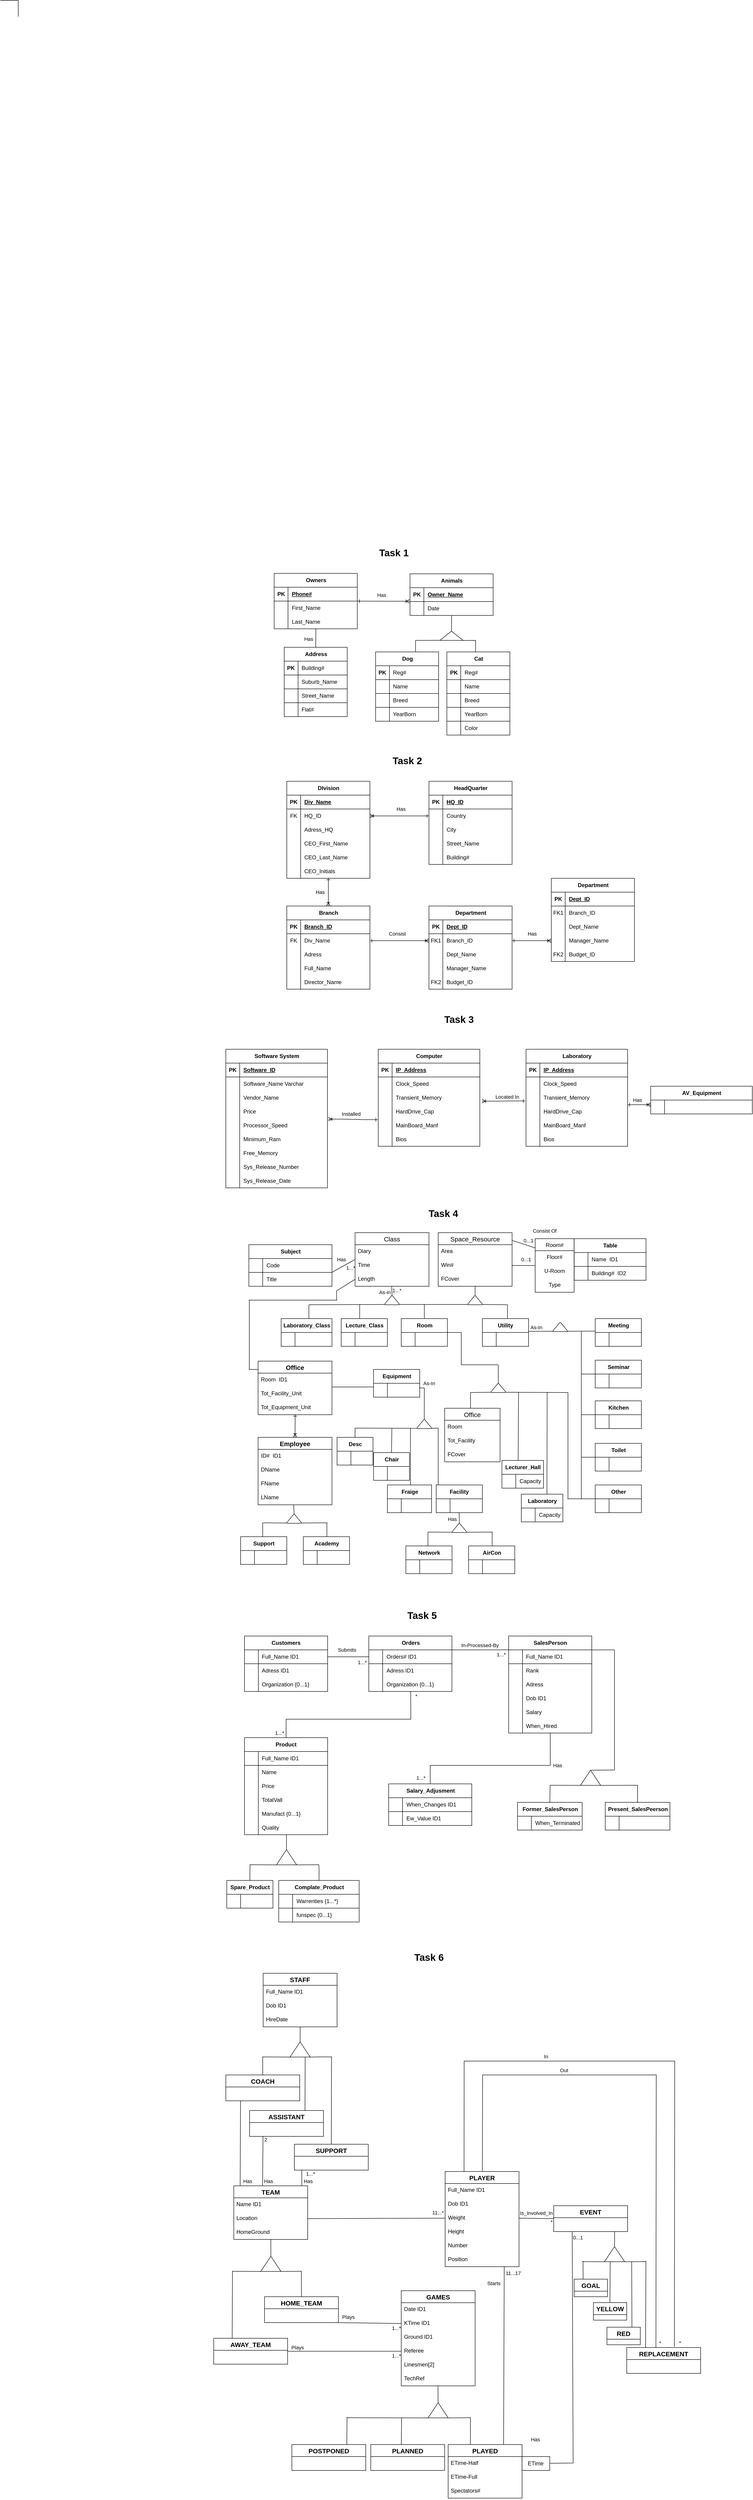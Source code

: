 <mxfile version="26.0.16">
  <diagram name="Halaman-1" id="dj2E7U3rJs_WaITtbdrW">
    <mxGraphModel dx="5624" dy="6646" grid="1" gridSize="10" guides="1" tooltips="1" connect="1" arrows="1" fold="1" page="1" pageScale="1" pageWidth="827" pageHeight="1169" math="0" shadow="0">
      <root>
        <mxCell id="0" />
        <mxCell id="1" parent="0" />
        <mxCell id="tAYfwgk32tBaEM277dkF-15" value="DIvision" style="shape=table;startSize=30;container=1;collapsible=1;childLayout=tableLayout;fixedRows=1;rowLines=0;fontStyle=1;align=center;resizeLast=1;html=1;" parent="1" vertex="1">
          <mxGeometry x="-620" y="-2320" width="180" height="210" as="geometry" />
        </mxCell>
        <mxCell id="tAYfwgk32tBaEM277dkF-16" value="" style="shape=tableRow;horizontal=0;startSize=0;swimlaneHead=0;swimlaneBody=0;fillColor=none;collapsible=0;dropTarget=0;points=[[0,0.5],[1,0.5]];portConstraint=eastwest;top=0;left=0;right=0;bottom=1;" parent="tAYfwgk32tBaEM277dkF-15" vertex="1">
          <mxGeometry y="30" width="180" height="30" as="geometry" />
        </mxCell>
        <mxCell id="tAYfwgk32tBaEM277dkF-17" value="PK" style="shape=partialRectangle;connectable=0;fillColor=none;top=0;left=0;bottom=0;right=0;fontStyle=1;overflow=hidden;whiteSpace=wrap;html=1;" parent="tAYfwgk32tBaEM277dkF-16" vertex="1">
          <mxGeometry width="30" height="30" as="geometry">
            <mxRectangle width="30" height="30" as="alternateBounds" />
          </mxGeometry>
        </mxCell>
        <mxCell id="tAYfwgk32tBaEM277dkF-18" value="Div_Name" style="shape=partialRectangle;connectable=0;fillColor=none;top=0;left=0;bottom=0;right=0;align=left;spacingLeft=6;fontStyle=5;overflow=hidden;whiteSpace=wrap;html=1;" parent="tAYfwgk32tBaEM277dkF-16" vertex="1">
          <mxGeometry x="30" width="150" height="30" as="geometry">
            <mxRectangle width="150" height="30" as="alternateBounds" />
          </mxGeometry>
        </mxCell>
        <mxCell id="tAYfwgk32tBaEM277dkF-19" value="" style="shape=tableRow;horizontal=0;startSize=0;swimlaneHead=0;swimlaneBody=0;fillColor=none;collapsible=0;dropTarget=0;points=[[0,0.5],[1,0.5]];portConstraint=eastwest;top=0;left=0;right=0;bottom=0;" parent="tAYfwgk32tBaEM277dkF-15" vertex="1">
          <mxGeometry y="60" width="180" height="30" as="geometry" />
        </mxCell>
        <mxCell id="tAYfwgk32tBaEM277dkF-20" value="FK" style="shape=partialRectangle;connectable=0;fillColor=none;top=0;left=0;bottom=0;right=0;editable=1;overflow=hidden;whiteSpace=wrap;html=1;" parent="tAYfwgk32tBaEM277dkF-19" vertex="1">
          <mxGeometry width="30" height="30" as="geometry">
            <mxRectangle width="30" height="30" as="alternateBounds" />
          </mxGeometry>
        </mxCell>
        <mxCell id="tAYfwgk32tBaEM277dkF-21" value="HQ_ID" style="shape=partialRectangle;connectable=0;fillColor=none;top=0;left=0;bottom=0;right=0;align=left;spacingLeft=6;overflow=hidden;whiteSpace=wrap;html=1;" parent="tAYfwgk32tBaEM277dkF-19" vertex="1">
          <mxGeometry x="30" width="150" height="30" as="geometry">
            <mxRectangle width="150" height="30" as="alternateBounds" />
          </mxGeometry>
        </mxCell>
        <mxCell id="tAYfwgk32tBaEM277dkF-22" value="" style="shape=tableRow;horizontal=0;startSize=0;swimlaneHead=0;swimlaneBody=0;fillColor=none;collapsible=0;dropTarget=0;points=[[0,0.5],[1,0.5]];portConstraint=eastwest;top=0;left=0;right=0;bottom=0;" parent="tAYfwgk32tBaEM277dkF-15" vertex="1">
          <mxGeometry y="90" width="180" height="30" as="geometry" />
        </mxCell>
        <mxCell id="tAYfwgk32tBaEM277dkF-23" value="" style="shape=partialRectangle;connectable=0;fillColor=none;top=0;left=0;bottom=0;right=0;editable=1;overflow=hidden;whiteSpace=wrap;html=1;" parent="tAYfwgk32tBaEM277dkF-22" vertex="1">
          <mxGeometry width="30" height="30" as="geometry">
            <mxRectangle width="30" height="30" as="alternateBounds" />
          </mxGeometry>
        </mxCell>
        <mxCell id="tAYfwgk32tBaEM277dkF-24" value="Adress_HQ" style="shape=partialRectangle;connectable=0;fillColor=none;top=0;left=0;bottom=0;right=0;align=left;spacingLeft=6;overflow=hidden;whiteSpace=wrap;html=1;" parent="tAYfwgk32tBaEM277dkF-22" vertex="1">
          <mxGeometry x="30" width="150" height="30" as="geometry">
            <mxRectangle width="150" height="30" as="alternateBounds" />
          </mxGeometry>
        </mxCell>
        <mxCell id="tAYfwgk32tBaEM277dkF-25" value="" style="shape=tableRow;horizontal=0;startSize=0;swimlaneHead=0;swimlaneBody=0;fillColor=none;collapsible=0;dropTarget=0;points=[[0,0.5],[1,0.5]];portConstraint=eastwest;top=0;left=0;right=0;bottom=0;" parent="tAYfwgk32tBaEM277dkF-15" vertex="1">
          <mxGeometry y="120" width="180" height="30" as="geometry" />
        </mxCell>
        <mxCell id="tAYfwgk32tBaEM277dkF-26" value="" style="shape=partialRectangle;connectable=0;fillColor=none;top=0;left=0;bottom=0;right=0;editable=1;overflow=hidden;whiteSpace=wrap;html=1;" parent="tAYfwgk32tBaEM277dkF-25" vertex="1">
          <mxGeometry width="30" height="30" as="geometry">
            <mxRectangle width="30" height="30" as="alternateBounds" />
          </mxGeometry>
        </mxCell>
        <mxCell id="tAYfwgk32tBaEM277dkF-27" value="CEO_First_Name" style="shape=partialRectangle;connectable=0;fillColor=none;top=0;left=0;bottom=0;right=0;align=left;spacingLeft=6;overflow=hidden;whiteSpace=wrap;html=1;" parent="tAYfwgk32tBaEM277dkF-25" vertex="1">
          <mxGeometry x="30" width="150" height="30" as="geometry">
            <mxRectangle width="150" height="30" as="alternateBounds" />
          </mxGeometry>
        </mxCell>
        <mxCell id="SU1WTd-U8BSh50W3zgJ7-2" style="shape=tableRow;horizontal=0;startSize=0;swimlaneHead=0;swimlaneBody=0;fillColor=none;collapsible=0;dropTarget=0;points=[[0,0.5],[1,0.5]];portConstraint=eastwest;top=0;left=0;right=0;bottom=0;" vertex="1" parent="tAYfwgk32tBaEM277dkF-15">
          <mxGeometry y="150" width="180" height="30" as="geometry" />
        </mxCell>
        <mxCell id="SU1WTd-U8BSh50W3zgJ7-3" style="shape=partialRectangle;connectable=0;fillColor=none;top=0;left=0;bottom=0;right=0;editable=1;overflow=hidden;whiteSpace=wrap;html=1;" vertex="1" parent="SU1WTd-U8BSh50W3zgJ7-2">
          <mxGeometry width="30" height="30" as="geometry">
            <mxRectangle width="30" height="30" as="alternateBounds" />
          </mxGeometry>
        </mxCell>
        <mxCell id="SU1WTd-U8BSh50W3zgJ7-4" value="CEO_Last_Name" style="shape=partialRectangle;connectable=0;fillColor=none;top=0;left=0;bottom=0;right=0;align=left;spacingLeft=6;overflow=hidden;whiteSpace=wrap;html=1;" vertex="1" parent="SU1WTd-U8BSh50W3zgJ7-2">
          <mxGeometry x="30" width="150" height="30" as="geometry">
            <mxRectangle width="150" height="30" as="alternateBounds" />
          </mxGeometry>
        </mxCell>
        <mxCell id="SU1WTd-U8BSh50W3zgJ7-5" style="shape=tableRow;horizontal=0;startSize=0;swimlaneHead=0;swimlaneBody=0;fillColor=none;collapsible=0;dropTarget=0;points=[[0,0.5],[1,0.5]];portConstraint=eastwest;top=0;left=0;right=0;bottom=0;" vertex="1" parent="tAYfwgk32tBaEM277dkF-15">
          <mxGeometry y="180" width="180" height="30" as="geometry" />
        </mxCell>
        <mxCell id="SU1WTd-U8BSh50W3zgJ7-6" style="shape=partialRectangle;connectable=0;fillColor=none;top=0;left=0;bottom=0;right=0;editable=1;overflow=hidden;whiteSpace=wrap;html=1;" vertex="1" parent="SU1WTd-U8BSh50W3zgJ7-5">
          <mxGeometry width="30" height="30" as="geometry">
            <mxRectangle width="30" height="30" as="alternateBounds" />
          </mxGeometry>
        </mxCell>
        <mxCell id="SU1WTd-U8BSh50W3zgJ7-7" value="CEO_Initials" style="shape=partialRectangle;connectable=0;fillColor=none;top=0;left=0;bottom=0;right=0;align=left;spacingLeft=6;overflow=hidden;whiteSpace=wrap;html=1;" vertex="1" parent="SU1WTd-U8BSh50W3zgJ7-5">
          <mxGeometry x="30" width="150" height="30" as="geometry">
            <mxRectangle width="150" height="30" as="alternateBounds" />
          </mxGeometry>
        </mxCell>
        <mxCell id="tAYfwgk32tBaEM277dkF-29" value="&lt;b&gt;&lt;font style=&quot;font-size: 21px;&quot;&gt;Task 3&lt;/font&gt;&lt;/b&gt;" style="text;html=1;align=center;verticalAlign=middle;whiteSpace=wrap;rounded=0;" parent="1" vertex="1">
          <mxGeometry x="-302" y="-1820" width="110" height="30" as="geometry" />
        </mxCell>
        <mxCell id="tAYfwgk32tBaEM277dkF-31" value="Software System" style="shape=table;startSize=30;container=1;collapsible=1;childLayout=tableLayout;fixedRows=1;rowLines=0;fontStyle=1;align=center;resizeLast=1;html=1;" parent="1" vertex="1">
          <mxGeometry x="-752" y="-1740" width="220" height="300.0" as="geometry" />
        </mxCell>
        <mxCell id="tAYfwgk32tBaEM277dkF-32" value="" style="shape=tableRow;horizontal=0;startSize=0;swimlaneHead=0;swimlaneBody=0;fillColor=none;collapsible=0;dropTarget=0;points=[[0,0.5],[1,0.5]];portConstraint=eastwest;top=0;left=0;right=0;bottom=1;" parent="tAYfwgk32tBaEM277dkF-31" vertex="1">
          <mxGeometry y="30" width="220" height="30" as="geometry" />
        </mxCell>
        <mxCell id="tAYfwgk32tBaEM277dkF-33" value="PK" style="shape=partialRectangle;connectable=0;fillColor=none;top=0;left=0;bottom=0;right=0;fontStyle=1;overflow=hidden;whiteSpace=wrap;html=1;" parent="tAYfwgk32tBaEM277dkF-32" vertex="1">
          <mxGeometry width="30" height="30" as="geometry">
            <mxRectangle width="30" height="30" as="alternateBounds" />
          </mxGeometry>
        </mxCell>
        <mxCell id="tAYfwgk32tBaEM277dkF-34" value="Software_ID" style="shape=partialRectangle;connectable=0;fillColor=none;top=0;left=0;bottom=0;right=0;align=left;spacingLeft=6;fontStyle=5;overflow=hidden;whiteSpace=wrap;html=1;" parent="tAYfwgk32tBaEM277dkF-32" vertex="1">
          <mxGeometry x="30" width="190" height="30" as="geometry">
            <mxRectangle width="190" height="30" as="alternateBounds" />
          </mxGeometry>
        </mxCell>
        <mxCell id="tAYfwgk32tBaEM277dkF-35" value="" style="shape=tableRow;horizontal=0;startSize=0;swimlaneHead=0;swimlaneBody=0;fillColor=none;collapsible=0;dropTarget=0;points=[[0,0.5],[1,0.5]];portConstraint=eastwest;top=0;left=0;right=0;bottom=0;" parent="tAYfwgk32tBaEM277dkF-31" vertex="1">
          <mxGeometry y="60" width="220" height="30" as="geometry" />
        </mxCell>
        <mxCell id="tAYfwgk32tBaEM277dkF-36" value="" style="shape=partialRectangle;connectable=0;fillColor=none;top=0;left=0;bottom=0;right=0;editable=1;overflow=hidden;whiteSpace=wrap;html=1;" parent="tAYfwgk32tBaEM277dkF-35" vertex="1">
          <mxGeometry width="30" height="30" as="geometry">
            <mxRectangle width="30" height="30" as="alternateBounds" />
          </mxGeometry>
        </mxCell>
        <mxCell id="tAYfwgk32tBaEM277dkF-37" value="Software_Name Varchar" style="shape=partialRectangle;connectable=0;fillColor=none;top=0;left=0;bottom=0;right=0;align=left;spacingLeft=6;overflow=hidden;whiteSpace=wrap;html=1;" parent="tAYfwgk32tBaEM277dkF-35" vertex="1">
          <mxGeometry x="30" width="190" height="30" as="geometry">
            <mxRectangle width="190" height="30" as="alternateBounds" />
          </mxGeometry>
        </mxCell>
        <mxCell id="tAYfwgk32tBaEM277dkF-38" value="" style="shape=tableRow;horizontal=0;startSize=0;swimlaneHead=0;swimlaneBody=0;fillColor=none;collapsible=0;dropTarget=0;points=[[0,0.5],[1,0.5]];portConstraint=eastwest;top=0;left=0;right=0;bottom=0;" parent="tAYfwgk32tBaEM277dkF-31" vertex="1">
          <mxGeometry y="90" width="220" height="30" as="geometry" />
        </mxCell>
        <mxCell id="tAYfwgk32tBaEM277dkF-39" value="" style="shape=partialRectangle;connectable=0;fillColor=none;top=0;left=0;bottom=0;right=0;editable=1;overflow=hidden;whiteSpace=wrap;html=1;" parent="tAYfwgk32tBaEM277dkF-38" vertex="1">
          <mxGeometry width="30" height="30" as="geometry">
            <mxRectangle width="30" height="30" as="alternateBounds" />
          </mxGeometry>
        </mxCell>
        <mxCell id="tAYfwgk32tBaEM277dkF-40" value="Vendor_Name" style="shape=partialRectangle;connectable=0;fillColor=none;top=0;left=0;bottom=0;right=0;align=left;spacingLeft=6;overflow=hidden;whiteSpace=wrap;html=1;" parent="tAYfwgk32tBaEM277dkF-38" vertex="1">
          <mxGeometry x="30" width="190" height="30" as="geometry">
            <mxRectangle width="190" height="30" as="alternateBounds" />
          </mxGeometry>
        </mxCell>
        <mxCell id="tAYfwgk32tBaEM277dkF-52" style="shape=tableRow;horizontal=0;startSize=0;swimlaneHead=0;swimlaneBody=0;fillColor=none;collapsible=0;dropTarget=0;points=[[0,0.5],[1,0.5]];portConstraint=eastwest;top=0;left=0;right=0;bottom=0;" parent="tAYfwgk32tBaEM277dkF-31" vertex="1">
          <mxGeometry y="120" width="220" height="30" as="geometry" />
        </mxCell>
        <mxCell id="tAYfwgk32tBaEM277dkF-53" style="shape=partialRectangle;connectable=0;fillColor=none;top=0;left=0;bottom=0;right=0;editable=1;overflow=hidden;whiteSpace=wrap;html=1;" parent="tAYfwgk32tBaEM277dkF-52" vertex="1">
          <mxGeometry width="30" height="30" as="geometry">
            <mxRectangle width="30" height="30" as="alternateBounds" />
          </mxGeometry>
        </mxCell>
        <mxCell id="tAYfwgk32tBaEM277dkF-54" value="Price" style="shape=partialRectangle;connectable=0;fillColor=none;top=0;left=0;bottom=0;right=0;align=left;spacingLeft=6;overflow=hidden;whiteSpace=wrap;html=1;" parent="tAYfwgk32tBaEM277dkF-52" vertex="1">
          <mxGeometry x="30" width="190" height="30" as="geometry">
            <mxRectangle width="190" height="30" as="alternateBounds" />
          </mxGeometry>
        </mxCell>
        <mxCell id="tAYfwgk32tBaEM277dkF-55" style="shape=tableRow;horizontal=0;startSize=0;swimlaneHead=0;swimlaneBody=0;fillColor=none;collapsible=0;dropTarget=0;points=[[0,0.5],[1,0.5]];portConstraint=eastwest;top=0;left=0;right=0;bottom=0;" parent="tAYfwgk32tBaEM277dkF-31" vertex="1">
          <mxGeometry y="150" width="220" height="30" as="geometry" />
        </mxCell>
        <mxCell id="tAYfwgk32tBaEM277dkF-56" style="shape=partialRectangle;connectable=0;fillColor=none;top=0;left=0;bottom=0;right=0;editable=1;overflow=hidden;whiteSpace=wrap;html=1;" parent="tAYfwgk32tBaEM277dkF-55" vertex="1">
          <mxGeometry width="30" height="30" as="geometry">
            <mxRectangle width="30" height="30" as="alternateBounds" />
          </mxGeometry>
        </mxCell>
        <mxCell id="tAYfwgk32tBaEM277dkF-57" value="Processor_Speed" style="shape=partialRectangle;connectable=0;fillColor=none;top=0;left=0;bottom=0;right=0;align=left;spacingLeft=6;overflow=hidden;whiteSpace=wrap;html=1;" parent="tAYfwgk32tBaEM277dkF-55" vertex="1">
          <mxGeometry x="30" width="190" height="30" as="geometry">
            <mxRectangle width="190" height="30" as="alternateBounds" />
          </mxGeometry>
        </mxCell>
        <mxCell id="tAYfwgk32tBaEM277dkF-58" style="shape=tableRow;horizontal=0;startSize=0;swimlaneHead=0;swimlaneBody=0;fillColor=none;collapsible=0;dropTarget=0;points=[[0,0.5],[1,0.5]];portConstraint=eastwest;top=0;left=0;right=0;bottom=0;" parent="tAYfwgk32tBaEM277dkF-31" vertex="1">
          <mxGeometry y="180" width="220" height="30" as="geometry" />
        </mxCell>
        <mxCell id="tAYfwgk32tBaEM277dkF-59" style="shape=partialRectangle;connectable=0;fillColor=none;top=0;left=0;bottom=0;right=0;editable=1;overflow=hidden;whiteSpace=wrap;html=1;" parent="tAYfwgk32tBaEM277dkF-58" vertex="1">
          <mxGeometry width="30" height="30" as="geometry">
            <mxRectangle width="30" height="30" as="alternateBounds" />
          </mxGeometry>
        </mxCell>
        <mxCell id="tAYfwgk32tBaEM277dkF-60" value="Minimum_Ram" style="shape=partialRectangle;connectable=0;fillColor=none;top=0;left=0;bottom=0;right=0;align=left;spacingLeft=6;overflow=hidden;whiteSpace=wrap;html=1;" parent="tAYfwgk32tBaEM277dkF-58" vertex="1">
          <mxGeometry x="30" width="190" height="30" as="geometry">
            <mxRectangle width="190" height="30" as="alternateBounds" />
          </mxGeometry>
        </mxCell>
        <mxCell id="tAYfwgk32tBaEM277dkF-61" style="shape=tableRow;horizontal=0;startSize=0;swimlaneHead=0;swimlaneBody=0;fillColor=none;collapsible=0;dropTarget=0;points=[[0,0.5],[1,0.5]];portConstraint=eastwest;top=0;left=0;right=0;bottom=0;" parent="tAYfwgk32tBaEM277dkF-31" vertex="1">
          <mxGeometry y="210" width="220" height="30" as="geometry" />
        </mxCell>
        <mxCell id="tAYfwgk32tBaEM277dkF-62" style="shape=partialRectangle;connectable=0;fillColor=none;top=0;left=0;bottom=0;right=0;editable=1;overflow=hidden;whiteSpace=wrap;html=1;" parent="tAYfwgk32tBaEM277dkF-61" vertex="1">
          <mxGeometry width="30" height="30" as="geometry">
            <mxRectangle width="30" height="30" as="alternateBounds" />
          </mxGeometry>
        </mxCell>
        <mxCell id="tAYfwgk32tBaEM277dkF-63" value="Free_Memory" style="shape=partialRectangle;connectable=0;fillColor=none;top=0;left=0;bottom=0;right=0;align=left;spacingLeft=6;overflow=hidden;whiteSpace=wrap;html=1;" parent="tAYfwgk32tBaEM277dkF-61" vertex="1">
          <mxGeometry x="30" width="190" height="30" as="geometry">
            <mxRectangle width="190" height="30" as="alternateBounds" />
          </mxGeometry>
        </mxCell>
        <mxCell id="tAYfwgk32tBaEM277dkF-64" style="shape=tableRow;horizontal=0;startSize=0;swimlaneHead=0;swimlaneBody=0;fillColor=none;collapsible=0;dropTarget=0;points=[[0,0.5],[1,0.5]];portConstraint=eastwest;top=0;left=0;right=0;bottom=0;" parent="tAYfwgk32tBaEM277dkF-31" vertex="1">
          <mxGeometry y="240" width="220" height="30" as="geometry" />
        </mxCell>
        <mxCell id="tAYfwgk32tBaEM277dkF-65" style="shape=partialRectangle;connectable=0;fillColor=none;top=0;left=0;bottom=0;right=0;editable=1;overflow=hidden;whiteSpace=wrap;html=1;" parent="tAYfwgk32tBaEM277dkF-64" vertex="1">
          <mxGeometry width="30" height="30" as="geometry">
            <mxRectangle width="30" height="30" as="alternateBounds" />
          </mxGeometry>
        </mxCell>
        <mxCell id="tAYfwgk32tBaEM277dkF-66" value="Sys_Release_Number" style="shape=partialRectangle;connectable=0;fillColor=none;top=0;left=0;bottom=0;right=0;align=left;spacingLeft=6;overflow=hidden;whiteSpace=wrap;html=1;" parent="tAYfwgk32tBaEM277dkF-64" vertex="1">
          <mxGeometry x="30" width="190" height="30" as="geometry">
            <mxRectangle width="190" height="30" as="alternateBounds" />
          </mxGeometry>
        </mxCell>
        <mxCell id="tAYfwgk32tBaEM277dkF-67" style="shape=tableRow;horizontal=0;startSize=0;swimlaneHead=0;swimlaneBody=0;fillColor=none;collapsible=0;dropTarget=0;points=[[0,0.5],[1,0.5]];portConstraint=eastwest;top=0;left=0;right=0;bottom=0;" parent="tAYfwgk32tBaEM277dkF-31" vertex="1">
          <mxGeometry y="270" width="220" height="30" as="geometry" />
        </mxCell>
        <mxCell id="tAYfwgk32tBaEM277dkF-68" style="shape=partialRectangle;connectable=0;fillColor=none;top=0;left=0;bottom=0;right=0;editable=1;overflow=hidden;whiteSpace=wrap;html=1;" parent="tAYfwgk32tBaEM277dkF-67" vertex="1">
          <mxGeometry width="30" height="30" as="geometry">
            <mxRectangle width="30" height="30" as="alternateBounds" />
          </mxGeometry>
        </mxCell>
        <mxCell id="tAYfwgk32tBaEM277dkF-69" value="Sys_Release_Date" style="shape=partialRectangle;connectable=0;fillColor=none;top=0;left=0;bottom=0;right=0;align=left;spacingLeft=6;overflow=hidden;whiteSpace=wrap;html=1;" parent="tAYfwgk32tBaEM277dkF-67" vertex="1">
          <mxGeometry x="30" width="190" height="30" as="geometry">
            <mxRectangle width="190" height="30" as="alternateBounds" />
          </mxGeometry>
        </mxCell>
        <mxCell id="tAYfwgk32tBaEM277dkF-74" value="Computer" style="shape=table;startSize=30;container=1;collapsible=1;childLayout=tableLayout;fixedRows=1;rowLines=0;fontStyle=1;align=center;resizeLast=1;html=1;" parent="1" vertex="1">
          <mxGeometry x="-422" y="-1740" width="220" height="210.0" as="geometry" />
        </mxCell>
        <mxCell id="tAYfwgk32tBaEM277dkF-75" value="" style="shape=tableRow;horizontal=0;startSize=0;swimlaneHead=0;swimlaneBody=0;fillColor=none;collapsible=0;dropTarget=0;points=[[0,0.5],[1,0.5]];portConstraint=eastwest;top=0;left=0;right=0;bottom=1;" parent="tAYfwgk32tBaEM277dkF-74" vertex="1">
          <mxGeometry y="30" width="220" height="30" as="geometry" />
        </mxCell>
        <mxCell id="tAYfwgk32tBaEM277dkF-76" value="PK" style="shape=partialRectangle;connectable=0;fillColor=none;top=0;left=0;bottom=0;right=0;fontStyle=1;overflow=hidden;whiteSpace=wrap;html=1;" parent="tAYfwgk32tBaEM277dkF-75" vertex="1">
          <mxGeometry width="30" height="30" as="geometry">
            <mxRectangle width="30" height="30" as="alternateBounds" />
          </mxGeometry>
        </mxCell>
        <mxCell id="tAYfwgk32tBaEM277dkF-77" value="IP_Address" style="shape=partialRectangle;connectable=0;fillColor=none;top=0;left=0;bottom=0;right=0;align=left;spacingLeft=6;fontStyle=5;overflow=hidden;whiteSpace=wrap;html=1;" parent="tAYfwgk32tBaEM277dkF-75" vertex="1">
          <mxGeometry x="30" width="190" height="30" as="geometry">
            <mxRectangle width="190" height="30" as="alternateBounds" />
          </mxGeometry>
        </mxCell>
        <mxCell id="tAYfwgk32tBaEM277dkF-78" value="" style="shape=tableRow;horizontal=0;startSize=0;swimlaneHead=0;swimlaneBody=0;fillColor=none;collapsible=0;dropTarget=0;points=[[0,0.5],[1,0.5]];portConstraint=eastwest;top=0;left=0;right=0;bottom=0;" parent="tAYfwgk32tBaEM277dkF-74" vertex="1">
          <mxGeometry y="60" width="220" height="30" as="geometry" />
        </mxCell>
        <mxCell id="tAYfwgk32tBaEM277dkF-79" value="" style="shape=partialRectangle;connectable=0;fillColor=none;top=0;left=0;bottom=0;right=0;editable=1;overflow=hidden;whiteSpace=wrap;html=1;" parent="tAYfwgk32tBaEM277dkF-78" vertex="1">
          <mxGeometry width="30" height="30" as="geometry">
            <mxRectangle width="30" height="30" as="alternateBounds" />
          </mxGeometry>
        </mxCell>
        <mxCell id="tAYfwgk32tBaEM277dkF-80" value="Clock_Speed" style="shape=partialRectangle;connectable=0;fillColor=none;top=0;left=0;bottom=0;right=0;align=left;spacingLeft=6;overflow=hidden;whiteSpace=wrap;html=1;" parent="tAYfwgk32tBaEM277dkF-78" vertex="1">
          <mxGeometry x="30" width="190" height="30" as="geometry">
            <mxRectangle width="190" height="30" as="alternateBounds" />
          </mxGeometry>
        </mxCell>
        <mxCell id="tAYfwgk32tBaEM277dkF-81" value="" style="shape=tableRow;horizontal=0;startSize=0;swimlaneHead=0;swimlaneBody=0;fillColor=none;collapsible=0;dropTarget=0;points=[[0,0.5],[1,0.5]];portConstraint=eastwest;top=0;left=0;right=0;bottom=0;" parent="tAYfwgk32tBaEM277dkF-74" vertex="1">
          <mxGeometry y="90" width="220" height="30" as="geometry" />
        </mxCell>
        <mxCell id="tAYfwgk32tBaEM277dkF-82" value="" style="shape=partialRectangle;connectable=0;fillColor=none;top=0;left=0;bottom=0;right=0;editable=1;overflow=hidden;whiteSpace=wrap;html=1;" parent="tAYfwgk32tBaEM277dkF-81" vertex="1">
          <mxGeometry width="30" height="30" as="geometry">
            <mxRectangle width="30" height="30" as="alternateBounds" />
          </mxGeometry>
        </mxCell>
        <mxCell id="tAYfwgk32tBaEM277dkF-83" value="Transient_Memory" style="shape=partialRectangle;connectable=0;fillColor=none;top=0;left=0;bottom=0;right=0;align=left;spacingLeft=6;overflow=hidden;whiteSpace=wrap;html=1;" parent="tAYfwgk32tBaEM277dkF-81" vertex="1">
          <mxGeometry x="30" width="190" height="30" as="geometry">
            <mxRectangle width="190" height="30" as="alternateBounds" />
          </mxGeometry>
        </mxCell>
        <mxCell id="tAYfwgk32tBaEM277dkF-84" style="shape=tableRow;horizontal=0;startSize=0;swimlaneHead=0;swimlaneBody=0;fillColor=none;collapsible=0;dropTarget=0;points=[[0,0.5],[1,0.5]];portConstraint=eastwest;top=0;left=0;right=0;bottom=0;" parent="tAYfwgk32tBaEM277dkF-74" vertex="1">
          <mxGeometry y="120" width="220" height="30" as="geometry" />
        </mxCell>
        <mxCell id="tAYfwgk32tBaEM277dkF-85" style="shape=partialRectangle;connectable=0;fillColor=none;top=0;left=0;bottom=0;right=0;editable=1;overflow=hidden;whiteSpace=wrap;html=1;" parent="tAYfwgk32tBaEM277dkF-84" vertex="1">
          <mxGeometry width="30" height="30" as="geometry">
            <mxRectangle width="30" height="30" as="alternateBounds" />
          </mxGeometry>
        </mxCell>
        <mxCell id="tAYfwgk32tBaEM277dkF-86" value="HardDrive_Cap" style="shape=partialRectangle;connectable=0;fillColor=none;top=0;left=0;bottom=0;right=0;align=left;spacingLeft=6;overflow=hidden;whiteSpace=wrap;html=1;" parent="tAYfwgk32tBaEM277dkF-84" vertex="1">
          <mxGeometry x="30" width="190" height="30" as="geometry">
            <mxRectangle width="190" height="30" as="alternateBounds" />
          </mxGeometry>
        </mxCell>
        <mxCell id="tAYfwgk32tBaEM277dkF-87" style="shape=tableRow;horizontal=0;startSize=0;swimlaneHead=0;swimlaneBody=0;fillColor=none;collapsible=0;dropTarget=0;points=[[0,0.5],[1,0.5]];portConstraint=eastwest;top=0;left=0;right=0;bottom=0;" parent="tAYfwgk32tBaEM277dkF-74" vertex="1">
          <mxGeometry y="150" width="220" height="30" as="geometry" />
        </mxCell>
        <mxCell id="tAYfwgk32tBaEM277dkF-88" style="shape=partialRectangle;connectable=0;fillColor=none;top=0;left=0;bottom=0;right=0;editable=1;overflow=hidden;whiteSpace=wrap;html=1;" parent="tAYfwgk32tBaEM277dkF-87" vertex="1">
          <mxGeometry width="30" height="30" as="geometry">
            <mxRectangle width="30" height="30" as="alternateBounds" />
          </mxGeometry>
        </mxCell>
        <mxCell id="tAYfwgk32tBaEM277dkF-89" value="MainBoard_Manf" style="shape=partialRectangle;connectable=0;fillColor=none;top=0;left=0;bottom=0;right=0;align=left;spacingLeft=6;overflow=hidden;whiteSpace=wrap;html=1;" parent="tAYfwgk32tBaEM277dkF-87" vertex="1">
          <mxGeometry x="30" width="190" height="30" as="geometry">
            <mxRectangle width="190" height="30" as="alternateBounds" />
          </mxGeometry>
        </mxCell>
        <mxCell id="tAYfwgk32tBaEM277dkF-90" style="shape=tableRow;horizontal=0;startSize=0;swimlaneHead=0;swimlaneBody=0;fillColor=none;collapsible=0;dropTarget=0;points=[[0,0.5],[1,0.5]];portConstraint=eastwest;top=0;left=0;right=0;bottom=0;" parent="tAYfwgk32tBaEM277dkF-74" vertex="1">
          <mxGeometry y="180" width="220" height="30" as="geometry" />
        </mxCell>
        <mxCell id="tAYfwgk32tBaEM277dkF-91" style="shape=partialRectangle;connectable=0;fillColor=none;top=0;left=0;bottom=0;right=0;editable=1;overflow=hidden;whiteSpace=wrap;html=1;" parent="tAYfwgk32tBaEM277dkF-90" vertex="1">
          <mxGeometry width="30" height="30" as="geometry">
            <mxRectangle width="30" height="30" as="alternateBounds" />
          </mxGeometry>
        </mxCell>
        <mxCell id="tAYfwgk32tBaEM277dkF-92" value="Bios" style="shape=partialRectangle;connectable=0;fillColor=none;top=0;left=0;bottom=0;right=0;align=left;spacingLeft=6;overflow=hidden;whiteSpace=wrap;html=1;" parent="tAYfwgk32tBaEM277dkF-90" vertex="1">
          <mxGeometry x="30" width="190" height="30" as="geometry">
            <mxRectangle width="190" height="30" as="alternateBounds" />
          </mxGeometry>
        </mxCell>
        <mxCell id="tAYfwgk32tBaEM277dkF-122" value="Laboratory" style="shape=table;startSize=30;container=1;collapsible=1;childLayout=tableLayout;fixedRows=1;rowLines=0;fontStyle=1;align=center;resizeLast=1;html=1;" parent="1" vertex="1">
          <mxGeometry x="-102" y="-1740" width="220" height="210.0" as="geometry" />
        </mxCell>
        <mxCell id="tAYfwgk32tBaEM277dkF-123" value="" style="shape=tableRow;horizontal=0;startSize=0;swimlaneHead=0;swimlaneBody=0;fillColor=none;collapsible=0;dropTarget=0;points=[[0,0.5],[1,0.5]];portConstraint=eastwest;top=0;left=0;right=0;bottom=1;" parent="tAYfwgk32tBaEM277dkF-122" vertex="1">
          <mxGeometry y="30" width="220" height="30" as="geometry" />
        </mxCell>
        <mxCell id="tAYfwgk32tBaEM277dkF-124" value="PK" style="shape=partialRectangle;connectable=0;fillColor=none;top=0;left=0;bottom=0;right=0;fontStyle=1;overflow=hidden;whiteSpace=wrap;html=1;" parent="tAYfwgk32tBaEM277dkF-123" vertex="1">
          <mxGeometry width="30" height="30" as="geometry">
            <mxRectangle width="30" height="30" as="alternateBounds" />
          </mxGeometry>
        </mxCell>
        <mxCell id="tAYfwgk32tBaEM277dkF-125" value="IP_Address" style="shape=partialRectangle;connectable=0;fillColor=none;top=0;left=0;bottom=0;right=0;align=left;spacingLeft=6;fontStyle=5;overflow=hidden;whiteSpace=wrap;html=1;" parent="tAYfwgk32tBaEM277dkF-123" vertex="1">
          <mxGeometry x="30" width="190" height="30" as="geometry">
            <mxRectangle width="190" height="30" as="alternateBounds" />
          </mxGeometry>
        </mxCell>
        <mxCell id="tAYfwgk32tBaEM277dkF-126" value="" style="shape=tableRow;horizontal=0;startSize=0;swimlaneHead=0;swimlaneBody=0;fillColor=none;collapsible=0;dropTarget=0;points=[[0,0.5],[1,0.5]];portConstraint=eastwest;top=0;left=0;right=0;bottom=0;" parent="tAYfwgk32tBaEM277dkF-122" vertex="1">
          <mxGeometry y="60" width="220" height="30" as="geometry" />
        </mxCell>
        <mxCell id="tAYfwgk32tBaEM277dkF-127" value="" style="shape=partialRectangle;connectable=0;fillColor=none;top=0;left=0;bottom=0;right=0;editable=1;overflow=hidden;whiteSpace=wrap;html=1;" parent="tAYfwgk32tBaEM277dkF-126" vertex="1">
          <mxGeometry width="30" height="30" as="geometry">
            <mxRectangle width="30" height="30" as="alternateBounds" />
          </mxGeometry>
        </mxCell>
        <mxCell id="tAYfwgk32tBaEM277dkF-128" value="Clock_Speed" style="shape=partialRectangle;connectable=0;fillColor=none;top=0;left=0;bottom=0;right=0;align=left;spacingLeft=6;overflow=hidden;whiteSpace=wrap;html=1;" parent="tAYfwgk32tBaEM277dkF-126" vertex="1">
          <mxGeometry x="30" width="190" height="30" as="geometry">
            <mxRectangle width="190" height="30" as="alternateBounds" />
          </mxGeometry>
        </mxCell>
        <mxCell id="tAYfwgk32tBaEM277dkF-129" value="" style="shape=tableRow;horizontal=0;startSize=0;swimlaneHead=0;swimlaneBody=0;fillColor=none;collapsible=0;dropTarget=0;points=[[0,0.5],[1,0.5]];portConstraint=eastwest;top=0;left=0;right=0;bottom=0;" parent="tAYfwgk32tBaEM277dkF-122" vertex="1">
          <mxGeometry y="90" width="220" height="30" as="geometry" />
        </mxCell>
        <mxCell id="tAYfwgk32tBaEM277dkF-130" value="" style="shape=partialRectangle;connectable=0;fillColor=none;top=0;left=0;bottom=0;right=0;editable=1;overflow=hidden;whiteSpace=wrap;html=1;" parent="tAYfwgk32tBaEM277dkF-129" vertex="1">
          <mxGeometry width="30" height="30" as="geometry">
            <mxRectangle width="30" height="30" as="alternateBounds" />
          </mxGeometry>
        </mxCell>
        <mxCell id="tAYfwgk32tBaEM277dkF-131" value="Transient_Memory" style="shape=partialRectangle;connectable=0;fillColor=none;top=0;left=0;bottom=0;right=0;align=left;spacingLeft=6;overflow=hidden;whiteSpace=wrap;html=1;" parent="tAYfwgk32tBaEM277dkF-129" vertex="1">
          <mxGeometry x="30" width="190" height="30" as="geometry">
            <mxRectangle width="190" height="30" as="alternateBounds" />
          </mxGeometry>
        </mxCell>
        <mxCell id="tAYfwgk32tBaEM277dkF-132" style="shape=tableRow;horizontal=0;startSize=0;swimlaneHead=0;swimlaneBody=0;fillColor=none;collapsible=0;dropTarget=0;points=[[0,0.5],[1,0.5]];portConstraint=eastwest;top=0;left=0;right=0;bottom=0;" parent="tAYfwgk32tBaEM277dkF-122" vertex="1">
          <mxGeometry y="120" width="220" height="30" as="geometry" />
        </mxCell>
        <mxCell id="tAYfwgk32tBaEM277dkF-133" style="shape=partialRectangle;connectable=0;fillColor=none;top=0;left=0;bottom=0;right=0;editable=1;overflow=hidden;whiteSpace=wrap;html=1;" parent="tAYfwgk32tBaEM277dkF-132" vertex="1">
          <mxGeometry width="30" height="30" as="geometry">
            <mxRectangle width="30" height="30" as="alternateBounds" />
          </mxGeometry>
        </mxCell>
        <mxCell id="tAYfwgk32tBaEM277dkF-134" value="HardDrive_Cap" style="shape=partialRectangle;connectable=0;fillColor=none;top=0;left=0;bottom=0;right=0;align=left;spacingLeft=6;overflow=hidden;whiteSpace=wrap;html=1;" parent="tAYfwgk32tBaEM277dkF-132" vertex="1">
          <mxGeometry x="30" width="190" height="30" as="geometry">
            <mxRectangle width="190" height="30" as="alternateBounds" />
          </mxGeometry>
        </mxCell>
        <mxCell id="tAYfwgk32tBaEM277dkF-135" style="shape=tableRow;horizontal=0;startSize=0;swimlaneHead=0;swimlaneBody=0;fillColor=none;collapsible=0;dropTarget=0;points=[[0,0.5],[1,0.5]];portConstraint=eastwest;top=0;left=0;right=0;bottom=0;" parent="tAYfwgk32tBaEM277dkF-122" vertex="1">
          <mxGeometry y="150" width="220" height="30" as="geometry" />
        </mxCell>
        <mxCell id="tAYfwgk32tBaEM277dkF-136" style="shape=partialRectangle;connectable=0;fillColor=none;top=0;left=0;bottom=0;right=0;editable=1;overflow=hidden;whiteSpace=wrap;html=1;" parent="tAYfwgk32tBaEM277dkF-135" vertex="1">
          <mxGeometry width="30" height="30" as="geometry">
            <mxRectangle width="30" height="30" as="alternateBounds" />
          </mxGeometry>
        </mxCell>
        <mxCell id="tAYfwgk32tBaEM277dkF-137" value="MainBoard_Manf" style="shape=partialRectangle;connectable=0;fillColor=none;top=0;left=0;bottom=0;right=0;align=left;spacingLeft=6;overflow=hidden;whiteSpace=wrap;html=1;" parent="tAYfwgk32tBaEM277dkF-135" vertex="1">
          <mxGeometry x="30" width="190" height="30" as="geometry">
            <mxRectangle width="190" height="30" as="alternateBounds" />
          </mxGeometry>
        </mxCell>
        <mxCell id="tAYfwgk32tBaEM277dkF-138" style="shape=tableRow;horizontal=0;startSize=0;swimlaneHead=0;swimlaneBody=0;fillColor=none;collapsible=0;dropTarget=0;points=[[0,0.5],[1,0.5]];portConstraint=eastwest;top=0;left=0;right=0;bottom=0;" parent="tAYfwgk32tBaEM277dkF-122" vertex="1">
          <mxGeometry y="180" width="220" height="30" as="geometry" />
        </mxCell>
        <mxCell id="tAYfwgk32tBaEM277dkF-139" style="shape=partialRectangle;connectable=0;fillColor=none;top=0;left=0;bottom=0;right=0;editable=1;overflow=hidden;whiteSpace=wrap;html=1;" parent="tAYfwgk32tBaEM277dkF-138" vertex="1">
          <mxGeometry width="30" height="30" as="geometry">
            <mxRectangle width="30" height="30" as="alternateBounds" />
          </mxGeometry>
        </mxCell>
        <mxCell id="tAYfwgk32tBaEM277dkF-140" value="Bios" style="shape=partialRectangle;connectable=0;fillColor=none;top=0;left=0;bottom=0;right=0;align=left;spacingLeft=6;overflow=hidden;whiteSpace=wrap;html=1;" parent="tAYfwgk32tBaEM277dkF-138" vertex="1">
          <mxGeometry x="30" width="190" height="30" as="geometry">
            <mxRectangle width="190" height="30" as="alternateBounds" />
          </mxGeometry>
        </mxCell>
        <mxCell id="tAYfwgk32tBaEM277dkF-141" value="" style="edgeStyle=entityRelationEdgeStyle;fontSize=12;html=1;endArrow=ERoneToMany;rounded=0;startArrow=ERone;startFill=0;entryX=1.008;entryY=0.04;entryDx=0;entryDy=0;entryPerimeter=0;exitX=-0.005;exitY=0.08;exitDx=0;exitDy=0;exitPerimeter=0;" parent="1" source="tAYfwgk32tBaEM277dkF-87" target="tAYfwgk32tBaEM277dkF-55" edge="1">
          <mxGeometry width="100" height="100" relative="1" as="geometry">
            <mxPoint x="-442" y="-1640" as="sourcePoint" />
            <mxPoint x="-422" y="-1593" as="targetPoint" />
          </mxGeometry>
        </mxCell>
        <mxCell id="tAYfwgk32tBaEM277dkF-142" value="Installed" style="edgeLabel;html=1;align=center;verticalAlign=middle;resizable=0;points=[];" parent="tAYfwgk32tBaEM277dkF-141" vertex="1" connectable="0">
          <mxGeometry x="-0.184" y="3" relative="1" as="geometry">
            <mxPoint x="-15" y="-15" as="offset" />
          </mxGeometry>
        </mxCell>
        <mxCell id="tAYfwgk32tBaEM277dkF-148" value="" style="edgeStyle=entityRelationEdgeStyle;fontSize=12;html=1;endArrow=ERoneToMany;rounded=0;exitX=-0.009;exitY=0.731;exitDx=0;exitDy=0;exitPerimeter=0;startArrow=ERone;startFill=0;entryX=1.021;entryY=0.744;entryDx=0;entryDy=0;entryPerimeter=0;" parent="1" source="tAYfwgk32tBaEM277dkF-129" target="tAYfwgk32tBaEM277dkF-81" edge="1">
          <mxGeometry width="100" height="100" relative="1" as="geometry">
            <mxPoint x="-202" y="-1620" as="sourcePoint" />
            <mxPoint x="-93" y="-1620" as="targetPoint" />
          </mxGeometry>
        </mxCell>
        <mxCell id="tAYfwgk32tBaEM277dkF-149" value="Located In" style="edgeLabel;html=1;align=center;verticalAlign=middle;resizable=0;points=[];" parent="tAYfwgk32tBaEM277dkF-148" vertex="1" connectable="0">
          <mxGeometry x="-0.184" y="3" relative="1" as="geometry">
            <mxPoint x="-1" y="-12" as="offset" />
          </mxGeometry>
        </mxCell>
        <mxCell id="tAYfwgk32tBaEM277dkF-150" value="AV_Equipment" style="shape=table;startSize=30;container=1;collapsible=1;childLayout=tableLayout;fixedRows=1;rowLines=0;fontStyle=1;align=center;resizeLast=1;html=1;" parent="1" vertex="1">
          <mxGeometry x="168" y="-1660" width="220" height="60.0" as="geometry" />
        </mxCell>
        <mxCell id="tAYfwgk32tBaEM277dkF-151" value="" style="shape=tableRow;horizontal=0;startSize=0;swimlaneHead=0;swimlaneBody=0;fillColor=none;collapsible=0;dropTarget=0;points=[[0,0.5],[1,0.5]];portConstraint=eastwest;top=0;left=0;right=0;bottom=1;" parent="tAYfwgk32tBaEM277dkF-150" vertex="1">
          <mxGeometry y="30" width="220" height="30" as="geometry" />
        </mxCell>
        <mxCell id="tAYfwgk32tBaEM277dkF-152" value="" style="shape=partialRectangle;connectable=0;fillColor=none;top=0;left=0;bottom=0;right=0;fontStyle=1;overflow=hidden;whiteSpace=wrap;html=1;" parent="tAYfwgk32tBaEM277dkF-151" vertex="1">
          <mxGeometry width="30" height="30" as="geometry">
            <mxRectangle width="30" height="30" as="alternateBounds" />
          </mxGeometry>
        </mxCell>
        <mxCell id="tAYfwgk32tBaEM277dkF-153" value="" style="shape=partialRectangle;connectable=0;fillColor=none;top=0;left=0;bottom=0;right=0;align=left;spacingLeft=6;fontStyle=5;overflow=hidden;whiteSpace=wrap;html=1;" parent="tAYfwgk32tBaEM277dkF-151" vertex="1">
          <mxGeometry x="30" width="190" height="30" as="geometry">
            <mxRectangle width="190" height="30" as="alternateBounds" />
          </mxGeometry>
        </mxCell>
        <mxCell id="tAYfwgk32tBaEM277dkF-171" value="" style="edgeStyle=entityRelationEdgeStyle;fontSize=12;html=1;endArrow=ERoneToMany;rounded=0;exitX=1.003;exitY=-0.099;exitDx=0;exitDy=0;exitPerimeter=0;startArrow=ERone;startFill=0;" parent="1" edge="1">
          <mxGeometry width="100" height="100" relative="1" as="geometry">
            <mxPoint x="118" y="-1620" as="sourcePoint" />
            <mxPoint x="168" y="-1620" as="targetPoint" />
          </mxGeometry>
        </mxCell>
        <mxCell id="tAYfwgk32tBaEM277dkF-172" value="Has" style="edgeLabel;html=1;align=center;verticalAlign=middle;resizable=0;points=[];" parent="tAYfwgk32tBaEM277dkF-171" vertex="1" connectable="0">
          <mxGeometry x="-0.184" y="3" relative="1" as="geometry">
            <mxPoint x="-8" y="-7" as="offset" />
          </mxGeometry>
        </mxCell>
        <mxCell id="tAYfwgk32tBaEM277dkF-173" value="&lt;b&gt;&lt;font style=&quot;font-size: 21px;&quot;&gt;Task 4&lt;/font&gt;&lt;/b&gt;" style="text;html=1;align=center;verticalAlign=middle;whiteSpace=wrap;rounded=0;" parent="1" vertex="1">
          <mxGeometry x="-336.34" y="-1400" width="110" height="30" as="geometry" />
        </mxCell>
        <mxCell id="tAYfwgk32tBaEM277dkF-175" value="Subject" style="shape=table;startSize=30;container=1;collapsible=1;childLayout=tableLayout;fixedRows=1;rowLines=0;fontStyle=1;align=center;resizeLast=1;html=1;" parent="1" vertex="1">
          <mxGeometry x="-702.17" y="-1317" width="180" height="90" as="geometry" />
        </mxCell>
        <mxCell id="tAYfwgk32tBaEM277dkF-176" value="" style="shape=tableRow;horizontal=0;startSize=0;swimlaneHead=0;swimlaneBody=0;fillColor=none;collapsible=0;dropTarget=0;points=[[0,0.5],[1,0.5]];portConstraint=eastwest;top=0;left=0;right=0;bottom=1;" parent="tAYfwgk32tBaEM277dkF-175" vertex="1">
          <mxGeometry y="30" width="180" height="30" as="geometry" />
        </mxCell>
        <mxCell id="tAYfwgk32tBaEM277dkF-177" value="" style="shape=partialRectangle;connectable=0;fillColor=none;top=0;left=0;bottom=0;right=0;fontStyle=1;overflow=hidden;whiteSpace=wrap;html=1;" parent="tAYfwgk32tBaEM277dkF-176" vertex="1">
          <mxGeometry width="30" height="30" as="geometry">
            <mxRectangle width="30" height="30" as="alternateBounds" />
          </mxGeometry>
        </mxCell>
        <mxCell id="tAYfwgk32tBaEM277dkF-178" value="Code" style="shape=partialRectangle;connectable=0;fillColor=none;top=0;left=0;bottom=0;right=0;align=left;spacingLeft=6;fontStyle=0;overflow=hidden;whiteSpace=wrap;html=1;" parent="tAYfwgk32tBaEM277dkF-176" vertex="1">
          <mxGeometry x="30" width="150" height="30" as="geometry">
            <mxRectangle width="150" height="30" as="alternateBounds" />
          </mxGeometry>
        </mxCell>
        <mxCell id="tAYfwgk32tBaEM277dkF-179" value="" style="shape=tableRow;horizontal=0;startSize=0;swimlaneHead=0;swimlaneBody=0;fillColor=none;collapsible=0;dropTarget=0;points=[[0,0.5],[1,0.5]];portConstraint=eastwest;top=0;left=0;right=0;bottom=0;" parent="tAYfwgk32tBaEM277dkF-175" vertex="1">
          <mxGeometry y="60" width="180" height="30" as="geometry" />
        </mxCell>
        <mxCell id="tAYfwgk32tBaEM277dkF-180" value="" style="shape=partialRectangle;connectable=0;fillColor=none;top=0;left=0;bottom=0;right=0;editable=1;overflow=hidden;whiteSpace=wrap;html=1;" parent="tAYfwgk32tBaEM277dkF-179" vertex="1">
          <mxGeometry width="30" height="30" as="geometry">
            <mxRectangle width="30" height="30" as="alternateBounds" />
          </mxGeometry>
        </mxCell>
        <mxCell id="tAYfwgk32tBaEM277dkF-181" value="Title" style="shape=partialRectangle;connectable=0;fillColor=none;top=0;left=0;bottom=0;right=0;align=left;spacingLeft=6;overflow=hidden;whiteSpace=wrap;html=1;" parent="tAYfwgk32tBaEM277dkF-179" vertex="1">
          <mxGeometry x="30" width="150" height="30" as="geometry">
            <mxRectangle width="150" height="30" as="alternateBounds" />
          </mxGeometry>
        </mxCell>
        <mxCell id="tAYfwgk32tBaEM277dkF-228" value="" style="endArrow=none;html=1;rounded=0;entryX=0;entryY=0.5;entryDx=0;entryDy=0;exitX=0.998;exitY=0.001;exitDx=0;exitDy=0;exitPerimeter=0;" parent="1" source="tAYfwgk32tBaEM277dkF-179" target="tAYfwgk32tBaEM277dkF-232" edge="1">
          <mxGeometry width="50" height="50" relative="1" as="geometry">
            <mxPoint x="-542.17" y="-1217" as="sourcePoint" />
            <mxPoint x="-462.17" y="-1296.99" as="targetPoint" />
          </mxGeometry>
        </mxCell>
        <mxCell id="tAYfwgk32tBaEM277dkF-415" value="Has" style="edgeLabel;html=1;align=center;verticalAlign=middle;resizable=0;points=[];" parent="tAYfwgk32tBaEM277dkF-228" vertex="1" connectable="0">
          <mxGeometry x="-0.045" y="-1" relative="1" as="geometry">
            <mxPoint x="-4" y="-16" as="offset" />
          </mxGeometry>
        </mxCell>
        <mxCell id="tAYfwgk32tBaEM277dkF-416" value="1...*" style="edgeLabel;html=1;align=center;verticalAlign=middle;resizable=0;points=[];" parent="tAYfwgk32tBaEM277dkF-228" vertex="1" connectable="0">
          <mxGeometry x="0.352" y="-3" relative="1" as="geometry">
            <mxPoint x="5" y="6" as="offset" />
          </mxGeometry>
        </mxCell>
        <mxCell id="tAYfwgk32tBaEM277dkF-232" value="Class" style="swimlane;fontStyle=0;childLayout=stackLayout;horizontal=1;startSize=26;horizontalStack=0;resizeParent=1;resizeParentMax=0;resizeLast=0;collapsible=1;marginBottom=0;align=center;fontSize=14;" parent="1" vertex="1">
          <mxGeometry x="-472.17" y="-1343" width="160" height="116" as="geometry" />
        </mxCell>
        <mxCell id="tAYfwgk32tBaEM277dkF-233" value="Diary" style="text;strokeColor=none;fillColor=none;spacingLeft=4;spacingRight=4;overflow=hidden;rotatable=0;points=[[0,0.5],[1,0.5]];portConstraint=eastwest;fontSize=12;whiteSpace=wrap;html=1;" parent="tAYfwgk32tBaEM277dkF-232" vertex="1">
          <mxGeometry y="26" width="160" height="30" as="geometry" />
        </mxCell>
        <mxCell id="tAYfwgk32tBaEM277dkF-234" value="Time" style="text;strokeColor=none;fillColor=none;spacingLeft=4;spacingRight=4;overflow=hidden;rotatable=0;points=[[0,0.5],[1,0.5]];portConstraint=eastwest;fontSize=12;whiteSpace=wrap;html=1;" parent="tAYfwgk32tBaEM277dkF-232" vertex="1">
          <mxGeometry y="56" width="160" height="30" as="geometry" />
        </mxCell>
        <mxCell id="tAYfwgk32tBaEM277dkF-235" value="Length" style="text;strokeColor=none;fillColor=none;spacingLeft=4;spacingRight=4;overflow=hidden;rotatable=0;points=[[0,0.5],[1,0.5]];portConstraint=eastwest;fontSize=12;whiteSpace=wrap;html=1;" parent="tAYfwgk32tBaEM277dkF-232" vertex="1">
          <mxGeometry y="86" width="160" height="30" as="geometry" />
        </mxCell>
        <mxCell id="tAYfwgk32tBaEM277dkF-236" value="" style="strokeWidth=1;html=1;shape=mxgraph.flowchart.extract_or_measurement;whiteSpace=wrap;" parent="1" vertex="1">
          <mxGeometry x="-408" y="-1207" width="31.66" height="20" as="geometry" />
        </mxCell>
        <mxCell id="tAYfwgk32tBaEM277dkF-237" value="" style="endArrow=none;html=1;rounded=0;exitX=0.5;exitY=0;exitDx=0;exitDy=0;exitPerimeter=0;entryX=0.496;entryY=0.987;entryDx=0;entryDy=0;entryPerimeter=0;" parent="1" source="tAYfwgk32tBaEM277dkF-236" target="tAYfwgk32tBaEM277dkF-235" edge="1">
          <mxGeometry width="50" height="50" relative="1" as="geometry">
            <mxPoint x="-512.17" y="-1207" as="sourcePoint" />
            <mxPoint x="-462.17" y="-1257" as="targetPoint" />
          </mxGeometry>
        </mxCell>
        <mxCell id="tAYfwgk32tBaEM277dkF-417" value="As-in" style="edgeLabel;html=1;align=center;verticalAlign=middle;resizable=0;points=[];" parent="tAYfwgk32tBaEM277dkF-237" vertex="1" connectable="0">
          <mxGeometry x="-0.196" y="5" relative="1" as="geometry">
            <mxPoint x="-11" y="1" as="offset" />
          </mxGeometry>
        </mxCell>
        <mxCell id="tAYfwgk32tBaEM277dkF-418" value="1...*" style="edgeLabel;html=1;align=center;verticalAlign=middle;resizable=0;points=[];" parent="tAYfwgk32tBaEM277dkF-237" vertex="1" connectable="0">
          <mxGeometry x="0.056" y="-2" relative="1" as="geometry">
            <mxPoint x="8" as="offset" />
          </mxGeometry>
        </mxCell>
        <mxCell id="tAYfwgk32tBaEM277dkF-238" value="" style="endArrow=none;html=1;rounded=0;entryX=0.01;entryY=0.97;entryDx=0;entryDy=0;entryPerimeter=0;" parent="1" target="tAYfwgk32tBaEM277dkF-236" edge="1">
          <mxGeometry width="50" height="50" relative="1" as="geometry">
            <mxPoint x="-572.17" y="-1187" as="sourcePoint" />
            <mxPoint x="-412.17" y="-1187" as="targetPoint" />
          </mxGeometry>
        </mxCell>
        <mxCell id="tAYfwgk32tBaEM277dkF-239" value="" style="endArrow=none;html=1;rounded=0;" parent="1" edge="1">
          <mxGeometry width="50" height="50" relative="1" as="geometry">
            <mxPoint x="-462.17" y="-1157" as="sourcePoint" />
            <mxPoint x="-462.17" y="-1187" as="targetPoint" />
          </mxGeometry>
        </mxCell>
        <mxCell id="tAYfwgk32tBaEM277dkF-244" value="Lecture_Class" style="shape=table;startSize=30;container=1;collapsible=1;childLayout=tableLayout;fixedRows=1;rowLines=0;fontStyle=1;align=center;resizeLast=1;html=1;" parent="1" vertex="1">
          <mxGeometry x="-502.17" y="-1157" width="100" height="60" as="geometry" />
        </mxCell>
        <mxCell id="tAYfwgk32tBaEM277dkF-245" value="" style="shape=tableRow;horizontal=0;startSize=0;swimlaneHead=0;swimlaneBody=0;fillColor=none;collapsible=0;dropTarget=0;points=[[0,0.5],[1,0.5]];portConstraint=eastwest;top=0;left=0;right=0;bottom=1;" parent="tAYfwgk32tBaEM277dkF-244" vertex="1">
          <mxGeometry y="30" width="100" height="30" as="geometry" />
        </mxCell>
        <mxCell id="tAYfwgk32tBaEM277dkF-246" value="" style="shape=partialRectangle;connectable=0;fillColor=none;top=0;left=0;bottom=0;right=0;fontStyle=1;overflow=hidden;whiteSpace=wrap;html=1;" parent="tAYfwgk32tBaEM277dkF-245" vertex="1">
          <mxGeometry width="30" height="30" as="geometry">
            <mxRectangle width="30" height="30" as="alternateBounds" />
          </mxGeometry>
        </mxCell>
        <mxCell id="tAYfwgk32tBaEM277dkF-247" value="" style="shape=partialRectangle;connectable=0;fillColor=none;top=0;left=0;bottom=0;right=0;align=left;spacingLeft=6;fontStyle=0;overflow=hidden;whiteSpace=wrap;html=1;" parent="tAYfwgk32tBaEM277dkF-245" vertex="1">
          <mxGeometry x="30" width="70" height="30" as="geometry">
            <mxRectangle width="70" height="30" as="alternateBounds" />
          </mxGeometry>
        </mxCell>
        <mxCell id="tAYfwgk32tBaEM277dkF-251" value="" style="endArrow=none;html=1;rounded=0;" parent="1" edge="1">
          <mxGeometry width="50" height="50" relative="1" as="geometry">
            <mxPoint x="-572.17" y="-1157" as="sourcePoint" />
            <mxPoint x="-572.17" y="-1187" as="targetPoint" />
          </mxGeometry>
        </mxCell>
        <mxCell id="tAYfwgk32tBaEM277dkF-252" value="Laboratory_Class" style="shape=table;startSize=30;container=1;collapsible=1;childLayout=tableLayout;fixedRows=1;rowLines=0;fontStyle=1;align=center;resizeLast=1;html=1;" parent="1" vertex="1">
          <mxGeometry x="-632.17" y="-1157" width="110" height="60" as="geometry" />
        </mxCell>
        <mxCell id="tAYfwgk32tBaEM277dkF-253" value="" style="shape=tableRow;horizontal=0;startSize=0;swimlaneHead=0;swimlaneBody=0;fillColor=none;collapsible=0;dropTarget=0;points=[[0,0.5],[1,0.5]];portConstraint=eastwest;top=0;left=0;right=0;bottom=1;" parent="tAYfwgk32tBaEM277dkF-252" vertex="1">
          <mxGeometry y="30" width="110" height="30" as="geometry" />
        </mxCell>
        <mxCell id="tAYfwgk32tBaEM277dkF-254" value="" style="shape=partialRectangle;connectable=0;fillColor=none;top=0;left=0;bottom=0;right=0;fontStyle=1;overflow=hidden;whiteSpace=wrap;html=1;" parent="tAYfwgk32tBaEM277dkF-253" vertex="1">
          <mxGeometry width="30" height="30" as="geometry">
            <mxRectangle width="30" height="30" as="alternateBounds" />
          </mxGeometry>
        </mxCell>
        <mxCell id="tAYfwgk32tBaEM277dkF-255" value="" style="shape=partialRectangle;connectable=0;fillColor=none;top=0;left=0;bottom=0;right=0;align=left;spacingLeft=6;fontStyle=0;overflow=hidden;whiteSpace=wrap;html=1;" parent="tAYfwgk32tBaEM277dkF-253" vertex="1">
          <mxGeometry x="30" width="80" height="30" as="geometry">
            <mxRectangle width="80" height="30" as="alternateBounds" />
          </mxGeometry>
        </mxCell>
        <mxCell id="tAYfwgk32tBaEM277dkF-256" value="" style="endArrow=none;html=1;rounded=0;exitX=0.99;exitY=0.97;exitDx=0;exitDy=0;exitPerimeter=0;entryX=0.01;entryY=0.97;entryDx=0;entryDy=0;entryPerimeter=0;" parent="1" source="tAYfwgk32tBaEM277dkF-236" target="tAYfwgk32tBaEM277dkF-262" edge="1">
          <mxGeometry width="50" height="50" relative="1" as="geometry">
            <mxPoint x="-352.17" y="-1186" as="sourcePoint" />
            <mxPoint x="-232.17" y="-1187" as="targetPoint" />
          </mxGeometry>
        </mxCell>
        <mxCell id="tAYfwgk32tBaEM277dkF-257" value="" style="endArrow=none;html=1;rounded=0;" parent="1" edge="1">
          <mxGeometry width="50" height="50" relative="1" as="geometry">
            <mxPoint x="-322.17" y="-1157" as="sourcePoint" />
            <mxPoint x="-322.17" y="-1187" as="targetPoint" />
          </mxGeometry>
        </mxCell>
        <mxCell id="tAYfwgk32tBaEM277dkF-258" value="Room" style="shape=table;startSize=30;container=1;collapsible=1;childLayout=tableLayout;fixedRows=1;rowLines=0;fontStyle=1;align=center;resizeLast=1;html=1;" parent="1" vertex="1">
          <mxGeometry x="-372.17" y="-1157" width="100" height="60" as="geometry" />
        </mxCell>
        <mxCell id="tAYfwgk32tBaEM277dkF-259" value="" style="shape=tableRow;horizontal=0;startSize=0;swimlaneHead=0;swimlaneBody=0;fillColor=none;collapsible=0;dropTarget=0;points=[[0,0.5],[1,0.5]];portConstraint=eastwest;top=0;left=0;right=0;bottom=1;" parent="tAYfwgk32tBaEM277dkF-258" vertex="1">
          <mxGeometry y="30" width="100" height="30" as="geometry" />
        </mxCell>
        <mxCell id="tAYfwgk32tBaEM277dkF-260" value="" style="shape=partialRectangle;connectable=0;fillColor=none;top=0;left=0;bottom=0;right=0;fontStyle=1;overflow=hidden;whiteSpace=wrap;html=1;" parent="tAYfwgk32tBaEM277dkF-259" vertex="1">
          <mxGeometry width="30" height="30" as="geometry">
            <mxRectangle width="30" height="30" as="alternateBounds" />
          </mxGeometry>
        </mxCell>
        <mxCell id="tAYfwgk32tBaEM277dkF-261" value="" style="shape=partialRectangle;connectable=0;fillColor=none;top=0;left=0;bottom=0;right=0;align=left;spacingLeft=6;fontStyle=0;overflow=hidden;whiteSpace=wrap;html=1;" parent="tAYfwgk32tBaEM277dkF-259" vertex="1">
          <mxGeometry x="30" width="70" height="30" as="geometry">
            <mxRectangle width="70" height="30" as="alternateBounds" />
          </mxGeometry>
        </mxCell>
        <mxCell id="tAYfwgk32tBaEM277dkF-262" value="" style="strokeWidth=1;html=1;shape=mxgraph.flowchart.extract_or_measurement;whiteSpace=wrap;" parent="1" vertex="1">
          <mxGeometry x="-228.17" y="-1207" width="31.66" height="20" as="geometry" />
        </mxCell>
        <mxCell id="tAYfwgk32tBaEM277dkF-263" value="Space_Resource" style="swimlane;fontStyle=0;childLayout=stackLayout;horizontal=1;startSize=26;horizontalStack=0;resizeParent=1;resizeParentMax=0;resizeLast=0;collapsible=1;marginBottom=0;align=center;fontSize=14;" parent="1" vertex="1">
          <mxGeometry x="-292.17" y="-1343" width="160" height="116" as="geometry" />
        </mxCell>
        <mxCell id="tAYfwgk32tBaEM277dkF-264" value="Area" style="text;strokeColor=none;fillColor=none;spacingLeft=4;spacingRight=4;overflow=hidden;rotatable=0;points=[[0,0.5],[1,0.5]];portConstraint=eastwest;fontSize=12;whiteSpace=wrap;html=1;" parent="tAYfwgk32tBaEM277dkF-263" vertex="1">
          <mxGeometry y="26" width="160" height="30" as="geometry" />
        </mxCell>
        <mxCell id="tAYfwgk32tBaEM277dkF-265" value="Win#" style="text;strokeColor=none;fillColor=none;spacingLeft=4;spacingRight=4;overflow=hidden;rotatable=0;points=[[0,0.5],[1,0.5]];portConstraint=eastwest;fontSize=12;whiteSpace=wrap;html=1;" parent="tAYfwgk32tBaEM277dkF-263" vertex="1">
          <mxGeometry y="56" width="160" height="30" as="geometry" />
        </mxCell>
        <mxCell id="tAYfwgk32tBaEM277dkF-266" value="FCover" style="text;strokeColor=none;fillColor=none;spacingLeft=4;spacingRight=4;overflow=hidden;rotatable=0;points=[[0,0.5],[1,0.5]];portConstraint=eastwest;fontSize=12;whiteSpace=wrap;html=1;" parent="tAYfwgk32tBaEM277dkF-263" vertex="1">
          <mxGeometry y="86" width="160" height="30" as="geometry" />
        </mxCell>
        <mxCell id="tAYfwgk32tBaEM277dkF-267" value="" style="endArrow=none;html=1;rounded=0;exitX=0.5;exitY=0;exitDx=0;exitDy=0;exitPerimeter=0;entryX=0.5;entryY=1;entryDx=0;entryDy=0;" parent="1" source="tAYfwgk32tBaEM277dkF-262" target="tAYfwgk32tBaEM277dkF-263" edge="1">
          <mxGeometry width="50" height="50" relative="1" as="geometry">
            <mxPoint x="-382.17" y="-1197" as="sourcePoint" />
            <mxPoint x="-383.17" y="-1217" as="targetPoint" />
          </mxGeometry>
        </mxCell>
        <mxCell id="tAYfwgk32tBaEM277dkF-268" value="" style="endArrow=none;html=1;rounded=0;exitX=0.99;exitY=0.97;exitDx=0;exitDy=0;exitPerimeter=0;" parent="1" source="tAYfwgk32tBaEM277dkF-262" edge="1">
          <mxGeometry width="50" height="50" relative="1" as="geometry">
            <mxPoint x="-172.17" y="-1187" as="sourcePoint" />
            <mxPoint x="-142.17" y="-1187" as="targetPoint" />
            <Array as="points" />
          </mxGeometry>
        </mxCell>
        <mxCell id="tAYfwgk32tBaEM277dkF-269" value="" style="endArrow=none;html=1;rounded=0;" parent="1" edge="1">
          <mxGeometry width="50" height="50" relative="1" as="geometry">
            <mxPoint x="-142.17" y="-1157" as="sourcePoint" />
            <mxPoint x="-142.17" y="-1187" as="targetPoint" />
          </mxGeometry>
        </mxCell>
        <mxCell id="tAYfwgk32tBaEM277dkF-270" value="Utility" style="shape=table;startSize=30;container=1;collapsible=1;childLayout=tableLayout;fixedRows=1;rowLines=0;fontStyle=1;align=center;resizeLast=1;html=1;" parent="1" vertex="1">
          <mxGeometry x="-196.51" y="-1157" width="100" height="60" as="geometry" />
        </mxCell>
        <mxCell id="tAYfwgk32tBaEM277dkF-271" value="" style="shape=tableRow;horizontal=0;startSize=0;swimlaneHead=0;swimlaneBody=0;fillColor=none;collapsible=0;dropTarget=0;points=[[0,0.5],[1,0.5]];portConstraint=eastwest;top=0;left=0;right=0;bottom=1;" parent="tAYfwgk32tBaEM277dkF-270" vertex="1">
          <mxGeometry y="30" width="100" height="30" as="geometry" />
        </mxCell>
        <mxCell id="tAYfwgk32tBaEM277dkF-272" value="" style="shape=partialRectangle;connectable=0;fillColor=none;top=0;left=0;bottom=0;right=0;fontStyle=1;overflow=hidden;whiteSpace=wrap;html=1;" parent="tAYfwgk32tBaEM277dkF-271" vertex="1">
          <mxGeometry width="30" height="30" as="geometry">
            <mxRectangle width="30" height="30" as="alternateBounds" />
          </mxGeometry>
        </mxCell>
        <mxCell id="tAYfwgk32tBaEM277dkF-273" value="" style="shape=partialRectangle;connectable=0;fillColor=none;top=0;left=0;bottom=0;right=0;align=left;spacingLeft=6;fontStyle=0;overflow=hidden;whiteSpace=wrap;html=1;" parent="tAYfwgk32tBaEM277dkF-271" vertex="1">
          <mxGeometry x="30" width="70" height="30" as="geometry">
            <mxRectangle width="70" height="30" as="alternateBounds" />
          </mxGeometry>
        </mxCell>
        <mxCell id="tAYfwgk32tBaEM277dkF-274" value="Room#" style="swimlane;fontStyle=0;childLayout=stackLayout;horizontal=1;startSize=26;horizontalStack=0;resizeParent=1;resizeParentMax=0;resizeLast=0;collapsible=1;marginBottom=0;align=center;fontSize=12;" parent="1" vertex="1">
          <mxGeometry x="-82.17" y="-1330" width="84.34" height="116" as="geometry" />
        </mxCell>
        <mxCell id="tAYfwgk32tBaEM277dkF-275" value="Floor#" style="text;strokeColor=none;fillColor=none;spacingLeft=4;spacingRight=4;overflow=hidden;rotatable=0;points=[[0,0.5],[1,0.5]];portConstraint=eastwest;fontSize=12;whiteSpace=wrap;html=1;align=center;" parent="tAYfwgk32tBaEM277dkF-274" vertex="1">
          <mxGeometry y="26" width="84.34" height="30" as="geometry" />
        </mxCell>
        <mxCell id="tAYfwgk32tBaEM277dkF-276" value="U-Room" style="text;strokeColor=none;fillColor=none;spacingLeft=4;spacingRight=4;overflow=hidden;rotatable=0;points=[[0,0.5],[1,0.5]];portConstraint=eastwest;fontSize=12;whiteSpace=wrap;html=1;align=center;" parent="tAYfwgk32tBaEM277dkF-274" vertex="1">
          <mxGeometry y="56" width="84.34" height="30" as="geometry" />
        </mxCell>
        <mxCell id="tAYfwgk32tBaEM277dkF-277" value="Type" style="text;strokeColor=none;fillColor=none;spacingLeft=4;spacingRight=4;overflow=hidden;rotatable=0;points=[[0,0.5],[1,0.5]];portConstraint=eastwest;fontSize=12;whiteSpace=wrap;html=1;align=center;" parent="tAYfwgk32tBaEM277dkF-274" vertex="1">
          <mxGeometry y="86" width="84.34" height="30" as="geometry" />
        </mxCell>
        <mxCell id="tAYfwgk32tBaEM277dkF-278" value="" style="endArrow=none;html=1;rounded=0;exitX=0;exitY=0.172;exitDx=0;exitDy=0;exitPerimeter=0;entryX=1.005;entryY=0.146;entryDx=0;entryDy=0;entryPerimeter=0;" parent="1" source="tAYfwgk32tBaEM277dkF-274" target="tAYfwgk32tBaEM277dkF-263" edge="1">
          <mxGeometry width="50" height="50" relative="1" as="geometry">
            <mxPoint x="-132.17" y="-1147" as="sourcePoint" />
            <mxPoint x="-132.17" y="-1327" as="targetPoint" />
          </mxGeometry>
        </mxCell>
        <mxCell id="tAYfwgk32tBaEM277dkF-419" value="0...1" style="edgeLabel;html=1;align=center;verticalAlign=middle;resizable=0;points=[];" parent="tAYfwgk32tBaEM277dkF-278" vertex="1" connectable="0">
          <mxGeometry x="-0.176" y="-1" relative="1" as="geometry">
            <mxPoint x="5" y="-9" as="offset" />
          </mxGeometry>
        </mxCell>
        <mxCell id="tAYfwgk32tBaEM277dkF-421" value="Consist Of" style="edgeLabel;html=1;align=center;verticalAlign=middle;resizable=0;points=[];" parent="tAYfwgk32tBaEM277dkF-278" vertex="1" connectable="0">
          <mxGeometry x="0.298" relative="1" as="geometry">
            <mxPoint x="52" y="-27" as="offset" />
          </mxGeometry>
        </mxCell>
        <mxCell id="tAYfwgk32tBaEM277dkF-279" value="" style="endArrow=none;html=1;rounded=0;entryX=1;entryY=0.5;entryDx=0;entryDy=0;exitX=0;exitY=0.5;exitDx=0;exitDy=0;" parent="1" source="tAYfwgk32tBaEM277dkF-274" target="tAYfwgk32tBaEM277dkF-265" edge="1">
          <mxGeometry width="50" height="50" relative="1" as="geometry">
            <mxPoint x="-86.17" y="-1306" as="sourcePoint" />
            <mxPoint x="-122.17" y="-1292" as="targetPoint" />
          </mxGeometry>
        </mxCell>
        <mxCell id="tAYfwgk32tBaEM277dkF-420" value="0...1" style="edgeLabel;html=1;align=center;verticalAlign=middle;resizable=0;points=[];" parent="tAYfwgk32tBaEM277dkF-279" vertex="1" connectable="0">
          <mxGeometry x="-0.038" y="-1" relative="1" as="geometry">
            <mxPoint x="4" y="-12" as="offset" />
          </mxGeometry>
        </mxCell>
        <mxCell id="tAYfwgk32tBaEM277dkF-280" value="Table" style="shape=table;startSize=30;container=1;collapsible=1;childLayout=tableLayout;fixedRows=1;rowLines=0;fontStyle=1;align=center;resizeLast=1;html=1;" parent="1" vertex="1">
          <mxGeometry x="2.17" y="-1330" width="155.66" height="90" as="geometry" />
        </mxCell>
        <mxCell id="tAYfwgk32tBaEM277dkF-281" value="" style="shape=tableRow;horizontal=0;startSize=0;swimlaneHead=0;swimlaneBody=0;fillColor=none;collapsible=0;dropTarget=0;points=[[0,0.5],[1,0.5]];portConstraint=eastwest;top=0;left=0;right=0;bottom=1;" parent="tAYfwgk32tBaEM277dkF-280" vertex="1">
          <mxGeometry y="30" width="155.66" height="30" as="geometry" />
        </mxCell>
        <mxCell id="tAYfwgk32tBaEM277dkF-282" value="" style="shape=partialRectangle;connectable=0;fillColor=none;top=0;left=0;bottom=0;right=0;fontStyle=1;overflow=hidden;whiteSpace=wrap;html=1;" parent="tAYfwgk32tBaEM277dkF-281" vertex="1">
          <mxGeometry width="30" height="30" as="geometry">
            <mxRectangle width="30" height="30" as="alternateBounds" />
          </mxGeometry>
        </mxCell>
        <mxCell id="tAYfwgk32tBaEM277dkF-283" value="Name&amp;nbsp; ID1" style="shape=partialRectangle;connectable=0;fillColor=none;top=0;left=0;bottom=0;right=0;align=left;spacingLeft=6;fontStyle=0;overflow=hidden;whiteSpace=wrap;html=1;" parent="tAYfwgk32tBaEM277dkF-281" vertex="1">
          <mxGeometry x="30" width="125.66" height="30" as="geometry">
            <mxRectangle width="125.66" height="30" as="alternateBounds" />
          </mxGeometry>
        </mxCell>
        <mxCell id="tAYfwgk32tBaEM277dkF-284" style="shape=tableRow;horizontal=0;startSize=0;swimlaneHead=0;swimlaneBody=0;fillColor=none;collapsible=0;dropTarget=0;points=[[0,0.5],[1,0.5]];portConstraint=eastwest;top=0;left=0;right=0;bottom=1;" parent="tAYfwgk32tBaEM277dkF-280" vertex="1">
          <mxGeometry y="60" width="155.66" height="30" as="geometry" />
        </mxCell>
        <mxCell id="tAYfwgk32tBaEM277dkF-285" style="shape=partialRectangle;connectable=0;fillColor=none;top=0;left=0;bottom=0;right=0;fontStyle=1;overflow=hidden;whiteSpace=wrap;html=1;" parent="tAYfwgk32tBaEM277dkF-284" vertex="1">
          <mxGeometry width="30" height="30" as="geometry">
            <mxRectangle width="30" height="30" as="alternateBounds" />
          </mxGeometry>
        </mxCell>
        <mxCell id="tAYfwgk32tBaEM277dkF-286" value="Building#&amp;nbsp; ID2" style="shape=partialRectangle;connectable=0;fillColor=none;top=0;left=0;bottom=0;right=0;align=left;spacingLeft=6;fontStyle=0;overflow=hidden;whiteSpace=wrap;html=1;" parent="tAYfwgk32tBaEM277dkF-284" vertex="1">
          <mxGeometry x="30" width="125.66" height="30" as="geometry">
            <mxRectangle width="125.66" height="30" as="alternateBounds" />
          </mxGeometry>
        </mxCell>
        <mxCell id="tAYfwgk32tBaEM277dkF-287" value="" style="strokeWidth=1;html=1;shape=mxgraph.flowchart.extract_or_measurement;whiteSpace=wrap;" parent="1" vertex="1">
          <mxGeometry x="-43.83" y="-1149" width="31.66" height="20" as="geometry" />
        </mxCell>
        <mxCell id="tAYfwgk32tBaEM277dkF-288" value="" style="endArrow=none;html=1;rounded=0;exitX=0.995;exitY=-0.084;exitDx=0;exitDy=0;exitPerimeter=0;entryX=0.01;entryY=0.97;entryDx=0;entryDy=0;entryPerimeter=0;" parent="1" source="tAYfwgk32tBaEM277dkF-271" target="tAYfwgk32tBaEM277dkF-287" edge="1">
          <mxGeometry width="50" height="50" relative="1" as="geometry">
            <mxPoint x="-187.17" y="-1178" as="sourcePoint" />
            <mxPoint x="-132.17" y="-1177" as="targetPoint" />
            <Array as="points" />
          </mxGeometry>
        </mxCell>
        <mxCell id="tAYfwgk32tBaEM277dkF-422" value="As-In" style="edgeLabel;html=1;align=center;verticalAlign=middle;resizable=0;points=[];" parent="tAYfwgk32tBaEM277dkF-288" vertex="1" connectable="0">
          <mxGeometry x="-0.362" y="-6" relative="1" as="geometry">
            <mxPoint y="-15" as="offset" />
          </mxGeometry>
        </mxCell>
        <mxCell id="tAYfwgk32tBaEM277dkF-289" value="" style="endArrow=none;html=1;rounded=0;exitX=0.99;exitY=0.97;exitDx=0;exitDy=0;exitPerimeter=0;" parent="1" source="tAYfwgk32tBaEM277dkF-287" edge="1">
          <mxGeometry width="50" height="50" relative="1" as="geometry">
            <mxPoint x="-22.17" y="-1107" as="sourcePoint" />
            <mxPoint x="47.83" y="-1130" as="targetPoint" />
            <Array as="points" />
          </mxGeometry>
        </mxCell>
        <mxCell id="tAYfwgk32tBaEM277dkF-290" value="Meeting" style="shape=table;startSize=30;container=1;collapsible=1;childLayout=tableLayout;fixedRows=1;rowLines=0;fontStyle=1;align=center;resizeLast=1;html=1;" parent="1" vertex="1">
          <mxGeometry x="47.83" y="-1157" width="100" height="60" as="geometry" />
        </mxCell>
        <mxCell id="tAYfwgk32tBaEM277dkF-291" value="" style="shape=tableRow;horizontal=0;startSize=0;swimlaneHead=0;swimlaneBody=0;fillColor=none;collapsible=0;dropTarget=0;points=[[0,0.5],[1,0.5]];portConstraint=eastwest;top=0;left=0;right=0;bottom=1;" parent="tAYfwgk32tBaEM277dkF-290" vertex="1">
          <mxGeometry y="30" width="100" height="30" as="geometry" />
        </mxCell>
        <mxCell id="tAYfwgk32tBaEM277dkF-292" value="" style="shape=partialRectangle;connectable=0;fillColor=none;top=0;left=0;bottom=0;right=0;fontStyle=1;overflow=hidden;whiteSpace=wrap;html=1;" parent="tAYfwgk32tBaEM277dkF-291" vertex="1">
          <mxGeometry width="30" height="30" as="geometry">
            <mxRectangle width="30" height="30" as="alternateBounds" />
          </mxGeometry>
        </mxCell>
        <mxCell id="tAYfwgk32tBaEM277dkF-293" value="" style="shape=partialRectangle;connectable=0;fillColor=none;top=0;left=0;bottom=0;right=0;align=left;spacingLeft=6;fontStyle=0;overflow=hidden;whiteSpace=wrap;html=1;" parent="tAYfwgk32tBaEM277dkF-291" vertex="1">
          <mxGeometry x="30" width="70" height="30" as="geometry">
            <mxRectangle width="70" height="30" as="alternateBounds" />
          </mxGeometry>
        </mxCell>
        <mxCell id="tAYfwgk32tBaEM277dkF-294" value="" style="endArrow=none;html=1;rounded=0;" parent="1" edge="1">
          <mxGeometry width="50" height="50" relative="1" as="geometry">
            <mxPoint x="17.83" y="-767" as="sourcePoint" />
            <mxPoint x="17.83" y="-1129" as="targetPoint" />
          </mxGeometry>
        </mxCell>
        <mxCell id="tAYfwgk32tBaEM277dkF-295" value="Seminar" style="shape=table;startSize=30;container=1;collapsible=1;childLayout=tableLayout;fixedRows=1;rowLines=0;fontStyle=1;align=center;resizeLast=1;html=1;" parent="1" vertex="1">
          <mxGeometry x="47.83" y="-1067" width="100" height="60" as="geometry" />
        </mxCell>
        <mxCell id="tAYfwgk32tBaEM277dkF-296" value="" style="shape=tableRow;horizontal=0;startSize=0;swimlaneHead=0;swimlaneBody=0;fillColor=none;collapsible=0;dropTarget=0;points=[[0,0.5],[1,0.5]];portConstraint=eastwest;top=0;left=0;right=0;bottom=1;" parent="tAYfwgk32tBaEM277dkF-295" vertex="1">
          <mxGeometry y="30" width="100" height="30" as="geometry" />
        </mxCell>
        <mxCell id="tAYfwgk32tBaEM277dkF-297" value="" style="shape=partialRectangle;connectable=0;fillColor=none;top=0;left=0;bottom=0;right=0;fontStyle=1;overflow=hidden;whiteSpace=wrap;html=1;" parent="tAYfwgk32tBaEM277dkF-296" vertex="1">
          <mxGeometry width="30" height="30" as="geometry">
            <mxRectangle width="30" height="30" as="alternateBounds" />
          </mxGeometry>
        </mxCell>
        <mxCell id="tAYfwgk32tBaEM277dkF-298" value="" style="shape=partialRectangle;connectable=0;fillColor=none;top=0;left=0;bottom=0;right=0;align=left;spacingLeft=6;fontStyle=0;overflow=hidden;whiteSpace=wrap;html=1;" parent="tAYfwgk32tBaEM277dkF-296" vertex="1">
          <mxGeometry x="30" width="70" height="30" as="geometry">
            <mxRectangle width="70" height="30" as="alternateBounds" />
          </mxGeometry>
        </mxCell>
        <mxCell id="tAYfwgk32tBaEM277dkF-299" value="" style="endArrow=none;html=1;rounded=0;entryX=0;entryY=0.5;entryDx=0;entryDy=0;" parent="1" target="tAYfwgk32tBaEM277dkF-295" edge="1">
          <mxGeometry width="50" height="50" relative="1" as="geometry">
            <mxPoint x="17.83" y="-1037" as="sourcePoint" />
            <mxPoint x="57.83" y="-1120" as="targetPoint" />
            <Array as="points" />
          </mxGeometry>
        </mxCell>
        <mxCell id="tAYfwgk32tBaEM277dkF-300" value="Kitchen" style="shape=table;startSize=30;container=1;collapsible=1;childLayout=tableLayout;fixedRows=1;rowLines=0;fontStyle=1;align=center;resizeLast=1;html=1;" parent="1" vertex="1">
          <mxGeometry x="47.83" y="-979" width="100" height="60" as="geometry" />
        </mxCell>
        <mxCell id="tAYfwgk32tBaEM277dkF-301" value="" style="shape=tableRow;horizontal=0;startSize=0;swimlaneHead=0;swimlaneBody=0;fillColor=none;collapsible=0;dropTarget=0;points=[[0,0.5],[1,0.5]];portConstraint=eastwest;top=0;left=0;right=0;bottom=1;" parent="tAYfwgk32tBaEM277dkF-300" vertex="1">
          <mxGeometry y="30" width="100" height="30" as="geometry" />
        </mxCell>
        <mxCell id="tAYfwgk32tBaEM277dkF-302" value="" style="shape=partialRectangle;connectable=0;fillColor=none;top=0;left=0;bottom=0;right=0;fontStyle=1;overflow=hidden;whiteSpace=wrap;html=1;" parent="tAYfwgk32tBaEM277dkF-301" vertex="1">
          <mxGeometry width="30" height="30" as="geometry">
            <mxRectangle width="30" height="30" as="alternateBounds" />
          </mxGeometry>
        </mxCell>
        <mxCell id="tAYfwgk32tBaEM277dkF-303" value="" style="shape=partialRectangle;connectable=0;fillColor=none;top=0;left=0;bottom=0;right=0;align=left;spacingLeft=6;fontStyle=0;overflow=hidden;whiteSpace=wrap;html=1;" parent="tAYfwgk32tBaEM277dkF-301" vertex="1">
          <mxGeometry x="30" width="70" height="30" as="geometry">
            <mxRectangle width="70" height="30" as="alternateBounds" />
          </mxGeometry>
        </mxCell>
        <mxCell id="tAYfwgk32tBaEM277dkF-304" value="" style="endArrow=none;html=1;rounded=0;entryX=0;entryY=0.5;entryDx=0;entryDy=0;" parent="1" target="tAYfwgk32tBaEM277dkF-300" edge="1">
          <mxGeometry width="50" height="50" relative="1" as="geometry">
            <mxPoint x="17.83" y="-949" as="sourcePoint" />
            <mxPoint x="57.83" y="-1032" as="targetPoint" />
            <Array as="points" />
          </mxGeometry>
        </mxCell>
        <mxCell id="tAYfwgk32tBaEM277dkF-305" value="Toilet" style="shape=table;startSize=30;container=1;collapsible=1;childLayout=tableLayout;fixedRows=1;rowLines=0;fontStyle=1;align=center;resizeLast=1;html=1;" parent="1" vertex="1">
          <mxGeometry x="47.83" y="-887" width="100" height="60" as="geometry" />
        </mxCell>
        <mxCell id="tAYfwgk32tBaEM277dkF-306" value="" style="shape=tableRow;horizontal=0;startSize=0;swimlaneHead=0;swimlaneBody=0;fillColor=none;collapsible=0;dropTarget=0;points=[[0,0.5],[1,0.5]];portConstraint=eastwest;top=0;left=0;right=0;bottom=1;" parent="tAYfwgk32tBaEM277dkF-305" vertex="1">
          <mxGeometry y="30" width="100" height="30" as="geometry" />
        </mxCell>
        <mxCell id="tAYfwgk32tBaEM277dkF-307" value="" style="shape=partialRectangle;connectable=0;fillColor=none;top=0;left=0;bottom=0;right=0;fontStyle=1;overflow=hidden;whiteSpace=wrap;html=1;" parent="tAYfwgk32tBaEM277dkF-306" vertex="1">
          <mxGeometry width="30" height="30" as="geometry">
            <mxRectangle width="30" height="30" as="alternateBounds" />
          </mxGeometry>
        </mxCell>
        <mxCell id="tAYfwgk32tBaEM277dkF-308" value="" style="shape=partialRectangle;connectable=0;fillColor=none;top=0;left=0;bottom=0;right=0;align=left;spacingLeft=6;fontStyle=0;overflow=hidden;whiteSpace=wrap;html=1;" parent="tAYfwgk32tBaEM277dkF-306" vertex="1">
          <mxGeometry x="30" width="70" height="30" as="geometry">
            <mxRectangle width="70" height="30" as="alternateBounds" />
          </mxGeometry>
        </mxCell>
        <mxCell id="tAYfwgk32tBaEM277dkF-309" value="" style="endArrow=none;html=1;rounded=0;entryX=0;entryY=0.5;entryDx=0;entryDy=0;" parent="1" target="tAYfwgk32tBaEM277dkF-305" edge="1">
          <mxGeometry width="50" height="50" relative="1" as="geometry">
            <mxPoint x="17.83" y="-857" as="sourcePoint" />
            <mxPoint x="57.83" y="-940" as="targetPoint" />
            <Array as="points" />
          </mxGeometry>
        </mxCell>
        <mxCell id="tAYfwgk32tBaEM277dkF-310" value="" style="endArrow=none;html=1;rounded=0;entryX=0;entryY=0.5;entryDx=0;entryDy=0;" parent="1" target="tAYfwgk32tBaEM277dkF-311" edge="1">
          <mxGeometry width="50" height="50" relative="1" as="geometry">
            <mxPoint x="-12.17" y="-767" as="sourcePoint" />
            <mxPoint x="57.83" y="-850" as="targetPoint" />
            <Array as="points" />
          </mxGeometry>
        </mxCell>
        <mxCell id="tAYfwgk32tBaEM277dkF-311" value="Other" style="shape=table;startSize=30;container=1;collapsible=1;childLayout=tableLayout;fixedRows=1;rowLines=0;fontStyle=1;align=center;resizeLast=1;html=1;" parent="1" vertex="1">
          <mxGeometry x="47.83" y="-797" width="100" height="60" as="geometry" />
        </mxCell>
        <mxCell id="tAYfwgk32tBaEM277dkF-312" value="" style="shape=tableRow;horizontal=0;startSize=0;swimlaneHead=0;swimlaneBody=0;fillColor=none;collapsible=0;dropTarget=0;points=[[0,0.5],[1,0.5]];portConstraint=eastwest;top=0;left=0;right=0;bottom=1;" parent="tAYfwgk32tBaEM277dkF-311" vertex="1">
          <mxGeometry y="30" width="100" height="30" as="geometry" />
        </mxCell>
        <mxCell id="tAYfwgk32tBaEM277dkF-313" value="" style="shape=partialRectangle;connectable=0;fillColor=none;top=0;left=0;bottom=0;right=0;fontStyle=1;overflow=hidden;whiteSpace=wrap;html=1;" parent="tAYfwgk32tBaEM277dkF-312" vertex="1">
          <mxGeometry width="30" height="30" as="geometry">
            <mxRectangle width="30" height="30" as="alternateBounds" />
          </mxGeometry>
        </mxCell>
        <mxCell id="tAYfwgk32tBaEM277dkF-314" value="" style="shape=partialRectangle;connectable=0;fillColor=none;top=0;left=0;bottom=0;right=0;align=left;spacingLeft=6;fontStyle=0;overflow=hidden;whiteSpace=wrap;html=1;" parent="tAYfwgk32tBaEM277dkF-312" vertex="1">
          <mxGeometry x="30" width="70" height="30" as="geometry">
            <mxRectangle width="70" height="30" as="alternateBounds" />
          </mxGeometry>
        </mxCell>
        <mxCell id="tAYfwgk32tBaEM277dkF-315" value="" style="endArrow=none;html=1;rounded=0;" parent="1" edge="1">
          <mxGeometry width="50" height="50" relative="1" as="geometry">
            <mxPoint x="-11.17" y="-767" as="sourcePoint" />
            <mxPoint x="-11.17" y="-997" as="targetPoint" />
          </mxGeometry>
        </mxCell>
        <mxCell id="tAYfwgk32tBaEM277dkF-316" value="" style="endArrow=none;html=1;rounded=0;entryX=0;entryY=0.5;entryDx=0;entryDy=0;exitX=0.99;exitY=0.97;exitDx=0;exitDy=0;exitPerimeter=0;" parent="1" source="tAYfwgk32tBaEM277dkF-317" edge="1">
          <mxGeometry width="50" height="50" relative="1" as="geometry">
            <mxPoint x="-132.17" y="-967" as="sourcePoint" />
            <mxPoint x="-11.17" y="-997" as="targetPoint" />
            <Array as="points" />
          </mxGeometry>
        </mxCell>
        <mxCell id="tAYfwgk32tBaEM277dkF-317" value="" style="strokeWidth=1;html=1;shape=mxgraph.flowchart.extract_or_measurement;whiteSpace=wrap;" parent="1" vertex="1">
          <mxGeometry x="-177.83" y="-1017" width="31.66" height="20" as="geometry" />
        </mxCell>
        <mxCell id="tAYfwgk32tBaEM277dkF-318" value="" style="endArrow=none;html=1;rounded=0;exitX=0.01;exitY=0.97;exitDx=0;exitDy=0;exitPerimeter=0;" parent="1" source="tAYfwgk32tBaEM277dkF-317" edge="1">
          <mxGeometry width="50" height="50" relative="1" as="geometry">
            <mxPoint x="-77.17" y="-988" as="sourcePoint" />
            <mxPoint x="-222.17" y="-997" as="targetPoint" />
            <Array as="points" />
          </mxGeometry>
        </mxCell>
        <mxCell id="tAYfwgk32tBaEM277dkF-319" value="" style="endArrow=none;html=1;rounded=0;exitX=0.5;exitY=0;exitDx=0;exitDy=0;exitPerimeter=0;" parent="1" source="tAYfwgk32tBaEM277dkF-317" edge="1">
          <mxGeometry width="50" height="50" relative="1" as="geometry">
            <mxPoint x="-108.17" y="-988" as="sourcePoint" />
            <mxPoint x="-162.17" y="-1057" as="targetPoint" />
            <Array as="points" />
          </mxGeometry>
        </mxCell>
        <mxCell id="tAYfwgk32tBaEM277dkF-320" value="" style="endArrow=none;html=1;rounded=0;" parent="1" edge="1">
          <mxGeometry width="50" height="50" relative="1" as="geometry">
            <mxPoint x="-242.17" y="-1057" as="sourcePoint" />
            <mxPoint x="-162.17" y="-1057" as="targetPoint" />
            <Array as="points" />
          </mxGeometry>
        </mxCell>
        <mxCell id="tAYfwgk32tBaEM277dkF-321" value="" style="endArrow=none;html=1;rounded=0;" parent="1" edge="1">
          <mxGeometry width="50" height="50" relative="1" as="geometry">
            <mxPoint x="-242.17" y="-1057" as="sourcePoint" />
            <mxPoint x="-242.17" y="-1127" as="targetPoint" />
            <Array as="points" />
          </mxGeometry>
        </mxCell>
        <mxCell id="tAYfwgk32tBaEM277dkF-322" value="" style="endArrow=none;html=1;rounded=0;exitX=0.988;exitY=0;exitDx=0;exitDy=0;exitPerimeter=0;" parent="1" source="tAYfwgk32tBaEM277dkF-259" edge="1">
          <mxGeometry width="50" height="50" relative="1" as="geometry">
            <mxPoint x="-232.17" y="-1047" as="sourcePoint" />
            <mxPoint x="-242.17" y="-1127" as="targetPoint" />
            <Array as="points" />
          </mxGeometry>
        </mxCell>
        <mxCell id="tAYfwgk32tBaEM277dkF-323" value="" style="endArrow=none;html=1;rounded=0;exitX=0.5;exitY=0;exitDx=0;exitDy=0;exitPerimeter=0;" parent="1" edge="1">
          <mxGeometry width="50" height="50" relative="1" as="geometry">
            <mxPoint x="-222.17" y="-957" as="sourcePoint" />
            <mxPoint x="-222.17" y="-997" as="targetPoint" />
            <Array as="points" />
          </mxGeometry>
        </mxCell>
        <mxCell id="tAYfwgk32tBaEM277dkF-324" value="Office" style="swimlane;fontStyle=0;childLayout=stackLayout;horizontal=1;startSize=26;horizontalStack=0;resizeParent=1;resizeParentMax=0;resizeLast=0;collapsible=1;marginBottom=0;align=center;fontSize=14;" parent="1" vertex="1">
          <mxGeometry x="-278.17" y="-963" width="120" height="116" as="geometry" />
        </mxCell>
        <mxCell id="tAYfwgk32tBaEM277dkF-325" value="Room" style="text;strokeColor=none;fillColor=none;spacingLeft=4;spacingRight=4;overflow=hidden;rotatable=0;points=[[0,0.5],[1,0.5]];portConstraint=eastwest;fontSize=12;whiteSpace=wrap;html=1;" parent="tAYfwgk32tBaEM277dkF-324" vertex="1">
          <mxGeometry y="26" width="120" height="30" as="geometry" />
        </mxCell>
        <mxCell id="tAYfwgk32tBaEM277dkF-326" value="Tot_Facility" style="text;strokeColor=none;fillColor=none;spacingLeft=4;spacingRight=4;overflow=hidden;rotatable=0;points=[[0,0.5],[1,0.5]];portConstraint=eastwest;fontSize=12;whiteSpace=wrap;html=1;" parent="tAYfwgk32tBaEM277dkF-324" vertex="1">
          <mxGeometry y="56" width="120" height="30" as="geometry" />
        </mxCell>
        <mxCell id="tAYfwgk32tBaEM277dkF-327" value="FCover" style="text;strokeColor=none;fillColor=none;spacingLeft=4;spacingRight=4;overflow=hidden;rotatable=0;points=[[0,0.5],[1,0.5]];portConstraint=eastwest;fontSize=12;whiteSpace=wrap;html=1;" parent="tAYfwgk32tBaEM277dkF-324" vertex="1">
          <mxGeometry y="86" width="120" height="30" as="geometry" />
        </mxCell>
        <mxCell id="tAYfwgk32tBaEM277dkF-328" value="" style="endArrow=none;html=1;rounded=0;exitX=0.616;exitY=0;exitDx=0;exitDy=0;exitPerimeter=0;" parent="1" source="tAYfwgk32tBaEM277dkF-329" edge="1">
          <mxGeometry width="50" height="50" relative="1" as="geometry">
            <mxPoint x="-56.17" y="-837" as="sourcePoint" />
            <mxPoint x="-56.17" y="-997" as="targetPoint" />
            <Array as="points" />
          </mxGeometry>
        </mxCell>
        <mxCell id="tAYfwgk32tBaEM277dkF-329" value="Laboratory" style="shape=table;startSize=30;container=1;collapsible=1;childLayout=tableLayout;fixedRows=1;rowLines=0;fontStyle=1;align=center;resizeLast=1;html=1;" parent="1" vertex="1">
          <mxGeometry x="-112.17" y="-777" width="90" height="60" as="geometry" />
        </mxCell>
        <mxCell id="tAYfwgk32tBaEM277dkF-330" value="" style="shape=tableRow;horizontal=0;startSize=0;swimlaneHead=0;swimlaneBody=0;fillColor=none;collapsible=0;dropTarget=0;points=[[0,0.5],[1,0.5]];portConstraint=eastwest;top=0;left=0;right=0;bottom=1;" parent="tAYfwgk32tBaEM277dkF-329" vertex="1">
          <mxGeometry y="30" width="90" height="30" as="geometry" />
        </mxCell>
        <mxCell id="tAYfwgk32tBaEM277dkF-331" value="" style="shape=partialRectangle;connectable=0;fillColor=none;top=0;left=0;bottom=0;right=0;fontStyle=1;overflow=hidden;whiteSpace=wrap;html=1;" parent="tAYfwgk32tBaEM277dkF-330" vertex="1">
          <mxGeometry width="30" height="30" as="geometry">
            <mxRectangle width="30" height="30" as="alternateBounds" />
          </mxGeometry>
        </mxCell>
        <mxCell id="tAYfwgk32tBaEM277dkF-332" value="Capacity" style="shape=partialRectangle;connectable=0;fillColor=none;top=0;left=0;bottom=0;right=0;align=left;spacingLeft=6;fontStyle=0;overflow=hidden;whiteSpace=wrap;html=1;" parent="tAYfwgk32tBaEM277dkF-330" vertex="1">
          <mxGeometry x="30" width="60" height="30" as="geometry">
            <mxRectangle width="60" height="30" as="alternateBounds" />
          </mxGeometry>
        </mxCell>
        <mxCell id="tAYfwgk32tBaEM277dkF-334" value="" style="endArrow=none;html=1;rounded=0;" parent="1" edge="1">
          <mxGeometry width="50" height="50" relative="1" as="geometry">
            <mxPoint x="-119.001" y="-850" as="sourcePoint" />
            <mxPoint x="-118.17" y="-997" as="targetPoint" />
            <Array as="points" />
          </mxGeometry>
        </mxCell>
        <mxCell id="tAYfwgk32tBaEM277dkF-339" value="" style="endArrow=none;html=1;rounded=0;" parent="1" target="tAYfwgk32tBaEM277dkF-335" edge="1">
          <mxGeometry width="50" height="50" relative="1" as="geometry">
            <mxPoint x="-116.17" y="-837" as="sourcePoint" />
            <mxPoint x="-116.17" y="-997" as="targetPoint" />
            <Array as="points" />
          </mxGeometry>
        </mxCell>
        <mxCell id="tAYfwgk32tBaEM277dkF-335" value="Lecturer_Hall" style="shape=table;startSize=30;container=1;collapsible=1;childLayout=tableLayout;fixedRows=1;rowLines=0;fontStyle=1;align=center;resizeLast=1;html=1;" parent="1" vertex="1">
          <mxGeometry x="-154.17" y="-850" width="90" height="60" as="geometry" />
        </mxCell>
        <mxCell id="tAYfwgk32tBaEM277dkF-336" value="" style="shape=tableRow;horizontal=0;startSize=0;swimlaneHead=0;swimlaneBody=0;fillColor=none;collapsible=0;dropTarget=0;points=[[0,0.5],[1,0.5]];portConstraint=eastwest;top=0;left=0;right=0;bottom=1;" parent="tAYfwgk32tBaEM277dkF-335" vertex="1">
          <mxGeometry y="30" width="90" height="30" as="geometry" />
        </mxCell>
        <mxCell id="tAYfwgk32tBaEM277dkF-337" value="" style="shape=partialRectangle;connectable=0;fillColor=none;top=0;left=0;bottom=0;right=0;fontStyle=1;overflow=hidden;whiteSpace=wrap;html=1;" parent="tAYfwgk32tBaEM277dkF-336" vertex="1">
          <mxGeometry width="30" height="30" as="geometry">
            <mxRectangle width="30" height="30" as="alternateBounds" />
          </mxGeometry>
        </mxCell>
        <mxCell id="tAYfwgk32tBaEM277dkF-338" value="Capacity" style="shape=partialRectangle;connectable=0;fillColor=none;top=0;left=0;bottom=0;right=0;align=left;spacingLeft=6;fontStyle=0;overflow=hidden;whiteSpace=wrap;html=1;" parent="tAYfwgk32tBaEM277dkF-336" vertex="1">
          <mxGeometry x="30" width="60" height="30" as="geometry">
            <mxRectangle width="60" height="30" as="alternateBounds" />
          </mxGeometry>
        </mxCell>
        <mxCell id="tAYfwgk32tBaEM277dkF-340" value="" style="endArrow=none;html=1;rounded=0;entryX=0;entryY=0.5;entryDx=0;entryDy=0;" parent="1" target="tAYfwgk32tBaEM277dkF-235" edge="1">
          <mxGeometry width="50" height="50" relative="1" as="geometry">
            <mxPoint x="-512.17" y="-1217" as="sourcePoint" />
            <mxPoint x="-472.17" y="-1257" as="targetPoint" />
          </mxGeometry>
        </mxCell>
        <mxCell id="tAYfwgk32tBaEM277dkF-341" value="" style="endArrow=none;html=1;rounded=0;entryX=0.496;entryY=0.987;entryDx=0;entryDy=0;entryPerimeter=0;" parent="1" edge="1">
          <mxGeometry width="50" height="50" relative="1" as="geometry">
            <mxPoint x="-512.17" y="-1197" as="sourcePoint" />
            <mxPoint x="-512.17" y="-1217" as="targetPoint" />
          </mxGeometry>
        </mxCell>
        <mxCell id="tAYfwgk32tBaEM277dkF-342" value="" style="endArrow=none;html=1;rounded=0;" parent="1" edge="1">
          <mxGeometry width="50" height="50" relative="1" as="geometry">
            <mxPoint x="-702.17" y="-1197" as="sourcePoint" />
            <mxPoint x="-511.17" y="-1197" as="targetPoint" />
          </mxGeometry>
        </mxCell>
        <mxCell id="tAYfwgk32tBaEM277dkF-343" value="" style="endArrow=none;html=1;rounded=0;" parent="1" edge="1">
          <mxGeometry width="50" height="50" relative="1" as="geometry">
            <mxPoint x="-701.17" y="-1047" as="sourcePoint" />
            <mxPoint x="-701.17" y="-1197" as="targetPoint" />
          </mxGeometry>
        </mxCell>
        <mxCell id="tAYfwgk32tBaEM277dkF-344" value="" style="endArrow=none;html=1;rounded=0;" parent="1" edge="1">
          <mxGeometry width="50" height="50" relative="1" as="geometry">
            <mxPoint x="-702.17" y="-1047" as="sourcePoint" />
            <mxPoint x="-632.17" y="-1047" as="targetPoint" />
            <Array as="points" />
          </mxGeometry>
        </mxCell>
        <mxCell id="tAYfwgk32tBaEM277dkF-345" value="Office" style="swimlane;fontStyle=1;childLayout=stackLayout;horizontal=1;startSize=26;horizontalStack=0;resizeParent=1;resizeParentMax=0;resizeLast=0;collapsible=1;marginBottom=0;align=center;fontSize=14;" parent="1" vertex="1">
          <mxGeometry x="-682.17" y="-1065" width="160" height="116" as="geometry" />
        </mxCell>
        <mxCell id="tAYfwgk32tBaEM277dkF-346" value="Room&amp;nbsp; ID1" style="text;strokeColor=none;fillColor=none;spacingLeft=4;spacingRight=4;overflow=hidden;rotatable=0;points=[[0,0.5],[1,0.5]];portConstraint=eastwest;fontSize=12;whiteSpace=wrap;html=1;" parent="tAYfwgk32tBaEM277dkF-345" vertex="1">
          <mxGeometry y="26" width="160" height="30" as="geometry" />
        </mxCell>
        <mxCell id="tAYfwgk32tBaEM277dkF-347" value="Tot_Facility_Unit" style="text;strokeColor=none;fillColor=none;spacingLeft=4;spacingRight=4;overflow=hidden;rotatable=0;points=[[0,0.5],[1,0.5]];portConstraint=eastwest;fontSize=12;whiteSpace=wrap;html=1;" parent="tAYfwgk32tBaEM277dkF-345" vertex="1">
          <mxGeometry y="56" width="160" height="30" as="geometry" />
        </mxCell>
        <mxCell id="tAYfwgk32tBaEM277dkF-348" value="Tot_Equipment_Unit" style="text;strokeColor=none;fillColor=none;spacingLeft=4;spacingRight=4;overflow=hidden;rotatable=0;points=[[0,0.5],[1,0.5]];portConstraint=eastwest;fontSize=12;whiteSpace=wrap;html=1;" parent="tAYfwgk32tBaEM277dkF-345" vertex="1">
          <mxGeometry y="86" width="160" height="30" as="geometry" />
        </mxCell>
        <mxCell id="tAYfwgk32tBaEM277dkF-349" value="Equipment" style="shape=table;startSize=30;container=1;collapsible=1;childLayout=tableLayout;fixedRows=1;rowLines=0;fontStyle=1;align=center;resizeLast=1;html=1;" parent="1" vertex="1">
          <mxGeometry x="-432.17" y="-1047" width="100" height="60" as="geometry" />
        </mxCell>
        <mxCell id="tAYfwgk32tBaEM277dkF-350" value="" style="shape=tableRow;horizontal=0;startSize=0;swimlaneHead=0;swimlaneBody=0;fillColor=none;collapsible=0;dropTarget=0;points=[[0,0.5],[1,0.5]];portConstraint=eastwest;top=0;left=0;right=0;bottom=1;" parent="tAYfwgk32tBaEM277dkF-349" vertex="1">
          <mxGeometry y="30" width="100" height="30" as="geometry" />
        </mxCell>
        <mxCell id="tAYfwgk32tBaEM277dkF-351" value="" style="shape=partialRectangle;connectable=0;fillColor=none;top=0;left=0;bottom=0;right=0;fontStyle=1;overflow=hidden;whiteSpace=wrap;html=1;" parent="tAYfwgk32tBaEM277dkF-350" vertex="1">
          <mxGeometry width="30" height="30" as="geometry">
            <mxRectangle width="30" height="30" as="alternateBounds" />
          </mxGeometry>
        </mxCell>
        <mxCell id="tAYfwgk32tBaEM277dkF-352" value="" style="shape=partialRectangle;connectable=0;fillColor=none;top=0;left=0;bottom=0;right=0;align=left;spacingLeft=6;fontStyle=0;overflow=hidden;whiteSpace=wrap;html=1;" parent="tAYfwgk32tBaEM277dkF-350" vertex="1">
          <mxGeometry x="30" width="70" height="30" as="geometry">
            <mxRectangle width="70" height="30" as="alternateBounds" />
          </mxGeometry>
        </mxCell>
        <mxCell id="tAYfwgk32tBaEM277dkF-353" value="" style="endArrow=none;html=1;rounded=0;exitX=1;exitY=1;exitDx=0;exitDy=0;exitPerimeter=0;entryX=0.002;entryY=0.267;entryDx=0;entryDy=0;entryPerimeter=0;" parent="1" source="tAYfwgk32tBaEM277dkF-346" target="tAYfwgk32tBaEM277dkF-350" edge="1">
          <mxGeometry width="50" height="50" relative="1" as="geometry">
            <mxPoint x="-263.17" y="-1117" as="sourcePoint" />
            <mxPoint x="-232.17" y="-1117" as="targetPoint" />
            <Array as="points" />
          </mxGeometry>
        </mxCell>
        <mxCell id="tAYfwgk32tBaEM277dkF-354" value="" style="endArrow=none;html=1;rounded=0;exitX=0.992;exitY=0.339;exitDx=0;exitDy=0;exitPerimeter=0;" parent="1" source="tAYfwgk32tBaEM277dkF-350" edge="1">
          <mxGeometry width="50" height="50" relative="1" as="geometry">
            <mxPoint x="-332.17" y="-1007" as="sourcePoint" />
            <mxPoint x="-322.17" y="-1007" as="targetPoint" />
            <Array as="points" />
          </mxGeometry>
        </mxCell>
        <mxCell id="tAYfwgk32tBaEM277dkF-423" value="As-In" style="edgeLabel;html=1;align=center;verticalAlign=middle;resizable=0;points=[];" parent="tAYfwgk32tBaEM277dkF-354" vertex="1" connectable="0">
          <mxGeometry x="0.205" relative="1" as="geometry">
            <mxPoint x="14" y="-10" as="offset" />
          </mxGeometry>
        </mxCell>
        <mxCell id="tAYfwgk32tBaEM277dkF-355" value="" style="endArrow=none;html=1;rounded=0;entryX=0.5;entryY=0;entryDx=0;entryDy=0;entryPerimeter=0;" parent="1" target="tAYfwgk32tBaEM277dkF-356" edge="1">
          <mxGeometry width="50" height="50" relative="1" as="geometry">
            <mxPoint x="-322.17" y="-1007" as="sourcePoint" />
            <mxPoint x="-313.34" y="-939" as="targetPoint" />
            <Array as="points" />
          </mxGeometry>
        </mxCell>
        <mxCell id="tAYfwgk32tBaEM277dkF-356" value="" style="strokeWidth=1;html=1;shape=mxgraph.flowchart.extract_or_measurement;whiteSpace=wrap;" parent="1" vertex="1">
          <mxGeometry x="-338.17" y="-939" width="31.66" height="20" as="geometry" />
        </mxCell>
        <mxCell id="tAYfwgk32tBaEM277dkF-357" value="" style="endArrow=none;html=1;rounded=0;exitX=0.99;exitY=0.97;exitDx=0;exitDy=0;exitPerimeter=0;" parent="1" source="tAYfwgk32tBaEM277dkF-356" edge="1">
          <mxGeometry width="50" height="50" relative="1" as="geometry">
            <mxPoint x="-297.51" y="-919" as="sourcePoint" />
            <mxPoint x="-292.17" y="-920" as="targetPoint" />
            <Array as="points" />
          </mxGeometry>
        </mxCell>
        <mxCell id="tAYfwgk32tBaEM277dkF-358" value="" style="endArrow=none;html=1;rounded=0;entryX=0.01;entryY=0.97;entryDx=0;entryDy=0;entryPerimeter=0;" parent="1" target="tAYfwgk32tBaEM277dkF-356" edge="1">
          <mxGeometry width="50" height="50" relative="1" as="geometry">
            <mxPoint x="-472.17" y="-920" as="sourcePoint" />
            <mxPoint x="-282.17" y="-910" as="targetPoint" />
            <Array as="points" />
          </mxGeometry>
        </mxCell>
        <mxCell id="tAYfwgk32tBaEM277dkF-359" value="" style="endArrow=none;html=1;rounded=0;" parent="1" edge="1">
          <mxGeometry width="50" height="50" relative="1" as="geometry">
            <mxPoint x="-292.17" y="-920" as="sourcePoint" />
            <mxPoint x="-292.17" y="-797" as="targetPoint" />
            <Array as="points" />
          </mxGeometry>
        </mxCell>
        <mxCell id="tAYfwgk32tBaEM277dkF-360" value="" style="endArrow=none;html=1;rounded=0;" parent="1" edge="1">
          <mxGeometry width="50" height="50" relative="1" as="geometry">
            <mxPoint x="-352.17" y="-920" as="sourcePoint" />
            <mxPoint x="-352.17" y="-797" as="targetPoint" />
            <Array as="points" />
          </mxGeometry>
        </mxCell>
        <mxCell id="tAYfwgk32tBaEM277dkF-362" value="" style="endArrow=none;html=1;rounded=0;entryX=0.5;entryY=0;entryDx=0;entryDy=0;" parent="1" target="tAYfwgk32tBaEM277dkF-373" edge="1">
          <mxGeometry width="50" height="50" relative="1" as="geometry">
            <mxPoint x="-392.49" y="-919" as="sourcePoint" />
            <mxPoint x="-392.17" y="-847" as="targetPoint" />
            <Array as="points" />
          </mxGeometry>
        </mxCell>
        <mxCell id="tAYfwgk32tBaEM277dkF-363" value="" style="endArrow=none;html=1;rounded=0;entryX=0.5;entryY=0;entryDx=0;entryDy=0;" parent="1" target="tAYfwgk32tBaEM277dkF-377" edge="1">
          <mxGeometry width="50" height="50" relative="1" as="geometry">
            <mxPoint x="-472.17" y="-920" as="sourcePoint" />
            <mxPoint x="-431.17" y="-890" as="targetPoint" />
            <Array as="points" />
          </mxGeometry>
        </mxCell>
        <mxCell id="tAYfwgk32tBaEM277dkF-364" value="Fraige" style="shape=table;startSize=30;container=1;collapsible=1;childLayout=tableLayout;fixedRows=1;rowLines=0;fontStyle=1;align=center;resizeLast=1;html=1;" parent="1" vertex="1">
          <mxGeometry x="-402.17" y="-797" width="95.66" height="60" as="geometry" />
        </mxCell>
        <mxCell id="tAYfwgk32tBaEM277dkF-365" value="" style="shape=tableRow;horizontal=0;startSize=0;swimlaneHead=0;swimlaneBody=0;fillColor=none;collapsible=0;dropTarget=0;points=[[0,0.5],[1,0.5]];portConstraint=eastwest;top=0;left=0;right=0;bottom=1;" parent="tAYfwgk32tBaEM277dkF-364" vertex="1">
          <mxGeometry y="30" width="95.66" height="30" as="geometry" />
        </mxCell>
        <mxCell id="tAYfwgk32tBaEM277dkF-366" value="" style="shape=partialRectangle;connectable=0;fillColor=none;top=0;left=0;bottom=0;right=0;fontStyle=1;overflow=hidden;whiteSpace=wrap;html=1;" parent="tAYfwgk32tBaEM277dkF-365" vertex="1">
          <mxGeometry width="30" height="30" as="geometry">
            <mxRectangle width="30" height="30" as="alternateBounds" />
          </mxGeometry>
        </mxCell>
        <mxCell id="tAYfwgk32tBaEM277dkF-367" value="" style="shape=partialRectangle;connectable=0;fillColor=none;top=0;left=0;bottom=0;right=0;align=left;spacingLeft=6;fontStyle=0;overflow=hidden;whiteSpace=wrap;html=1;" parent="tAYfwgk32tBaEM277dkF-365" vertex="1">
          <mxGeometry x="30" width="65.66" height="30" as="geometry">
            <mxRectangle width="65.66" height="30" as="alternateBounds" />
          </mxGeometry>
        </mxCell>
        <mxCell id="tAYfwgk32tBaEM277dkF-369" value="Facility" style="shape=table;startSize=30;container=1;collapsible=1;childLayout=tableLayout;fixedRows=1;rowLines=0;fontStyle=1;align=center;resizeLast=1;html=1;" parent="1" vertex="1">
          <mxGeometry x="-296.51" y="-797" width="100" height="60" as="geometry" />
        </mxCell>
        <mxCell id="tAYfwgk32tBaEM277dkF-370" value="" style="shape=tableRow;horizontal=0;startSize=0;swimlaneHead=0;swimlaneBody=0;fillColor=none;collapsible=0;dropTarget=0;points=[[0,0.5],[1,0.5]];portConstraint=eastwest;top=0;left=0;right=0;bottom=1;" parent="tAYfwgk32tBaEM277dkF-369" vertex="1">
          <mxGeometry y="30" width="100" height="30" as="geometry" />
        </mxCell>
        <mxCell id="tAYfwgk32tBaEM277dkF-371" value="" style="shape=partialRectangle;connectable=0;fillColor=none;top=0;left=0;bottom=0;right=0;fontStyle=1;overflow=hidden;whiteSpace=wrap;html=1;" parent="tAYfwgk32tBaEM277dkF-370" vertex="1">
          <mxGeometry width="30" height="30" as="geometry">
            <mxRectangle width="30" height="30" as="alternateBounds" />
          </mxGeometry>
        </mxCell>
        <mxCell id="tAYfwgk32tBaEM277dkF-372" value="" style="shape=partialRectangle;connectable=0;fillColor=none;top=0;left=0;bottom=0;right=0;align=left;spacingLeft=6;fontStyle=0;overflow=hidden;whiteSpace=wrap;html=1;" parent="tAYfwgk32tBaEM277dkF-370" vertex="1">
          <mxGeometry x="30" width="70" height="30" as="geometry">
            <mxRectangle width="70" height="30" as="alternateBounds" />
          </mxGeometry>
        </mxCell>
        <mxCell id="tAYfwgk32tBaEM277dkF-373" value="Chair" style="shape=table;startSize=30;container=1;collapsible=1;childLayout=tableLayout;fixedRows=1;rowLines=0;fontStyle=1;align=center;resizeLast=1;html=1;" parent="1" vertex="1">
          <mxGeometry x="-432.17" y="-867" width="77.83" height="60" as="geometry" />
        </mxCell>
        <mxCell id="tAYfwgk32tBaEM277dkF-374" value="" style="shape=tableRow;horizontal=0;startSize=0;swimlaneHead=0;swimlaneBody=0;fillColor=none;collapsible=0;dropTarget=0;points=[[0,0.5],[1,0.5]];portConstraint=eastwest;top=0;left=0;right=0;bottom=1;" parent="tAYfwgk32tBaEM277dkF-373" vertex="1">
          <mxGeometry y="30" width="77.83" height="30" as="geometry" />
        </mxCell>
        <mxCell id="tAYfwgk32tBaEM277dkF-375" value="" style="shape=partialRectangle;connectable=0;fillColor=none;top=0;left=0;bottom=0;right=0;fontStyle=1;overflow=hidden;whiteSpace=wrap;html=1;" parent="tAYfwgk32tBaEM277dkF-374" vertex="1">
          <mxGeometry width="30" height="30" as="geometry">
            <mxRectangle width="30" height="30" as="alternateBounds" />
          </mxGeometry>
        </mxCell>
        <mxCell id="tAYfwgk32tBaEM277dkF-376" value="" style="shape=partialRectangle;connectable=0;fillColor=none;top=0;left=0;bottom=0;right=0;align=left;spacingLeft=6;fontStyle=0;overflow=hidden;whiteSpace=wrap;html=1;" parent="tAYfwgk32tBaEM277dkF-374" vertex="1">
          <mxGeometry x="30" width="47.83" height="30" as="geometry">
            <mxRectangle width="47.83" height="30" as="alternateBounds" />
          </mxGeometry>
        </mxCell>
        <mxCell id="tAYfwgk32tBaEM277dkF-377" value="Desc" style="shape=table;startSize=30;container=1;collapsible=1;childLayout=tableLayout;fixedRows=1;rowLines=0;fontStyle=1;align=center;resizeLast=1;html=1;" parent="1" vertex="1">
          <mxGeometry x="-511.17" y="-900" width="77.83" height="60" as="geometry" />
        </mxCell>
        <mxCell id="tAYfwgk32tBaEM277dkF-378" value="" style="shape=tableRow;horizontal=0;startSize=0;swimlaneHead=0;swimlaneBody=0;fillColor=none;collapsible=0;dropTarget=0;points=[[0,0.5],[1,0.5]];portConstraint=eastwest;top=0;left=0;right=0;bottom=1;" parent="tAYfwgk32tBaEM277dkF-377" vertex="1">
          <mxGeometry y="30" width="77.83" height="30" as="geometry" />
        </mxCell>
        <mxCell id="tAYfwgk32tBaEM277dkF-379" value="" style="shape=partialRectangle;connectable=0;fillColor=none;top=0;left=0;bottom=0;right=0;fontStyle=1;overflow=hidden;whiteSpace=wrap;html=1;" parent="tAYfwgk32tBaEM277dkF-378" vertex="1">
          <mxGeometry width="30" height="30" as="geometry">
            <mxRectangle width="30" height="30" as="alternateBounds" />
          </mxGeometry>
        </mxCell>
        <mxCell id="tAYfwgk32tBaEM277dkF-380" value="" style="shape=partialRectangle;connectable=0;fillColor=none;top=0;left=0;bottom=0;right=0;align=left;spacingLeft=6;fontStyle=0;overflow=hidden;whiteSpace=wrap;html=1;" parent="tAYfwgk32tBaEM277dkF-378" vertex="1">
          <mxGeometry x="30" width="47.83" height="30" as="geometry">
            <mxRectangle width="47.83" height="30" as="alternateBounds" />
          </mxGeometry>
        </mxCell>
        <mxCell id="tAYfwgk32tBaEM277dkF-381" value="Employee" style="swimlane;fontStyle=1;childLayout=stackLayout;horizontal=1;startSize=26;horizontalStack=0;resizeParent=1;resizeParentMax=0;resizeLast=0;collapsible=1;marginBottom=0;align=center;fontSize=14;" parent="1" vertex="1">
          <mxGeometry x="-682.17" y="-900" width="160" height="146" as="geometry" />
        </mxCell>
        <mxCell id="tAYfwgk32tBaEM277dkF-382" value="ID#&amp;nbsp; ID1" style="text;strokeColor=none;fillColor=none;spacingLeft=4;spacingRight=4;overflow=hidden;rotatable=0;points=[[0,0.5],[1,0.5]];portConstraint=eastwest;fontSize=12;whiteSpace=wrap;html=1;" parent="tAYfwgk32tBaEM277dkF-381" vertex="1">
          <mxGeometry y="26" width="160" height="30" as="geometry" />
        </mxCell>
        <mxCell id="tAYfwgk32tBaEM277dkF-383" value="DName" style="text;strokeColor=none;fillColor=none;spacingLeft=4;spacingRight=4;overflow=hidden;rotatable=0;points=[[0,0.5],[1,0.5]];portConstraint=eastwest;fontSize=12;whiteSpace=wrap;html=1;" parent="tAYfwgk32tBaEM277dkF-381" vertex="1">
          <mxGeometry y="56" width="160" height="30" as="geometry" />
        </mxCell>
        <mxCell id="tAYfwgk32tBaEM277dkF-384" value="FName" style="text;strokeColor=none;fillColor=none;spacingLeft=4;spacingRight=4;overflow=hidden;rotatable=0;points=[[0,0.5],[1,0.5]];portConstraint=eastwest;fontSize=12;whiteSpace=wrap;html=1;" parent="tAYfwgk32tBaEM277dkF-381" vertex="1">
          <mxGeometry y="86" width="160" height="30" as="geometry" />
        </mxCell>
        <mxCell id="tAYfwgk32tBaEM277dkF-386" value="LName" style="text;strokeColor=none;fillColor=none;spacingLeft=4;spacingRight=4;overflow=hidden;rotatable=0;points=[[0,0.5],[1,0.5]];portConstraint=eastwest;fontSize=12;whiteSpace=wrap;html=1;" parent="tAYfwgk32tBaEM277dkF-381" vertex="1">
          <mxGeometry y="116" width="160" height="30" as="geometry" />
        </mxCell>
        <mxCell id="tAYfwgk32tBaEM277dkF-385" value="" style="endArrow=ERone;html=1;rounded=0;exitX=0.5;exitY=0;exitDx=0;exitDy=0;entryX=0.502;entryY=0.975;entryDx=0;entryDy=0;entryPerimeter=0;startArrow=ERoneToMany;startFill=0;endFill=0;" parent="1" source="tAYfwgk32tBaEM277dkF-381" target="tAYfwgk32tBaEM277dkF-348" edge="1">
          <mxGeometry width="50" height="50" relative="1" as="geometry">
            <mxPoint x="-402.17" y="-877" as="sourcePoint" />
            <mxPoint x="-602.17" y="-937" as="targetPoint" />
          </mxGeometry>
        </mxCell>
        <mxCell id="tAYfwgk32tBaEM277dkF-387" value="Support" style="shape=table;startSize=30;container=1;collapsible=1;childLayout=tableLayout;fixedRows=1;rowLines=0;fontStyle=1;align=center;resizeLast=1;html=1;" parent="1" vertex="1">
          <mxGeometry x="-720" y="-685" width="100" height="60" as="geometry" />
        </mxCell>
        <mxCell id="tAYfwgk32tBaEM277dkF-388" value="" style="shape=tableRow;horizontal=0;startSize=0;swimlaneHead=0;swimlaneBody=0;fillColor=none;collapsible=0;dropTarget=0;points=[[0,0.5],[1,0.5]];portConstraint=eastwest;top=0;left=0;right=0;bottom=1;" parent="tAYfwgk32tBaEM277dkF-387" vertex="1">
          <mxGeometry y="30" width="100" height="30" as="geometry" />
        </mxCell>
        <mxCell id="tAYfwgk32tBaEM277dkF-389" value="" style="shape=partialRectangle;connectable=0;fillColor=none;top=0;left=0;bottom=0;right=0;fontStyle=1;overflow=hidden;whiteSpace=wrap;html=1;" parent="tAYfwgk32tBaEM277dkF-388" vertex="1">
          <mxGeometry width="30" height="30" as="geometry">
            <mxRectangle width="30" height="30" as="alternateBounds" />
          </mxGeometry>
        </mxCell>
        <mxCell id="tAYfwgk32tBaEM277dkF-390" value="" style="shape=partialRectangle;connectable=0;fillColor=none;top=0;left=0;bottom=0;right=0;align=left;spacingLeft=6;fontStyle=0;overflow=hidden;whiteSpace=wrap;html=1;" parent="tAYfwgk32tBaEM277dkF-388" vertex="1">
          <mxGeometry x="30" width="70" height="30" as="geometry">
            <mxRectangle width="70" height="30" as="alternateBounds" />
          </mxGeometry>
        </mxCell>
        <mxCell id="tAYfwgk32tBaEM277dkF-391" value="Academy" style="shape=table;startSize=30;container=1;collapsible=1;childLayout=tableLayout;fixedRows=1;rowLines=0;fontStyle=1;align=center;resizeLast=1;html=1;" parent="1" vertex="1">
          <mxGeometry x="-584.17" y="-685" width="100" height="60" as="geometry" />
        </mxCell>
        <mxCell id="tAYfwgk32tBaEM277dkF-392" value="" style="shape=tableRow;horizontal=0;startSize=0;swimlaneHead=0;swimlaneBody=0;fillColor=none;collapsible=0;dropTarget=0;points=[[0,0.5],[1,0.5]];portConstraint=eastwest;top=0;left=0;right=0;bottom=1;" parent="tAYfwgk32tBaEM277dkF-391" vertex="1">
          <mxGeometry y="30" width="100" height="30" as="geometry" />
        </mxCell>
        <mxCell id="tAYfwgk32tBaEM277dkF-393" value="" style="shape=partialRectangle;connectable=0;fillColor=none;top=0;left=0;bottom=0;right=0;fontStyle=1;overflow=hidden;whiteSpace=wrap;html=1;" parent="tAYfwgk32tBaEM277dkF-392" vertex="1">
          <mxGeometry width="30" height="30" as="geometry">
            <mxRectangle width="30" height="30" as="alternateBounds" />
          </mxGeometry>
        </mxCell>
        <mxCell id="tAYfwgk32tBaEM277dkF-394" value="" style="shape=partialRectangle;connectable=0;fillColor=none;top=0;left=0;bottom=0;right=0;align=left;spacingLeft=6;fontStyle=0;overflow=hidden;whiteSpace=wrap;html=1;" parent="tAYfwgk32tBaEM277dkF-392" vertex="1">
          <mxGeometry x="30" width="70" height="30" as="geometry">
            <mxRectangle width="70" height="30" as="alternateBounds" />
          </mxGeometry>
        </mxCell>
        <mxCell id="tAYfwgk32tBaEM277dkF-395" value="" style="endArrow=none;html=1;rounded=0;" parent="1" edge="1">
          <mxGeometry width="50" height="50" relative="1" as="geometry">
            <mxPoint x="-672.17" y="-685" as="sourcePoint" />
            <mxPoint x="-672.17" y="-715" as="targetPoint" />
          </mxGeometry>
        </mxCell>
        <mxCell id="tAYfwgk32tBaEM277dkF-396" value="" style="endArrow=none;html=1;rounded=0;entryX=0.01;entryY=0.97;entryDx=0;entryDy=0;entryPerimeter=0;" parent="1" target="tAYfwgk32tBaEM277dkF-397" edge="1">
          <mxGeometry width="50" height="50" relative="1" as="geometry">
            <mxPoint x="-672.17" y="-715" as="sourcePoint" />
            <mxPoint x="-624.17" y="-714" as="targetPoint" />
          </mxGeometry>
        </mxCell>
        <mxCell id="tAYfwgk32tBaEM277dkF-397" value="" style="strokeWidth=1;html=1;shape=mxgraph.flowchart.extract_or_measurement;whiteSpace=wrap;" parent="1" vertex="1">
          <mxGeometry x="-620.0" y="-734" width="31.66" height="20" as="geometry" />
        </mxCell>
        <mxCell id="tAYfwgk32tBaEM277dkF-398" value="" style="endArrow=none;html=1;rounded=0;exitX=0.5;exitY=0;exitDx=0;exitDy=0;exitPerimeter=0;entryX=0.496;entryY=0.987;entryDx=0;entryDy=0;entryPerimeter=0;" parent="1" source="tAYfwgk32tBaEM277dkF-397" edge="1">
          <mxGeometry width="50" height="50" relative="1" as="geometry">
            <mxPoint x="-724.17" y="-734" as="sourcePoint" />
            <mxPoint x="-605.17" y="-754" as="targetPoint" />
          </mxGeometry>
        </mxCell>
        <mxCell id="tAYfwgk32tBaEM277dkF-399" value="" style="endArrow=none;html=1;rounded=0;" parent="1" edge="1">
          <mxGeometry width="50" height="50" relative="1" as="geometry">
            <mxPoint x="-533.17" y="-685" as="sourcePoint" />
            <mxPoint x="-533.17" y="-715" as="targetPoint" />
          </mxGeometry>
        </mxCell>
        <mxCell id="tAYfwgk32tBaEM277dkF-400" value="" style="endArrow=none;html=1;rounded=0;exitX=0.99;exitY=0.97;exitDx=0;exitDy=0;exitPerimeter=0;" parent="1" source="tAYfwgk32tBaEM277dkF-397" edge="1">
          <mxGeometry width="50" height="50" relative="1" as="geometry">
            <mxPoint x="-564.17" y="-713" as="sourcePoint" />
            <mxPoint x="-532.17" y="-715" as="targetPoint" />
          </mxGeometry>
        </mxCell>
        <mxCell id="tAYfwgk32tBaEM277dkF-401" value="AirCon" style="shape=table;startSize=30;container=1;collapsible=1;childLayout=tableLayout;fixedRows=1;rowLines=0;fontStyle=1;align=center;resizeLast=1;html=1;" parent="1" vertex="1">
          <mxGeometry x="-226.34" y="-665" width="100" height="60" as="geometry" />
        </mxCell>
        <mxCell id="tAYfwgk32tBaEM277dkF-402" value="" style="shape=tableRow;horizontal=0;startSize=0;swimlaneHead=0;swimlaneBody=0;fillColor=none;collapsible=0;dropTarget=0;points=[[0,0.5],[1,0.5]];portConstraint=eastwest;top=0;left=0;right=0;bottom=1;" parent="tAYfwgk32tBaEM277dkF-401" vertex="1">
          <mxGeometry y="30" width="100" height="30" as="geometry" />
        </mxCell>
        <mxCell id="tAYfwgk32tBaEM277dkF-403" value="" style="shape=partialRectangle;connectable=0;fillColor=none;top=0;left=0;bottom=0;right=0;fontStyle=1;overflow=hidden;whiteSpace=wrap;html=1;" parent="tAYfwgk32tBaEM277dkF-402" vertex="1">
          <mxGeometry width="30" height="30" as="geometry">
            <mxRectangle width="30" height="30" as="alternateBounds" />
          </mxGeometry>
        </mxCell>
        <mxCell id="tAYfwgk32tBaEM277dkF-404" value="" style="shape=partialRectangle;connectable=0;fillColor=none;top=0;left=0;bottom=0;right=0;align=left;spacingLeft=6;fontStyle=0;overflow=hidden;whiteSpace=wrap;html=1;" parent="tAYfwgk32tBaEM277dkF-402" vertex="1">
          <mxGeometry x="30" width="70" height="30" as="geometry">
            <mxRectangle width="70" height="30" as="alternateBounds" />
          </mxGeometry>
        </mxCell>
        <mxCell id="tAYfwgk32tBaEM277dkF-405" value="Network" style="shape=table;startSize=30;container=1;collapsible=1;childLayout=tableLayout;fixedRows=1;rowLines=0;fontStyle=1;align=center;resizeLast=1;html=1;" parent="1" vertex="1">
          <mxGeometry x="-362.17" y="-665" width="100" height="60" as="geometry" />
        </mxCell>
        <mxCell id="tAYfwgk32tBaEM277dkF-406" value="" style="shape=tableRow;horizontal=0;startSize=0;swimlaneHead=0;swimlaneBody=0;fillColor=none;collapsible=0;dropTarget=0;points=[[0,0.5],[1,0.5]];portConstraint=eastwest;top=0;left=0;right=0;bottom=1;" parent="tAYfwgk32tBaEM277dkF-405" vertex="1">
          <mxGeometry y="30" width="100" height="30" as="geometry" />
        </mxCell>
        <mxCell id="tAYfwgk32tBaEM277dkF-407" value="" style="shape=partialRectangle;connectable=0;fillColor=none;top=0;left=0;bottom=0;right=0;fontStyle=1;overflow=hidden;whiteSpace=wrap;html=1;" parent="tAYfwgk32tBaEM277dkF-406" vertex="1">
          <mxGeometry width="30" height="30" as="geometry">
            <mxRectangle width="30" height="30" as="alternateBounds" />
          </mxGeometry>
        </mxCell>
        <mxCell id="tAYfwgk32tBaEM277dkF-408" value="" style="shape=partialRectangle;connectable=0;fillColor=none;top=0;left=0;bottom=0;right=0;align=left;spacingLeft=6;fontStyle=0;overflow=hidden;whiteSpace=wrap;html=1;" parent="tAYfwgk32tBaEM277dkF-406" vertex="1">
          <mxGeometry x="30" width="70" height="30" as="geometry">
            <mxRectangle width="70" height="30" as="alternateBounds" />
          </mxGeometry>
        </mxCell>
        <mxCell id="tAYfwgk32tBaEM277dkF-409" value="" style="endArrow=none;html=1;rounded=0;" parent="1" edge="1">
          <mxGeometry width="50" height="50" relative="1" as="geometry">
            <mxPoint x="-175.34" y="-665" as="sourcePoint" />
            <mxPoint x="-175.34" y="-695" as="targetPoint" />
          </mxGeometry>
        </mxCell>
        <mxCell id="tAYfwgk32tBaEM277dkF-410" value="" style="endArrow=none;html=1;rounded=0;exitX=0.99;exitY=0.97;exitDx=0;exitDy=0;exitPerimeter=0;" parent="1" source="tAYfwgk32tBaEM277dkF-413" edge="1">
          <mxGeometry width="50" height="50" relative="1" as="geometry">
            <mxPoint x="-206.34" y="-693" as="sourcePoint" />
            <mxPoint x="-174.34" y="-695" as="targetPoint" />
          </mxGeometry>
        </mxCell>
        <mxCell id="tAYfwgk32tBaEM277dkF-411" value="" style="endArrow=none;html=1;rounded=0;entryX=0.01;entryY=0.97;entryDx=0;entryDy=0;entryPerimeter=0;" parent="1" target="tAYfwgk32tBaEM277dkF-413" edge="1">
          <mxGeometry width="50" height="50" relative="1" as="geometry">
            <mxPoint x="-314.34" y="-695" as="sourcePoint" />
            <mxPoint x="-266.34" y="-694" as="targetPoint" />
          </mxGeometry>
        </mxCell>
        <mxCell id="tAYfwgk32tBaEM277dkF-412" value="" style="endArrow=none;html=1;rounded=0;" parent="1" edge="1">
          <mxGeometry width="50" height="50" relative="1" as="geometry">
            <mxPoint x="-314.34" y="-665" as="sourcePoint" />
            <mxPoint x="-314.34" y="-695" as="targetPoint" />
          </mxGeometry>
        </mxCell>
        <mxCell id="tAYfwgk32tBaEM277dkF-413" value="" style="strokeWidth=1;html=1;shape=mxgraph.flowchart.extract_or_measurement;whiteSpace=wrap;" parent="1" vertex="1">
          <mxGeometry x="-262.17" y="-714" width="31.66" height="20" as="geometry" />
        </mxCell>
        <mxCell id="tAYfwgk32tBaEM277dkF-414" value="" style="endArrow=none;html=1;rounded=0;exitX=0.5;exitY=0;exitDx=0;exitDy=0;exitPerimeter=0;entryX=0.497;entryY=0.996;entryDx=0;entryDy=0;entryPerimeter=0;" parent="1" source="tAYfwgk32tBaEM277dkF-413" target="tAYfwgk32tBaEM277dkF-370" edge="1">
          <mxGeometry width="50" height="50" relative="1" as="geometry">
            <mxPoint x="-366.34" y="-714" as="sourcePoint" />
            <mxPoint x="-247.34" y="-734" as="targetPoint" />
          </mxGeometry>
        </mxCell>
        <mxCell id="tAYfwgk32tBaEM277dkF-424" value="Has" style="edgeLabel;html=1;align=center;verticalAlign=middle;resizable=0;points=[];" parent="tAYfwgk32tBaEM277dkF-414" vertex="1" connectable="0">
          <mxGeometry x="0.35" relative="1" as="geometry">
            <mxPoint x="-16" y="6" as="offset" />
          </mxGeometry>
        </mxCell>
        <mxCell id="V6OAGJZYDPqJRw4gCN3e-1" value="&lt;b&gt;&lt;font style=&quot;font-size: 21px;&quot;&gt;Task 5&lt;/font&gt;&lt;/b&gt;" style="text;html=1;align=center;verticalAlign=middle;whiteSpace=wrap;rounded=0;" parent="1" vertex="1">
          <mxGeometry x="-381.59" y="-530" width="110" height="30" as="geometry" />
        </mxCell>
        <mxCell id="V6OAGJZYDPqJRw4gCN3e-18" value="Customers" style="shape=table;startSize=30;container=1;collapsible=1;childLayout=tableLayout;fixedRows=1;rowLines=0;fontStyle=1;align=center;resizeLast=1;html=1;" parent="1" vertex="1">
          <mxGeometry x="-711.59" y="-470" width="180" height="120" as="geometry" />
        </mxCell>
        <mxCell id="V6OAGJZYDPqJRw4gCN3e-19" value="" style="shape=tableRow;horizontal=0;startSize=0;swimlaneHead=0;swimlaneBody=0;fillColor=none;collapsible=0;dropTarget=0;points=[[0,0.5],[1,0.5]];portConstraint=eastwest;top=0;left=0;right=0;bottom=1;" parent="V6OAGJZYDPqJRw4gCN3e-18" vertex="1">
          <mxGeometry y="30" width="180" height="30" as="geometry" />
        </mxCell>
        <mxCell id="V6OAGJZYDPqJRw4gCN3e-20" value="" style="shape=partialRectangle;connectable=0;fillColor=none;top=0;left=0;bottom=0;right=0;fontStyle=1;overflow=hidden;whiteSpace=wrap;html=1;" parent="V6OAGJZYDPqJRw4gCN3e-19" vertex="1">
          <mxGeometry width="30" height="30" as="geometry">
            <mxRectangle width="30" height="30" as="alternateBounds" />
          </mxGeometry>
        </mxCell>
        <mxCell id="V6OAGJZYDPqJRw4gCN3e-21" value="&lt;span style=&quot;font-weight: normal;&quot;&gt;Full_Name ID1&lt;/span&gt;" style="shape=partialRectangle;connectable=0;fillColor=none;top=0;left=0;bottom=0;right=0;align=left;spacingLeft=6;fontStyle=1;overflow=hidden;whiteSpace=wrap;html=1;" parent="V6OAGJZYDPqJRw4gCN3e-19" vertex="1">
          <mxGeometry x="30" width="150" height="30" as="geometry">
            <mxRectangle width="150" height="30" as="alternateBounds" />
          </mxGeometry>
        </mxCell>
        <mxCell id="V6OAGJZYDPqJRw4gCN3e-22" value="" style="shape=tableRow;horizontal=0;startSize=0;swimlaneHead=0;swimlaneBody=0;fillColor=none;collapsible=0;dropTarget=0;points=[[0,0.5],[1,0.5]];portConstraint=eastwest;top=0;left=0;right=0;bottom=0;" parent="V6OAGJZYDPqJRw4gCN3e-18" vertex="1">
          <mxGeometry y="60" width="180" height="30" as="geometry" />
        </mxCell>
        <mxCell id="V6OAGJZYDPqJRw4gCN3e-23" value="" style="shape=partialRectangle;connectable=0;fillColor=none;top=0;left=0;bottom=0;right=0;editable=1;overflow=hidden;whiteSpace=wrap;html=1;" parent="V6OAGJZYDPqJRw4gCN3e-22" vertex="1">
          <mxGeometry width="30" height="30" as="geometry">
            <mxRectangle width="30" height="30" as="alternateBounds" />
          </mxGeometry>
        </mxCell>
        <mxCell id="V6OAGJZYDPqJRw4gCN3e-24" value="Adress ID1" style="shape=partialRectangle;connectable=0;fillColor=none;top=0;left=0;bottom=0;right=0;align=left;spacingLeft=6;overflow=hidden;whiteSpace=wrap;html=1;" parent="V6OAGJZYDPqJRw4gCN3e-22" vertex="1">
          <mxGeometry x="30" width="150" height="30" as="geometry">
            <mxRectangle width="150" height="30" as="alternateBounds" />
          </mxGeometry>
        </mxCell>
        <mxCell id="V6OAGJZYDPqJRw4gCN3e-25" value="" style="shape=tableRow;horizontal=0;startSize=0;swimlaneHead=0;swimlaneBody=0;fillColor=none;collapsible=0;dropTarget=0;points=[[0,0.5],[1,0.5]];portConstraint=eastwest;top=0;left=0;right=0;bottom=0;" parent="V6OAGJZYDPqJRw4gCN3e-18" vertex="1">
          <mxGeometry y="90" width="180" height="30" as="geometry" />
        </mxCell>
        <mxCell id="V6OAGJZYDPqJRw4gCN3e-26" value="" style="shape=partialRectangle;connectable=0;fillColor=none;top=0;left=0;bottom=0;right=0;editable=1;overflow=hidden;whiteSpace=wrap;html=1;" parent="V6OAGJZYDPqJRw4gCN3e-25" vertex="1">
          <mxGeometry width="30" height="30" as="geometry">
            <mxRectangle width="30" height="30" as="alternateBounds" />
          </mxGeometry>
        </mxCell>
        <mxCell id="V6OAGJZYDPqJRw4gCN3e-27" value="Organization {0...1}" style="shape=partialRectangle;connectable=0;fillColor=none;top=0;left=0;bottom=0;right=0;align=left;spacingLeft=6;overflow=hidden;whiteSpace=wrap;html=1;" parent="V6OAGJZYDPqJRw4gCN3e-25" vertex="1">
          <mxGeometry x="30" width="150" height="30" as="geometry">
            <mxRectangle width="150" height="30" as="alternateBounds" />
          </mxGeometry>
        </mxCell>
        <mxCell id="V6OAGJZYDPqJRw4gCN3e-31" value="Orders" style="shape=table;startSize=30;container=1;collapsible=1;childLayout=tableLayout;fixedRows=1;rowLines=0;fontStyle=1;align=center;resizeLast=1;html=1;" parent="1" vertex="1">
          <mxGeometry x="-442.42" y="-470" width="180" height="120" as="geometry" />
        </mxCell>
        <mxCell id="V6OAGJZYDPqJRw4gCN3e-32" value="" style="shape=tableRow;horizontal=0;startSize=0;swimlaneHead=0;swimlaneBody=0;fillColor=none;collapsible=0;dropTarget=0;points=[[0,0.5],[1,0.5]];portConstraint=eastwest;top=0;left=0;right=0;bottom=1;" parent="V6OAGJZYDPqJRw4gCN3e-31" vertex="1">
          <mxGeometry y="30" width="180" height="30" as="geometry" />
        </mxCell>
        <mxCell id="V6OAGJZYDPqJRw4gCN3e-33" value="" style="shape=partialRectangle;connectable=0;fillColor=none;top=0;left=0;bottom=0;right=0;fontStyle=1;overflow=hidden;whiteSpace=wrap;html=1;" parent="V6OAGJZYDPqJRw4gCN3e-32" vertex="1">
          <mxGeometry width="30" height="30" as="geometry">
            <mxRectangle width="30" height="30" as="alternateBounds" />
          </mxGeometry>
        </mxCell>
        <mxCell id="V6OAGJZYDPqJRw4gCN3e-34" value="&lt;span style=&quot;font-weight: normal;&quot;&gt;Orders# ID1&lt;/span&gt;" style="shape=partialRectangle;connectable=0;fillColor=none;top=0;left=0;bottom=0;right=0;align=left;spacingLeft=6;fontStyle=1;overflow=hidden;whiteSpace=wrap;html=1;" parent="V6OAGJZYDPqJRw4gCN3e-32" vertex="1">
          <mxGeometry x="30" width="150" height="30" as="geometry">
            <mxRectangle width="150" height="30" as="alternateBounds" />
          </mxGeometry>
        </mxCell>
        <mxCell id="V6OAGJZYDPqJRw4gCN3e-35" value="" style="shape=tableRow;horizontal=0;startSize=0;swimlaneHead=0;swimlaneBody=0;fillColor=none;collapsible=0;dropTarget=0;points=[[0,0.5],[1,0.5]];portConstraint=eastwest;top=0;left=0;right=0;bottom=0;" parent="V6OAGJZYDPqJRw4gCN3e-31" vertex="1">
          <mxGeometry y="60" width="180" height="30" as="geometry" />
        </mxCell>
        <mxCell id="V6OAGJZYDPqJRw4gCN3e-36" value="" style="shape=partialRectangle;connectable=0;fillColor=none;top=0;left=0;bottom=0;right=0;editable=1;overflow=hidden;whiteSpace=wrap;html=1;" parent="V6OAGJZYDPqJRw4gCN3e-35" vertex="1">
          <mxGeometry width="30" height="30" as="geometry">
            <mxRectangle width="30" height="30" as="alternateBounds" />
          </mxGeometry>
        </mxCell>
        <mxCell id="V6OAGJZYDPqJRw4gCN3e-37" value="Adress ID1" style="shape=partialRectangle;connectable=0;fillColor=none;top=0;left=0;bottom=0;right=0;align=left;spacingLeft=6;overflow=hidden;whiteSpace=wrap;html=1;" parent="V6OAGJZYDPqJRw4gCN3e-35" vertex="1">
          <mxGeometry x="30" width="150" height="30" as="geometry">
            <mxRectangle width="150" height="30" as="alternateBounds" />
          </mxGeometry>
        </mxCell>
        <mxCell id="V6OAGJZYDPqJRw4gCN3e-38" value="" style="shape=tableRow;horizontal=0;startSize=0;swimlaneHead=0;swimlaneBody=0;fillColor=none;collapsible=0;dropTarget=0;points=[[0,0.5],[1,0.5]];portConstraint=eastwest;top=0;left=0;right=0;bottom=0;" parent="V6OAGJZYDPqJRw4gCN3e-31" vertex="1">
          <mxGeometry y="90" width="180" height="30" as="geometry" />
        </mxCell>
        <mxCell id="V6OAGJZYDPqJRw4gCN3e-39" value="" style="shape=partialRectangle;connectable=0;fillColor=none;top=0;left=0;bottom=0;right=0;editable=1;overflow=hidden;whiteSpace=wrap;html=1;" parent="V6OAGJZYDPqJRw4gCN3e-38" vertex="1">
          <mxGeometry width="30" height="30" as="geometry">
            <mxRectangle width="30" height="30" as="alternateBounds" />
          </mxGeometry>
        </mxCell>
        <mxCell id="V6OAGJZYDPqJRw4gCN3e-40" value="Organization {0...1}" style="shape=partialRectangle;connectable=0;fillColor=none;top=0;left=0;bottom=0;right=0;align=left;spacingLeft=6;overflow=hidden;whiteSpace=wrap;html=1;" parent="V6OAGJZYDPqJRw4gCN3e-38" vertex="1">
          <mxGeometry x="30" width="150" height="30" as="geometry">
            <mxRectangle width="150" height="30" as="alternateBounds" />
          </mxGeometry>
        </mxCell>
        <mxCell id="V6OAGJZYDPqJRw4gCN3e-41" value="Product" style="shape=table;startSize=30;container=1;collapsible=1;childLayout=tableLayout;fixedRows=1;rowLines=0;fontStyle=1;align=center;resizeLast=1;html=1;" parent="1" vertex="1">
          <mxGeometry x="-711.59" y="-250" width="180" height="210" as="geometry" />
        </mxCell>
        <mxCell id="V6OAGJZYDPqJRw4gCN3e-42" value="" style="shape=tableRow;horizontal=0;startSize=0;swimlaneHead=0;swimlaneBody=0;fillColor=none;collapsible=0;dropTarget=0;points=[[0,0.5],[1,0.5]];portConstraint=eastwest;top=0;left=0;right=0;bottom=1;" parent="V6OAGJZYDPqJRw4gCN3e-41" vertex="1">
          <mxGeometry y="30" width="180" height="30" as="geometry" />
        </mxCell>
        <mxCell id="V6OAGJZYDPqJRw4gCN3e-43" value="" style="shape=partialRectangle;connectable=0;fillColor=none;top=0;left=0;bottom=0;right=0;fontStyle=1;overflow=hidden;whiteSpace=wrap;html=1;" parent="V6OAGJZYDPqJRw4gCN3e-42" vertex="1">
          <mxGeometry width="30" height="30" as="geometry">
            <mxRectangle width="30" height="30" as="alternateBounds" />
          </mxGeometry>
        </mxCell>
        <mxCell id="V6OAGJZYDPqJRw4gCN3e-44" value="&lt;span style=&quot;font-weight: normal;&quot;&gt;Full_Name ID1&lt;/span&gt;" style="shape=partialRectangle;connectable=0;fillColor=none;top=0;left=0;bottom=0;right=0;align=left;spacingLeft=6;fontStyle=1;overflow=hidden;whiteSpace=wrap;html=1;" parent="V6OAGJZYDPqJRw4gCN3e-42" vertex="1">
          <mxGeometry x="30" width="150" height="30" as="geometry">
            <mxRectangle width="150" height="30" as="alternateBounds" />
          </mxGeometry>
        </mxCell>
        <mxCell id="V6OAGJZYDPqJRw4gCN3e-45" value="" style="shape=tableRow;horizontal=0;startSize=0;swimlaneHead=0;swimlaneBody=0;fillColor=none;collapsible=0;dropTarget=0;points=[[0,0.5],[1,0.5]];portConstraint=eastwest;top=0;left=0;right=0;bottom=0;" parent="V6OAGJZYDPqJRw4gCN3e-41" vertex="1">
          <mxGeometry y="60" width="180" height="30" as="geometry" />
        </mxCell>
        <mxCell id="V6OAGJZYDPqJRw4gCN3e-46" value="" style="shape=partialRectangle;connectable=0;fillColor=none;top=0;left=0;bottom=0;right=0;editable=1;overflow=hidden;whiteSpace=wrap;html=1;" parent="V6OAGJZYDPqJRw4gCN3e-45" vertex="1">
          <mxGeometry width="30" height="30" as="geometry">
            <mxRectangle width="30" height="30" as="alternateBounds" />
          </mxGeometry>
        </mxCell>
        <mxCell id="V6OAGJZYDPqJRw4gCN3e-47" value="Name" style="shape=partialRectangle;connectable=0;fillColor=none;top=0;left=0;bottom=0;right=0;align=left;spacingLeft=6;overflow=hidden;whiteSpace=wrap;html=1;" parent="V6OAGJZYDPqJRw4gCN3e-45" vertex="1">
          <mxGeometry x="30" width="150" height="30" as="geometry">
            <mxRectangle width="150" height="30" as="alternateBounds" />
          </mxGeometry>
        </mxCell>
        <mxCell id="V6OAGJZYDPqJRw4gCN3e-48" value="" style="shape=tableRow;horizontal=0;startSize=0;swimlaneHead=0;swimlaneBody=0;fillColor=none;collapsible=0;dropTarget=0;points=[[0,0.5],[1,0.5]];portConstraint=eastwest;top=0;left=0;right=0;bottom=0;" parent="V6OAGJZYDPqJRw4gCN3e-41" vertex="1">
          <mxGeometry y="90" width="180" height="30" as="geometry" />
        </mxCell>
        <mxCell id="V6OAGJZYDPqJRw4gCN3e-49" value="" style="shape=partialRectangle;connectable=0;fillColor=none;top=0;left=0;bottom=0;right=0;editable=1;overflow=hidden;whiteSpace=wrap;html=1;" parent="V6OAGJZYDPqJRw4gCN3e-48" vertex="1">
          <mxGeometry width="30" height="30" as="geometry">
            <mxRectangle width="30" height="30" as="alternateBounds" />
          </mxGeometry>
        </mxCell>
        <mxCell id="V6OAGJZYDPqJRw4gCN3e-50" value="Price" style="shape=partialRectangle;connectable=0;fillColor=none;top=0;left=0;bottom=0;right=0;align=left;spacingLeft=6;overflow=hidden;whiteSpace=wrap;html=1;" parent="V6OAGJZYDPqJRw4gCN3e-48" vertex="1">
          <mxGeometry x="30" width="150" height="30" as="geometry">
            <mxRectangle width="150" height="30" as="alternateBounds" />
          </mxGeometry>
        </mxCell>
        <mxCell id="i-yxiy16I_6LQj68qt_1-1" style="shape=tableRow;horizontal=0;startSize=0;swimlaneHead=0;swimlaneBody=0;fillColor=none;collapsible=0;dropTarget=0;points=[[0,0.5],[1,0.5]];portConstraint=eastwest;top=0;left=0;right=0;bottom=0;" parent="V6OAGJZYDPqJRw4gCN3e-41" vertex="1">
          <mxGeometry y="120" width="180" height="30" as="geometry" />
        </mxCell>
        <mxCell id="i-yxiy16I_6LQj68qt_1-2" style="shape=partialRectangle;connectable=0;fillColor=none;top=0;left=0;bottom=0;right=0;editable=1;overflow=hidden;whiteSpace=wrap;html=1;" parent="i-yxiy16I_6LQj68qt_1-1" vertex="1">
          <mxGeometry width="30" height="30" as="geometry">
            <mxRectangle width="30" height="30" as="alternateBounds" />
          </mxGeometry>
        </mxCell>
        <mxCell id="i-yxiy16I_6LQj68qt_1-3" value="TotalVall" style="shape=partialRectangle;connectable=0;fillColor=none;top=0;left=0;bottom=0;right=0;align=left;spacingLeft=6;overflow=hidden;whiteSpace=wrap;html=1;" parent="i-yxiy16I_6LQj68qt_1-1" vertex="1">
          <mxGeometry x="30" width="150" height="30" as="geometry">
            <mxRectangle width="150" height="30" as="alternateBounds" />
          </mxGeometry>
        </mxCell>
        <mxCell id="i-yxiy16I_6LQj68qt_1-4" style="shape=tableRow;horizontal=0;startSize=0;swimlaneHead=0;swimlaneBody=0;fillColor=none;collapsible=0;dropTarget=0;points=[[0,0.5],[1,0.5]];portConstraint=eastwest;top=0;left=0;right=0;bottom=0;" parent="V6OAGJZYDPqJRw4gCN3e-41" vertex="1">
          <mxGeometry y="150" width="180" height="30" as="geometry" />
        </mxCell>
        <mxCell id="i-yxiy16I_6LQj68qt_1-5" style="shape=partialRectangle;connectable=0;fillColor=none;top=0;left=0;bottom=0;right=0;editable=1;overflow=hidden;whiteSpace=wrap;html=1;" parent="i-yxiy16I_6LQj68qt_1-4" vertex="1">
          <mxGeometry width="30" height="30" as="geometry">
            <mxRectangle width="30" height="30" as="alternateBounds" />
          </mxGeometry>
        </mxCell>
        <mxCell id="i-yxiy16I_6LQj68qt_1-6" value="Manufact {0...1}" style="shape=partialRectangle;connectable=0;fillColor=none;top=0;left=0;bottom=0;right=0;align=left;spacingLeft=6;overflow=hidden;whiteSpace=wrap;html=1;" parent="i-yxiy16I_6LQj68qt_1-4" vertex="1">
          <mxGeometry x="30" width="150" height="30" as="geometry">
            <mxRectangle width="150" height="30" as="alternateBounds" />
          </mxGeometry>
        </mxCell>
        <mxCell id="i-yxiy16I_6LQj68qt_1-7" style="shape=tableRow;horizontal=0;startSize=0;swimlaneHead=0;swimlaneBody=0;fillColor=none;collapsible=0;dropTarget=0;points=[[0,0.5],[1,0.5]];portConstraint=eastwest;top=0;left=0;right=0;bottom=0;" parent="V6OAGJZYDPqJRw4gCN3e-41" vertex="1">
          <mxGeometry y="180" width="180" height="30" as="geometry" />
        </mxCell>
        <mxCell id="i-yxiy16I_6LQj68qt_1-8" style="shape=partialRectangle;connectable=0;fillColor=none;top=0;left=0;bottom=0;right=0;editable=1;overflow=hidden;whiteSpace=wrap;html=1;" parent="i-yxiy16I_6LQj68qt_1-7" vertex="1">
          <mxGeometry width="30" height="30" as="geometry">
            <mxRectangle width="30" height="30" as="alternateBounds" />
          </mxGeometry>
        </mxCell>
        <mxCell id="i-yxiy16I_6LQj68qt_1-9" value="Quality" style="shape=partialRectangle;connectable=0;fillColor=none;top=0;left=0;bottom=0;right=0;align=left;spacingLeft=6;overflow=hidden;whiteSpace=wrap;html=1;" parent="i-yxiy16I_6LQj68qt_1-7" vertex="1">
          <mxGeometry x="30" width="150" height="30" as="geometry">
            <mxRectangle width="150" height="30" as="alternateBounds" />
          </mxGeometry>
        </mxCell>
        <mxCell id="V6OAGJZYDPqJRw4gCN3e-51" value="SalesPerson" style="shape=table;startSize=30;container=1;collapsible=1;childLayout=tableLayout;fixedRows=1;rowLines=0;fontStyle=1;align=center;resizeLast=1;html=1;" parent="1" vertex="1">
          <mxGeometry x="-139.59" y="-470" width="180" height="210" as="geometry" />
        </mxCell>
        <mxCell id="V6OAGJZYDPqJRw4gCN3e-52" value="" style="shape=tableRow;horizontal=0;startSize=0;swimlaneHead=0;swimlaneBody=0;fillColor=none;collapsible=0;dropTarget=0;points=[[0,0.5],[1,0.5]];portConstraint=eastwest;top=0;left=0;right=0;bottom=1;" parent="V6OAGJZYDPqJRw4gCN3e-51" vertex="1">
          <mxGeometry y="30" width="180" height="30" as="geometry" />
        </mxCell>
        <mxCell id="V6OAGJZYDPqJRw4gCN3e-53" value="" style="shape=partialRectangle;connectable=0;fillColor=none;top=0;left=0;bottom=0;right=0;fontStyle=1;overflow=hidden;whiteSpace=wrap;html=1;" parent="V6OAGJZYDPqJRw4gCN3e-52" vertex="1">
          <mxGeometry width="30" height="30" as="geometry">
            <mxRectangle width="30" height="30" as="alternateBounds" />
          </mxGeometry>
        </mxCell>
        <mxCell id="V6OAGJZYDPqJRw4gCN3e-54" value="&lt;span style=&quot;font-weight: normal;&quot;&gt;Full_Name ID1&lt;/span&gt;" style="shape=partialRectangle;connectable=0;fillColor=none;top=0;left=0;bottom=0;right=0;align=left;spacingLeft=6;fontStyle=1;overflow=hidden;whiteSpace=wrap;html=1;" parent="V6OAGJZYDPqJRw4gCN3e-52" vertex="1">
          <mxGeometry x="30" width="150" height="30" as="geometry">
            <mxRectangle width="150" height="30" as="alternateBounds" />
          </mxGeometry>
        </mxCell>
        <mxCell id="V6OAGJZYDPqJRw4gCN3e-55" value="" style="shape=tableRow;horizontal=0;startSize=0;swimlaneHead=0;swimlaneBody=0;fillColor=none;collapsible=0;dropTarget=0;points=[[0,0.5],[1,0.5]];portConstraint=eastwest;top=0;left=0;right=0;bottom=0;" parent="V6OAGJZYDPqJRw4gCN3e-51" vertex="1">
          <mxGeometry y="60" width="180" height="30" as="geometry" />
        </mxCell>
        <mxCell id="V6OAGJZYDPqJRw4gCN3e-56" value="" style="shape=partialRectangle;connectable=0;fillColor=none;top=0;left=0;bottom=0;right=0;editable=1;overflow=hidden;whiteSpace=wrap;html=1;" parent="V6OAGJZYDPqJRw4gCN3e-55" vertex="1">
          <mxGeometry width="30" height="30" as="geometry">
            <mxRectangle width="30" height="30" as="alternateBounds" />
          </mxGeometry>
        </mxCell>
        <mxCell id="V6OAGJZYDPqJRw4gCN3e-57" value="Rank" style="shape=partialRectangle;connectable=0;fillColor=none;top=0;left=0;bottom=0;right=0;align=left;spacingLeft=6;overflow=hidden;whiteSpace=wrap;html=1;" parent="V6OAGJZYDPqJRw4gCN3e-55" vertex="1">
          <mxGeometry x="30" width="150" height="30" as="geometry">
            <mxRectangle width="150" height="30" as="alternateBounds" />
          </mxGeometry>
        </mxCell>
        <mxCell id="V6OAGJZYDPqJRw4gCN3e-58" value="" style="shape=tableRow;horizontal=0;startSize=0;swimlaneHead=0;swimlaneBody=0;fillColor=none;collapsible=0;dropTarget=0;points=[[0,0.5],[1,0.5]];portConstraint=eastwest;top=0;left=0;right=0;bottom=0;" parent="V6OAGJZYDPqJRw4gCN3e-51" vertex="1">
          <mxGeometry y="90" width="180" height="30" as="geometry" />
        </mxCell>
        <mxCell id="V6OAGJZYDPqJRw4gCN3e-59" value="" style="shape=partialRectangle;connectable=0;fillColor=none;top=0;left=0;bottom=0;right=0;editable=1;overflow=hidden;whiteSpace=wrap;html=1;" parent="V6OAGJZYDPqJRw4gCN3e-58" vertex="1">
          <mxGeometry width="30" height="30" as="geometry">
            <mxRectangle width="30" height="30" as="alternateBounds" />
          </mxGeometry>
        </mxCell>
        <mxCell id="V6OAGJZYDPqJRw4gCN3e-60" value="Adress" style="shape=partialRectangle;connectable=0;fillColor=none;top=0;left=0;bottom=0;right=0;align=left;spacingLeft=6;overflow=hidden;whiteSpace=wrap;html=1;" parent="V6OAGJZYDPqJRw4gCN3e-58" vertex="1">
          <mxGeometry x="30" width="150" height="30" as="geometry">
            <mxRectangle width="150" height="30" as="alternateBounds" />
          </mxGeometry>
        </mxCell>
        <mxCell id="V6OAGJZYDPqJRw4gCN3e-61" style="shape=tableRow;horizontal=0;startSize=0;swimlaneHead=0;swimlaneBody=0;fillColor=none;collapsible=0;dropTarget=0;points=[[0,0.5],[1,0.5]];portConstraint=eastwest;top=0;left=0;right=0;bottom=0;" parent="V6OAGJZYDPqJRw4gCN3e-51" vertex="1">
          <mxGeometry y="120" width="180" height="30" as="geometry" />
        </mxCell>
        <mxCell id="V6OAGJZYDPqJRw4gCN3e-62" style="shape=partialRectangle;connectable=0;fillColor=none;top=0;left=0;bottom=0;right=0;editable=1;overflow=hidden;whiteSpace=wrap;html=1;" parent="V6OAGJZYDPqJRw4gCN3e-61" vertex="1">
          <mxGeometry width="30" height="30" as="geometry">
            <mxRectangle width="30" height="30" as="alternateBounds" />
          </mxGeometry>
        </mxCell>
        <mxCell id="V6OAGJZYDPqJRw4gCN3e-63" value="Dob ID1" style="shape=partialRectangle;connectable=0;fillColor=none;top=0;left=0;bottom=0;right=0;align=left;spacingLeft=6;overflow=hidden;whiteSpace=wrap;html=1;" parent="V6OAGJZYDPqJRw4gCN3e-61" vertex="1">
          <mxGeometry x="30" width="150" height="30" as="geometry">
            <mxRectangle width="150" height="30" as="alternateBounds" />
          </mxGeometry>
        </mxCell>
        <mxCell id="V6OAGJZYDPqJRw4gCN3e-64" style="shape=tableRow;horizontal=0;startSize=0;swimlaneHead=0;swimlaneBody=0;fillColor=none;collapsible=0;dropTarget=0;points=[[0,0.5],[1,0.5]];portConstraint=eastwest;top=0;left=0;right=0;bottom=0;" parent="V6OAGJZYDPqJRw4gCN3e-51" vertex="1">
          <mxGeometry y="150" width="180" height="30" as="geometry" />
        </mxCell>
        <mxCell id="V6OAGJZYDPqJRw4gCN3e-65" style="shape=partialRectangle;connectable=0;fillColor=none;top=0;left=0;bottom=0;right=0;editable=1;overflow=hidden;whiteSpace=wrap;html=1;" parent="V6OAGJZYDPqJRw4gCN3e-64" vertex="1">
          <mxGeometry width="30" height="30" as="geometry">
            <mxRectangle width="30" height="30" as="alternateBounds" />
          </mxGeometry>
        </mxCell>
        <mxCell id="V6OAGJZYDPqJRw4gCN3e-66" value="Salary" style="shape=partialRectangle;connectable=0;fillColor=none;top=0;left=0;bottom=0;right=0;align=left;spacingLeft=6;overflow=hidden;whiteSpace=wrap;html=1;" parent="V6OAGJZYDPqJRw4gCN3e-64" vertex="1">
          <mxGeometry x="30" width="150" height="30" as="geometry">
            <mxRectangle width="150" height="30" as="alternateBounds" />
          </mxGeometry>
        </mxCell>
        <mxCell id="V6OAGJZYDPqJRw4gCN3e-67" style="shape=tableRow;horizontal=0;startSize=0;swimlaneHead=0;swimlaneBody=0;fillColor=none;collapsible=0;dropTarget=0;points=[[0,0.5],[1,0.5]];portConstraint=eastwest;top=0;left=0;right=0;bottom=0;" parent="V6OAGJZYDPqJRw4gCN3e-51" vertex="1">
          <mxGeometry y="180" width="180" height="30" as="geometry" />
        </mxCell>
        <mxCell id="V6OAGJZYDPqJRw4gCN3e-68" style="shape=partialRectangle;connectable=0;fillColor=none;top=0;left=0;bottom=0;right=0;editable=1;overflow=hidden;whiteSpace=wrap;html=1;" parent="V6OAGJZYDPqJRw4gCN3e-67" vertex="1">
          <mxGeometry width="30" height="30" as="geometry">
            <mxRectangle width="30" height="30" as="alternateBounds" />
          </mxGeometry>
        </mxCell>
        <mxCell id="V6OAGJZYDPqJRw4gCN3e-69" value="When_Hired" style="shape=partialRectangle;connectable=0;fillColor=none;top=0;left=0;bottom=0;right=0;align=left;spacingLeft=6;overflow=hidden;whiteSpace=wrap;html=1;" parent="V6OAGJZYDPqJRw4gCN3e-67" vertex="1">
          <mxGeometry x="30" width="150" height="30" as="geometry">
            <mxRectangle width="150" height="30" as="alternateBounds" />
          </mxGeometry>
        </mxCell>
        <mxCell id="i-yxiy16I_6LQj68qt_1-10" value="" style="endArrow=none;html=1;rounded=0;entryX=0;entryY=0.5;entryDx=0;entryDy=0;exitX=1;exitY=0.5;exitDx=0;exitDy=0;" parent="1" source="V6OAGJZYDPqJRw4gCN3e-19" target="V6OAGJZYDPqJRw4gCN3e-32" edge="1">
          <mxGeometry width="50" height="50" relative="1" as="geometry">
            <mxPoint x="-399.42" y="-300" as="sourcePoint" />
            <mxPoint x="-349.42" y="-350" as="targetPoint" />
          </mxGeometry>
        </mxCell>
        <mxCell id="i-yxiy16I_6LQj68qt_1-43" value="Submits" style="edgeLabel;html=1;align=center;verticalAlign=middle;resizable=0;points=[];" parent="i-yxiy16I_6LQj68qt_1-10" vertex="1" connectable="0">
          <mxGeometry x="-0.615" y="6" relative="1" as="geometry">
            <mxPoint x="24" y="-9" as="offset" />
          </mxGeometry>
        </mxCell>
        <mxCell id="i-yxiy16I_6LQj68qt_1-44" value="1...*" style="edgeLabel;html=1;align=center;verticalAlign=middle;resizable=0;points=[];" parent="i-yxiy16I_6LQj68qt_1-10" vertex="1" connectable="0">
          <mxGeometry x="0.619" y="3" relative="1" as="geometry">
            <mxPoint x="2" y="15" as="offset" />
          </mxGeometry>
        </mxCell>
        <mxCell id="i-yxiy16I_6LQj68qt_1-11" value="" style="endArrow=none;html=1;rounded=0;exitX=1;exitY=0.25;exitDx=0;exitDy=0;entryX=-0.002;entryY=-0.005;entryDx=0;entryDy=0;entryPerimeter=0;" parent="1" source="V6OAGJZYDPqJRw4gCN3e-31" target="V6OAGJZYDPqJRw4gCN3e-52" edge="1">
          <mxGeometry width="50" height="50" relative="1" as="geometry">
            <mxPoint x="-521.42" y="-415" as="sourcePoint" />
            <mxPoint x="-139.42" y="-440" as="targetPoint" />
          </mxGeometry>
        </mxCell>
        <mxCell id="i-yxiy16I_6LQj68qt_1-45" value="In-Processed-By" style="edgeLabel;html=1;align=center;verticalAlign=middle;resizable=0;points=[];" parent="i-yxiy16I_6LQj68qt_1-11" vertex="1" connectable="0">
          <mxGeometry x="-0.624" y="7" relative="1" as="geometry">
            <mxPoint x="37" y="-3" as="offset" />
          </mxGeometry>
        </mxCell>
        <mxCell id="i-yxiy16I_6LQj68qt_1-46" value="1...*" style="edgeLabel;html=1;align=center;verticalAlign=middle;resizable=0;points=[];" parent="i-yxiy16I_6LQj68qt_1-11" vertex="1" connectable="0">
          <mxGeometry x="0.61" y="-4" relative="1" as="geometry">
            <mxPoint x="8" y="6" as="offset" />
          </mxGeometry>
        </mxCell>
        <mxCell id="i-yxiy16I_6LQj68qt_1-12" value="Salary_Adjusment" style="shape=table;startSize=30;container=1;collapsible=1;childLayout=tableLayout;fixedRows=1;rowLines=0;fontStyle=1;align=center;resizeLast=1;html=1;" parent="1" vertex="1">
          <mxGeometry x="-399.42" y="-150" width="180" height="90" as="geometry" />
        </mxCell>
        <mxCell id="i-yxiy16I_6LQj68qt_1-13" value="" style="shape=tableRow;horizontal=0;startSize=0;swimlaneHead=0;swimlaneBody=0;fillColor=none;collapsible=0;dropTarget=0;points=[[0,0.5],[1,0.5]];portConstraint=eastwest;top=0;left=0;right=0;bottom=1;" parent="i-yxiy16I_6LQj68qt_1-12" vertex="1">
          <mxGeometry y="30" width="180" height="30" as="geometry" />
        </mxCell>
        <mxCell id="i-yxiy16I_6LQj68qt_1-14" value="" style="shape=partialRectangle;connectable=0;fillColor=none;top=0;left=0;bottom=0;right=0;fontStyle=1;overflow=hidden;whiteSpace=wrap;html=1;" parent="i-yxiy16I_6LQj68qt_1-13" vertex="1">
          <mxGeometry width="30" height="30" as="geometry">
            <mxRectangle width="30" height="30" as="alternateBounds" />
          </mxGeometry>
        </mxCell>
        <mxCell id="i-yxiy16I_6LQj68qt_1-15" value="&lt;span style=&quot;font-weight: normal;&quot;&gt;When_Changes ID1&lt;/span&gt;" style="shape=partialRectangle;connectable=0;fillColor=none;top=0;left=0;bottom=0;right=0;align=left;spacingLeft=6;fontStyle=1;overflow=hidden;whiteSpace=wrap;html=1;" parent="i-yxiy16I_6LQj68qt_1-13" vertex="1">
          <mxGeometry x="30" width="150" height="30" as="geometry">
            <mxRectangle width="150" height="30" as="alternateBounds" />
          </mxGeometry>
        </mxCell>
        <mxCell id="i-yxiy16I_6LQj68qt_1-16" value="" style="shape=tableRow;horizontal=0;startSize=0;swimlaneHead=0;swimlaneBody=0;fillColor=none;collapsible=0;dropTarget=0;points=[[0,0.5],[1,0.5]];portConstraint=eastwest;top=0;left=0;right=0;bottom=0;" parent="i-yxiy16I_6LQj68qt_1-12" vertex="1">
          <mxGeometry y="60" width="180" height="30" as="geometry" />
        </mxCell>
        <mxCell id="i-yxiy16I_6LQj68qt_1-17" value="" style="shape=partialRectangle;connectable=0;fillColor=none;top=0;left=0;bottom=0;right=0;editable=1;overflow=hidden;whiteSpace=wrap;html=1;" parent="i-yxiy16I_6LQj68qt_1-16" vertex="1">
          <mxGeometry width="30" height="30" as="geometry">
            <mxRectangle width="30" height="30" as="alternateBounds" />
          </mxGeometry>
        </mxCell>
        <mxCell id="i-yxiy16I_6LQj68qt_1-18" value="Ew_Value ID1" style="shape=partialRectangle;connectable=0;fillColor=none;top=0;left=0;bottom=0;right=0;align=left;spacingLeft=6;overflow=hidden;whiteSpace=wrap;html=1;" parent="i-yxiy16I_6LQj68qt_1-16" vertex="1">
          <mxGeometry x="30" width="150" height="30" as="geometry">
            <mxRectangle width="150" height="30" as="alternateBounds" />
          </mxGeometry>
        </mxCell>
        <mxCell id="i-yxiy16I_6LQj68qt_1-22" value="" style="endArrow=none;html=1;rounded=0;entryX=0.504;entryY=1.011;entryDx=0;entryDy=0;exitX=0.5;exitY=0;exitDx=0;exitDy=0;entryPerimeter=0;" parent="1" source="V6OAGJZYDPqJRw4gCN3e-41" target="V6OAGJZYDPqJRw4gCN3e-38" edge="1">
          <mxGeometry width="50" height="50" relative="1" as="geometry">
            <mxPoint x="-521.42" y="-415" as="sourcePoint" />
            <mxPoint x="-432.42" y="-415" as="targetPoint" />
            <Array as="points">
              <mxPoint x="-621.42" y="-290" />
              <mxPoint x="-351.42" y="-290" />
            </Array>
          </mxGeometry>
        </mxCell>
        <mxCell id="i-yxiy16I_6LQj68qt_1-41" value="1...*" style="edgeLabel;html=1;align=center;verticalAlign=middle;resizable=0;points=[];" parent="i-yxiy16I_6LQj68qt_1-22" vertex="1" connectable="0">
          <mxGeometry x="-0.884" y="4" relative="1" as="geometry">
            <mxPoint x="-11" y="11" as="offset" />
          </mxGeometry>
        </mxCell>
        <mxCell id="i-yxiy16I_6LQj68qt_1-42" value="*" style="edgeLabel;html=1;align=center;verticalAlign=middle;resizable=0;points=[];" parent="i-yxiy16I_6LQj68qt_1-22" vertex="1" connectable="0">
          <mxGeometry x="0.911" y="-1" relative="1" as="geometry">
            <mxPoint x="10" y="-7" as="offset" />
          </mxGeometry>
        </mxCell>
        <mxCell id="i-yxiy16I_6LQj68qt_1-23" value="" style="endArrow=none;html=1;rounded=0;entryX=0.5;entryY=0.995;entryDx=0;entryDy=0;exitX=0.5;exitY=0;exitDx=0;exitDy=0;entryPerimeter=0;" parent="1" source="i-yxiy16I_6LQj68qt_1-12" target="V6OAGJZYDPqJRw4gCN3e-67" edge="1">
          <mxGeometry width="50" height="50" relative="1" as="geometry">
            <mxPoint x="-312.59" y="-157" as="sourcePoint" />
            <mxPoint x="-42.59" y="-257" as="targetPoint" />
            <Array as="points">
              <mxPoint x="-309.42" y="-190" />
              <mxPoint x="-49.42" y="-190" />
            </Array>
          </mxGeometry>
        </mxCell>
        <mxCell id="i-yxiy16I_6LQj68qt_1-47" value="Has" style="edgeLabel;html=1;align=center;verticalAlign=middle;resizable=0;points=[];" parent="i-yxiy16I_6LQj68qt_1-23" vertex="1" connectable="0">
          <mxGeometry x="0.507" y="-2" relative="1" as="geometry">
            <mxPoint x="36" y="-2" as="offset" />
          </mxGeometry>
        </mxCell>
        <mxCell id="i-yxiy16I_6LQj68qt_1-48" value="1...*" style="edgeLabel;html=1;align=center;verticalAlign=middle;resizable=0;points=[];" parent="i-yxiy16I_6LQj68qt_1-23" vertex="1" connectable="0">
          <mxGeometry x="-0.929" relative="1" as="geometry">
            <mxPoint x="-21" as="offset" />
          </mxGeometry>
        </mxCell>
        <mxCell id="i-yxiy16I_6LQj68qt_1-24" value="" style="triangle;whiteSpace=wrap;html=1;rotation=-90;" parent="1" vertex="1">
          <mxGeometry x="-637" y="-13" width="32.83" height="43.77" as="geometry" />
        </mxCell>
        <mxCell id="i-yxiy16I_6LQj68qt_1-25" value="" style="endArrow=none;html=1;rounded=0;entryX=0.504;entryY=1;entryDx=0;entryDy=0;entryPerimeter=0;exitX=1;exitY=0.5;exitDx=0;exitDy=0;" parent="1" source="i-yxiy16I_6LQj68qt_1-24" target="i-yxiy16I_6LQj68qt_1-7" edge="1">
          <mxGeometry width="50" height="50" relative="1" as="geometry">
            <mxPoint x="-410.42" y="-150" as="sourcePoint" />
            <mxPoint x="-360.42" y="-200" as="targetPoint" />
          </mxGeometry>
        </mxCell>
        <mxCell id="i-yxiy16I_6LQj68qt_1-26" value="" style="endArrow=none;html=1;rounded=0;entryX=-0.001;entryY=0.001;entryDx=0;entryDy=0;entryPerimeter=0;" parent="1" target="i-yxiy16I_6LQj68qt_1-24" edge="1">
          <mxGeometry width="50" height="50" relative="1" as="geometry">
            <mxPoint x="-700.42" y="25" as="sourcePoint" />
            <mxPoint x="-610.42" y="-30" as="targetPoint" />
          </mxGeometry>
        </mxCell>
        <mxCell id="i-yxiy16I_6LQj68qt_1-27" value="" style="endArrow=none;html=1;rounded=0;exitX=-0.001;exitY=0.999;exitDx=0;exitDy=0;exitPerimeter=0;" parent="1" source="i-yxiy16I_6LQj68qt_1-24" edge="1">
          <mxGeometry width="50" height="50" relative="1" as="geometry">
            <mxPoint x="-670.42" y="35" as="sourcePoint" />
            <mxPoint x="-550.42" y="25" as="targetPoint" />
          </mxGeometry>
        </mxCell>
        <mxCell id="i-yxiy16I_6LQj68qt_1-28" value="" style="endArrow=none;html=1;rounded=0;entryX=0.5;entryY=0;entryDx=0;entryDy=0;" parent="1" target="i-yxiy16I_6LQj68qt_1-34" edge="1">
          <mxGeometry width="50" height="50" relative="1" as="geometry">
            <mxPoint x="-550.59" y="25" as="sourcePoint" />
            <mxPoint x="-550.59" y="55" as="targetPoint" />
            <Array as="points">
              <mxPoint x="-550" y="40" />
            </Array>
          </mxGeometry>
        </mxCell>
        <mxCell id="i-yxiy16I_6LQj68qt_1-29" value="" style="endArrow=none;html=1;rounded=0;entryX=0.5;entryY=0;entryDx=0;entryDy=0;" parent="1" target="i-yxiy16I_6LQj68qt_1-30" edge="1">
          <mxGeometry width="50" height="50" relative="1" as="geometry">
            <mxPoint x="-699.67" y="24.77" as="sourcePoint" />
            <mxPoint x="-699.67" y="54.77" as="targetPoint" />
          </mxGeometry>
        </mxCell>
        <mxCell id="i-yxiy16I_6LQj68qt_1-30" value="Spare_Product" style="shape=table;startSize=30;container=1;collapsible=1;childLayout=tableLayout;fixedRows=1;rowLines=0;fontStyle=1;align=center;resizeLast=1;html=1;" parent="1" vertex="1">
          <mxGeometry x="-750" y="59" width="100" height="60" as="geometry" />
        </mxCell>
        <mxCell id="i-yxiy16I_6LQj68qt_1-31" value="" style="shape=tableRow;horizontal=0;startSize=0;swimlaneHead=0;swimlaneBody=0;fillColor=none;collapsible=0;dropTarget=0;points=[[0,0.5],[1,0.5]];portConstraint=eastwest;top=0;left=0;right=0;bottom=1;" parent="i-yxiy16I_6LQj68qt_1-30" vertex="1">
          <mxGeometry y="30" width="100" height="30" as="geometry" />
        </mxCell>
        <mxCell id="i-yxiy16I_6LQj68qt_1-32" value="" style="shape=partialRectangle;connectable=0;fillColor=none;top=0;left=0;bottom=0;right=0;fontStyle=1;overflow=hidden;whiteSpace=wrap;html=1;" parent="i-yxiy16I_6LQj68qt_1-31" vertex="1">
          <mxGeometry width="30" height="30" as="geometry">
            <mxRectangle width="30" height="30" as="alternateBounds" />
          </mxGeometry>
        </mxCell>
        <mxCell id="i-yxiy16I_6LQj68qt_1-33" value="" style="shape=partialRectangle;connectable=0;fillColor=none;top=0;left=0;bottom=0;right=0;align=left;spacingLeft=6;fontStyle=0;overflow=hidden;whiteSpace=wrap;html=1;" parent="i-yxiy16I_6LQj68qt_1-31" vertex="1">
          <mxGeometry x="30" width="70" height="30" as="geometry">
            <mxRectangle width="70" height="30" as="alternateBounds" />
          </mxGeometry>
        </mxCell>
        <mxCell id="i-yxiy16I_6LQj68qt_1-34" value="Complate_Product" style="shape=table;startSize=30;container=1;collapsible=1;childLayout=tableLayout;fixedRows=1;rowLines=0;fontStyle=1;align=center;resizeLast=1;html=1;" parent="1" vertex="1">
          <mxGeometry x="-637.42" y="59" width="174.17" height="90" as="geometry" />
        </mxCell>
        <mxCell id="i-yxiy16I_6LQj68qt_1-35" value="" style="shape=tableRow;horizontal=0;startSize=0;swimlaneHead=0;swimlaneBody=0;fillColor=none;collapsible=0;dropTarget=0;points=[[0,0.5],[1,0.5]];portConstraint=eastwest;top=0;left=0;right=0;bottom=1;" parent="i-yxiy16I_6LQj68qt_1-34" vertex="1">
          <mxGeometry y="30" width="174.17" height="30" as="geometry" />
        </mxCell>
        <mxCell id="i-yxiy16I_6LQj68qt_1-36" value="" style="shape=partialRectangle;connectable=0;fillColor=none;top=0;left=0;bottom=0;right=0;fontStyle=1;overflow=hidden;whiteSpace=wrap;html=1;" parent="i-yxiy16I_6LQj68qt_1-35" vertex="1">
          <mxGeometry width="30" height="30" as="geometry">
            <mxRectangle width="30" height="30" as="alternateBounds" />
          </mxGeometry>
        </mxCell>
        <mxCell id="i-yxiy16I_6LQj68qt_1-37" value="&lt;span style=&quot;font-weight: normal;&quot;&gt;Warrenties {1...*}&lt;/span&gt;" style="shape=partialRectangle;connectable=0;fillColor=none;top=0;left=0;bottom=0;right=0;align=left;spacingLeft=6;fontStyle=1;overflow=hidden;whiteSpace=wrap;html=1;" parent="i-yxiy16I_6LQj68qt_1-35" vertex="1">
          <mxGeometry x="30" width="144.17" height="30" as="geometry">
            <mxRectangle width="144.17" height="30" as="alternateBounds" />
          </mxGeometry>
        </mxCell>
        <mxCell id="i-yxiy16I_6LQj68qt_1-38" value="" style="shape=tableRow;horizontal=0;startSize=0;swimlaneHead=0;swimlaneBody=0;fillColor=none;collapsible=0;dropTarget=0;points=[[0,0.5],[1,0.5]];portConstraint=eastwest;top=0;left=0;right=0;bottom=0;" parent="i-yxiy16I_6LQj68qt_1-34" vertex="1">
          <mxGeometry y="60" width="174.17" height="30" as="geometry" />
        </mxCell>
        <mxCell id="i-yxiy16I_6LQj68qt_1-39" value="" style="shape=partialRectangle;connectable=0;fillColor=none;top=0;left=0;bottom=0;right=0;editable=1;overflow=hidden;whiteSpace=wrap;html=1;" parent="i-yxiy16I_6LQj68qt_1-38" vertex="1">
          <mxGeometry width="30" height="30" as="geometry">
            <mxRectangle width="30" height="30" as="alternateBounds" />
          </mxGeometry>
        </mxCell>
        <mxCell id="i-yxiy16I_6LQj68qt_1-40" value="funspec {0...1}" style="shape=partialRectangle;connectable=0;fillColor=none;top=0;left=0;bottom=0;right=0;align=left;spacingLeft=6;overflow=hidden;whiteSpace=wrap;html=1;" parent="i-yxiy16I_6LQj68qt_1-38" vertex="1">
          <mxGeometry x="30" width="144.17" height="30" as="geometry">
            <mxRectangle width="144.17" height="30" as="alternateBounds" />
          </mxGeometry>
        </mxCell>
        <mxCell id="i-yxiy16I_6LQj68qt_1-49" value="" style="endArrow=none;html=1;rounded=0;entryX=1.004;entryY=0.004;entryDx=0;entryDy=0;entryPerimeter=0;" parent="1" target="V6OAGJZYDPqJRw4gCN3e-52" edge="1">
          <mxGeometry width="50" height="50" relative="1" as="geometry">
            <mxPoint x="89.58" y="-440" as="sourcePoint" />
            <mxPoint x="-610.42" y="-30" as="targetPoint" />
          </mxGeometry>
        </mxCell>
        <mxCell id="i-yxiy16I_6LQj68qt_1-50" value="" style="endArrow=none;html=1;rounded=0;" parent="1" edge="1">
          <mxGeometry width="50" height="50" relative="1" as="geometry">
            <mxPoint x="89.58" y="-180" as="sourcePoint" />
            <mxPoint x="89.58" y="-440" as="targetPoint" />
          </mxGeometry>
        </mxCell>
        <mxCell id="i-yxiy16I_6LQj68qt_1-51" value="" style="endArrow=none;html=1;rounded=0;entryX=1;entryY=0.5;entryDx=0;entryDy=0;" parent="1" target="i-yxiy16I_6LQj68qt_1-52" edge="1">
          <mxGeometry width="50" height="50" relative="1" as="geometry">
            <mxPoint x="89.58" y="-180" as="sourcePoint" />
            <mxPoint x="41.58" y="-180" as="targetPoint" />
          </mxGeometry>
        </mxCell>
        <mxCell id="i-yxiy16I_6LQj68qt_1-52" value="" style="triangle;whiteSpace=wrap;html=1;rotation=-90;" parent="1" vertex="1">
          <mxGeometry x="21.41" y="-185" width="32.83" height="43.77" as="geometry" />
        </mxCell>
        <mxCell id="i-yxiy16I_6LQj68qt_1-53" value="" style="endArrow=none;html=1;rounded=0;exitX=0.002;exitY=0.003;exitDx=0;exitDy=0;exitPerimeter=0;" parent="1" source="i-yxiy16I_6LQj68qt_1-52" edge="1">
          <mxGeometry width="50" height="50" relative="1" as="geometry">
            <mxPoint x="9.41" y="-145.14" as="sourcePoint" />
            <mxPoint x="-50.42" y="-147" as="targetPoint" />
          </mxGeometry>
        </mxCell>
        <mxCell id="i-yxiy16I_6LQj68qt_1-54" value="" style="endArrow=none;html=1;rounded=0;entryX=-0.003;entryY=1.001;entryDx=0;entryDy=0;entryPerimeter=0;" parent="1" target="i-yxiy16I_6LQj68qt_1-52" edge="1">
          <mxGeometry width="50" height="50" relative="1" as="geometry">
            <mxPoint x="139.58" y="-147" as="sourcePoint" />
            <mxPoint x="73.58" y="-145.14" as="targetPoint" />
          </mxGeometry>
        </mxCell>
        <mxCell id="i-yxiy16I_6LQj68qt_1-55" value="" style="endArrow=none;html=1;rounded=0;entryX=0.5;entryY=0;entryDx=0;entryDy=0;" parent="1" target="i-yxiy16I_6LQj68qt_1-57" edge="1">
          <mxGeometry width="50" height="50" relative="1" as="geometry">
            <mxPoint x="-49.8" y="-147.23" as="sourcePoint" />
            <mxPoint x="-49.8" y="-117.23" as="targetPoint" />
          </mxGeometry>
        </mxCell>
        <mxCell id="i-yxiy16I_6LQj68qt_1-56" value="" style="endArrow=none;html=1;rounded=0;entryX=0.5;entryY=0;entryDx=0;entryDy=0;" parent="1" target="i-yxiy16I_6LQj68qt_1-61" edge="1">
          <mxGeometry width="50" height="50" relative="1" as="geometry">
            <mxPoint x="139.58" y="-147.23" as="sourcePoint" />
            <mxPoint x="139.58" y="-117.23" as="targetPoint" />
          </mxGeometry>
        </mxCell>
        <mxCell id="i-yxiy16I_6LQj68qt_1-57" value="Former_SalesPerson" style="shape=table;startSize=30;container=1;collapsible=1;childLayout=tableLayout;fixedRows=1;rowLines=0;fontStyle=1;align=center;resizeLast=1;html=1;" parent="1" vertex="1">
          <mxGeometry x="-120.42" y="-110" width="140" height="60" as="geometry" />
        </mxCell>
        <mxCell id="i-yxiy16I_6LQj68qt_1-58" value="" style="shape=tableRow;horizontal=0;startSize=0;swimlaneHead=0;swimlaneBody=0;fillColor=none;collapsible=0;dropTarget=0;points=[[0,0.5],[1,0.5]];portConstraint=eastwest;top=0;left=0;right=0;bottom=1;" parent="i-yxiy16I_6LQj68qt_1-57" vertex="1">
          <mxGeometry y="30" width="140" height="30" as="geometry" />
        </mxCell>
        <mxCell id="i-yxiy16I_6LQj68qt_1-59" value="" style="shape=partialRectangle;connectable=0;fillColor=none;top=0;left=0;bottom=0;right=0;fontStyle=1;overflow=hidden;whiteSpace=wrap;html=1;" parent="i-yxiy16I_6LQj68qt_1-58" vertex="1">
          <mxGeometry width="30" height="30" as="geometry">
            <mxRectangle width="30" height="30" as="alternateBounds" />
          </mxGeometry>
        </mxCell>
        <mxCell id="i-yxiy16I_6LQj68qt_1-60" value="When_Terminated" style="shape=partialRectangle;connectable=0;fillColor=none;top=0;left=0;bottom=0;right=0;align=left;spacingLeft=6;fontStyle=0;overflow=hidden;whiteSpace=wrap;html=1;" parent="i-yxiy16I_6LQj68qt_1-58" vertex="1">
          <mxGeometry x="30" width="110" height="30" as="geometry">
            <mxRectangle width="110" height="30" as="alternateBounds" />
          </mxGeometry>
        </mxCell>
        <mxCell id="i-yxiy16I_6LQj68qt_1-61" value="Present_SalesPeerson" style="shape=table;startSize=30;container=1;collapsible=1;childLayout=tableLayout;fixedRows=1;rowLines=0;fontStyle=1;align=center;resizeLast=1;html=1;" parent="1" vertex="1">
          <mxGeometry x="69.58" y="-110" width="140" height="60" as="geometry" />
        </mxCell>
        <mxCell id="i-yxiy16I_6LQj68qt_1-62" value="" style="shape=tableRow;horizontal=0;startSize=0;swimlaneHead=0;swimlaneBody=0;fillColor=none;collapsible=0;dropTarget=0;points=[[0,0.5],[1,0.5]];portConstraint=eastwest;top=0;left=0;right=0;bottom=1;" parent="i-yxiy16I_6LQj68qt_1-61" vertex="1">
          <mxGeometry y="30" width="140" height="30" as="geometry" />
        </mxCell>
        <mxCell id="i-yxiy16I_6LQj68qt_1-63" value="" style="shape=partialRectangle;connectable=0;fillColor=none;top=0;left=0;bottom=0;right=0;fontStyle=1;overflow=hidden;whiteSpace=wrap;html=1;" parent="i-yxiy16I_6LQj68qt_1-62" vertex="1">
          <mxGeometry width="30" height="30" as="geometry">
            <mxRectangle width="30" height="30" as="alternateBounds" />
          </mxGeometry>
        </mxCell>
        <mxCell id="i-yxiy16I_6LQj68qt_1-64" value="" style="shape=partialRectangle;connectable=0;fillColor=none;top=0;left=0;bottom=0;right=0;align=left;spacingLeft=6;fontStyle=0;overflow=hidden;whiteSpace=wrap;html=1;" parent="i-yxiy16I_6LQj68qt_1-62" vertex="1">
          <mxGeometry x="30" width="110" height="30" as="geometry">
            <mxRectangle width="110" height="30" as="alternateBounds" />
          </mxGeometry>
        </mxCell>
        <mxCell id="i-yxiy16I_6LQj68qt_1-65" value="&lt;b&gt;&lt;font style=&quot;font-size: 21px;&quot;&gt;Task 6&lt;/font&gt;&lt;/b&gt;" style="text;html=1;align=center;verticalAlign=middle;whiteSpace=wrap;rounded=0;" parent="1" vertex="1">
          <mxGeometry x="-367.17" y="210" width="110" height="30" as="geometry" />
        </mxCell>
        <mxCell id="i-yxiy16I_6LQj68qt_1-66" value="STAFF" style="swimlane;fontStyle=1;childLayout=stackLayout;horizontal=1;startSize=26;horizontalStack=0;resizeParent=1;resizeParentMax=0;resizeLast=0;collapsible=1;marginBottom=0;align=center;fontSize=14;" parent="1" vertex="1">
          <mxGeometry x="-671.17" y="260" width="160" height="116" as="geometry" />
        </mxCell>
        <mxCell id="i-yxiy16I_6LQj68qt_1-67" value="Full_Name ID1" style="text;strokeColor=none;fillColor=none;spacingLeft=4;spacingRight=4;overflow=hidden;rotatable=0;points=[[0,0.5],[1,0.5]];portConstraint=eastwest;fontSize=12;whiteSpace=wrap;html=1;" parent="i-yxiy16I_6LQj68qt_1-66" vertex="1">
          <mxGeometry y="26" width="160" height="30" as="geometry" />
        </mxCell>
        <mxCell id="i-yxiy16I_6LQj68qt_1-68" value="Dob ID1" style="text;strokeColor=none;fillColor=none;spacingLeft=4;spacingRight=4;overflow=hidden;rotatable=0;points=[[0,0.5],[1,0.5]];portConstraint=eastwest;fontSize=12;whiteSpace=wrap;html=1;" parent="i-yxiy16I_6LQj68qt_1-66" vertex="1">
          <mxGeometry y="56" width="160" height="30" as="geometry" />
        </mxCell>
        <mxCell id="i-yxiy16I_6LQj68qt_1-69" value="HireDate" style="text;strokeColor=none;fillColor=none;spacingLeft=4;spacingRight=4;overflow=hidden;rotatable=0;points=[[0,0.5],[1,0.5]];portConstraint=eastwest;fontSize=12;whiteSpace=wrap;html=1;" parent="i-yxiy16I_6LQj68qt_1-66" vertex="1">
          <mxGeometry y="86" width="160" height="30" as="geometry" />
        </mxCell>
        <mxCell id="i-yxiy16I_6LQj68qt_1-71" value="" style="endArrow=none;html=1;rounded=0;entryX=0.5;entryY=0;entryDx=0;entryDy=0;" parent="1" target="i-yxiy16I_6LQj68qt_1-81" edge="1">
          <mxGeometry width="50" height="50" relative="1" as="geometry">
            <mxPoint x="-672.25" y="440.77" as="sourcePoint" />
            <mxPoint x="-672.58" y="475" as="targetPoint" />
          </mxGeometry>
        </mxCell>
        <mxCell id="i-yxiy16I_6LQj68qt_1-72" value="" style="endArrow=none;html=1;rounded=0;entryX=-0.001;entryY=0.001;entryDx=0;entryDy=0;entryPerimeter=0;" parent="1" target="i-yxiy16I_6LQj68qt_1-74" edge="1">
          <mxGeometry width="50" height="50" relative="1" as="geometry">
            <mxPoint x="-673" y="441" as="sourcePoint" />
            <mxPoint x="-583" y="386" as="targetPoint" />
          </mxGeometry>
        </mxCell>
        <mxCell id="i-yxiy16I_6LQj68qt_1-73" value="" style="endArrow=none;html=1;rounded=0;exitX=-0.001;exitY=0.999;exitDx=0;exitDy=0;exitPerimeter=0;" parent="1" source="i-yxiy16I_6LQj68qt_1-74" edge="1">
          <mxGeometry width="50" height="50" relative="1" as="geometry">
            <mxPoint x="-643" y="451" as="sourcePoint" />
            <mxPoint x="-523" y="441" as="targetPoint" />
            <Array as="points">
              <mxPoint x="-550" y="441" />
            </Array>
          </mxGeometry>
        </mxCell>
        <mxCell id="i-yxiy16I_6LQj68qt_1-74" value="" style="triangle;whiteSpace=wrap;html=1;rotation=-90;" parent="1" vertex="1">
          <mxGeometry x="-607.58" y="403" width="32.83" height="43.77" as="geometry" />
        </mxCell>
        <mxCell id="i-yxiy16I_6LQj68qt_1-75" value="" style="endArrow=none;html=1;rounded=0;entryX=0.501;entryY=0.992;entryDx=0;entryDy=0;entryPerimeter=0;exitX=1;exitY=0.5;exitDx=0;exitDy=0;" parent="1" source="i-yxiy16I_6LQj68qt_1-74" target="i-yxiy16I_6LQj68qt_1-69" edge="1">
          <mxGeometry width="50" height="50" relative="1" as="geometry">
            <mxPoint x="-593" y="408" as="sourcePoint" />
            <mxPoint x="-593.58" y="376" as="targetPoint" />
          </mxGeometry>
        </mxCell>
        <mxCell id="i-yxiy16I_6LQj68qt_1-81" value="COACH" style="swimlane;fontStyle=1;childLayout=stackLayout;horizontal=1;startSize=26;horizontalStack=0;resizeParent=1;resizeParentMax=0;resizeLast=0;collapsible=1;marginBottom=0;align=center;fontSize=14;" parent="1" vertex="1">
          <mxGeometry x="-752" y="480" width="160" height="56" as="geometry" />
        </mxCell>
        <mxCell id="i-yxiy16I_6LQj68qt_1-85" value="ASSISTANT" style="swimlane;fontStyle=1;childLayout=stackLayout;horizontal=1;startSize=26;horizontalStack=0;resizeParent=1;resizeParentMax=0;resizeLast=0;collapsible=1;marginBottom=0;align=center;fontSize=14;" parent="1" vertex="1">
          <mxGeometry x="-700.59" y="557" width="160" height="56" as="geometry" />
        </mxCell>
        <mxCell id="i-yxiy16I_6LQj68qt_1-86" value="SUPPORT" style="swimlane;fontStyle=1;childLayout=stackLayout;horizontal=1;startSize=26;horizontalStack=0;resizeParent=1;resizeParentMax=0;resizeLast=0;collapsible=1;marginBottom=0;align=center;fontSize=14;" parent="1" vertex="1">
          <mxGeometry x="-603.58" y="630" width="160" height="56" as="geometry" />
        </mxCell>
        <mxCell id="i-yxiy16I_6LQj68qt_1-87" value="" style="endArrow=none;html=1;rounded=0;entryX=0.75;entryY=0;entryDx=0;entryDy=0;exitX=0;exitY=0.75;exitDx=0;exitDy=0;" parent="1" source="i-yxiy16I_6LQj68qt_1-74" target="i-yxiy16I_6LQj68qt_1-85" edge="1">
          <mxGeometry width="50" height="50" relative="1" as="geometry">
            <mxPoint x="-513.17" y="451" as="sourcePoint" />
            <mxPoint x="-512.58" y="485" as="targetPoint" />
            <Array as="points" />
          </mxGeometry>
        </mxCell>
        <mxCell id="i-yxiy16I_6LQj68qt_1-88" value="" style="endArrow=none;html=1;rounded=0;entryX=0.5;entryY=0;entryDx=0;entryDy=0;exitX=0;exitY=0.75;exitDx=0;exitDy=0;" parent="1" target="i-yxiy16I_6LQj68qt_1-86" edge="1">
          <mxGeometry width="50" height="50" relative="1" as="geometry">
            <mxPoint x="-523.17" y="440" as="sourcePoint" />
            <mxPoint x="-523.58" y="629" as="targetPoint" />
            <Array as="points" />
          </mxGeometry>
        </mxCell>
        <mxCell id="i-yxiy16I_6LQj68qt_1-89" value="" style="endArrow=none;html=1;rounded=0;entryX=0.5;entryY=0;entryDx=0;entryDy=0;exitX=0;exitY=0.75;exitDx=0;exitDy=0;" parent="1" edge="1">
          <mxGeometry width="50" height="50" relative="1" as="geometry">
            <mxPoint x="-720.17" y="536" as="sourcePoint" />
            <mxPoint x="-721" y="726" as="targetPoint" />
            <Array as="points" />
          </mxGeometry>
        </mxCell>
        <mxCell id="i-yxiy16I_6LQj68qt_1-97" value="Has" style="edgeLabel;html=1;align=center;verticalAlign=middle;resizable=0;points=[];" parent="i-yxiy16I_6LQj68qt_1-89" vertex="1" connectable="0">
          <mxGeometry x="0.759" y="-3" relative="1" as="geometry">
            <mxPoint x="19" y="7" as="offset" />
          </mxGeometry>
        </mxCell>
        <mxCell id="i-yxiy16I_6LQj68qt_1-90" value="" style="endArrow=none;html=1;rounded=0;entryX=0.75;entryY=0;entryDx=0;entryDy=0;exitX=0;exitY=0.75;exitDx=0;exitDy=0;" parent="1" edge="1">
          <mxGeometry width="50" height="50" relative="1" as="geometry">
            <mxPoint x="-671.5" y="613" as="sourcePoint" />
            <mxPoint x="-672.5" y="729" as="targetPoint" />
            <Array as="points" />
          </mxGeometry>
        </mxCell>
        <mxCell id="i-yxiy16I_6LQj68qt_1-98" value="Has" style="edgeLabel;html=1;align=center;verticalAlign=middle;resizable=0;points=[];" parent="i-yxiy16I_6LQj68qt_1-90" vertex="1" connectable="0">
          <mxGeometry x="0.701" y="-2" relative="1" as="geometry">
            <mxPoint x="14" y="-2" as="offset" />
          </mxGeometry>
        </mxCell>
        <mxCell id="i-yxiy16I_6LQj68qt_1-100" value="2" style="edgeLabel;html=1;align=center;verticalAlign=middle;resizable=0;points=[];" parent="i-yxiy16I_6LQj68qt_1-90" vertex="1" connectable="0">
          <mxGeometry x="-0.761" y="5" relative="1" as="geometry">
            <mxPoint y="-7" as="offset" />
          </mxGeometry>
        </mxCell>
        <mxCell id="i-yxiy16I_6LQj68qt_1-91" value="" style="endArrow=none;html=1;rounded=0;entryX=0.5;entryY=0;entryDx=0;entryDy=0;" parent="1" edge="1">
          <mxGeometry width="50" height="50" relative="1" as="geometry">
            <mxPoint x="-587.55" y="686" as="sourcePoint" />
            <mxPoint x="-587.3" y="725.23" as="targetPoint" />
          </mxGeometry>
        </mxCell>
        <mxCell id="i-yxiy16I_6LQj68qt_1-99" value="Has" style="edgeLabel;html=1;align=center;verticalAlign=middle;resizable=0;points=[];" parent="i-yxiy16I_6LQj68qt_1-91" vertex="1" connectable="0">
          <mxGeometry x="0.213" y="6" relative="1" as="geometry">
            <mxPoint x="7" as="offset" />
          </mxGeometry>
        </mxCell>
        <mxCell id="i-yxiy16I_6LQj68qt_1-101" value="1...*" style="edgeLabel;html=1;align=center;verticalAlign=middle;resizable=0;points=[];" parent="i-yxiy16I_6LQj68qt_1-91" vertex="1" connectable="0">
          <mxGeometry x="-0.613" y="1" relative="1" as="geometry">
            <mxPoint x="17" as="offset" />
          </mxGeometry>
        </mxCell>
        <mxCell id="i-yxiy16I_6LQj68qt_1-92" value="TEAM" style="swimlane;fontStyle=1;childLayout=stackLayout;horizontal=1;startSize=26;horizontalStack=0;resizeParent=1;resizeParentMax=0;resizeLast=0;collapsible=1;marginBottom=0;align=center;fontSize=14;" parent="1" vertex="1">
          <mxGeometry x="-734.75" y="720" width="160" height="116" as="geometry" />
        </mxCell>
        <mxCell id="i-yxiy16I_6LQj68qt_1-93" value="Name ID1" style="text;strokeColor=none;fillColor=none;spacingLeft=4;spacingRight=4;overflow=hidden;rotatable=0;points=[[0,0.5],[1,0.5]];portConstraint=eastwest;fontSize=12;whiteSpace=wrap;html=1;" parent="i-yxiy16I_6LQj68qt_1-92" vertex="1">
          <mxGeometry y="26" width="160" height="30" as="geometry" />
        </mxCell>
        <mxCell id="i-yxiy16I_6LQj68qt_1-94" value="Location" style="text;strokeColor=none;fillColor=none;spacingLeft=4;spacingRight=4;overflow=hidden;rotatable=0;points=[[0,0.5],[1,0.5]];portConstraint=eastwest;fontSize=12;whiteSpace=wrap;html=1;" parent="i-yxiy16I_6LQj68qt_1-92" vertex="1">
          <mxGeometry y="56" width="160" height="30" as="geometry" />
        </mxCell>
        <mxCell id="i-yxiy16I_6LQj68qt_1-95" value="HomeGround" style="text;strokeColor=none;fillColor=none;spacingLeft=4;spacingRight=4;overflow=hidden;rotatable=0;points=[[0,0.5],[1,0.5]];portConstraint=eastwest;fontSize=12;whiteSpace=wrap;html=1;" parent="i-yxiy16I_6LQj68qt_1-92" vertex="1">
          <mxGeometry y="86" width="160" height="30" as="geometry" />
        </mxCell>
        <mxCell id="i-yxiy16I_6LQj68qt_1-96" value="" style="endArrow=none;html=1;rounded=0;exitX=1;exitY=0.5;exitDx=0;exitDy=0;entryX=0;entryY=0.5;entryDx=0;entryDy=0;" parent="1" source="i-yxiy16I_6LQj68qt_1-94" target="i-yxiy16I_6LQj68qt_1-150" edge="1">
          <mxGeometry width="50" height="50" relative="1" as="geometry">
            <mxPoint x="-568.17" y="777.52" as="sourcePoint" />
            <mxPoint x="-360" y="790" as="targetPoint" />
          </mxGeometry>
        </mxCell>
        <mxCell id="i-yxiy16I_6LQj68qt_1-188" value="11...*" style="edgeLabel;html=1;align=center;verticalAlign=middle;resizable=0;points=[];" parent="i-yxiy16I_6LQj68qt_1-96" vertex="1" connectable="0">
          <mxGeometry x="0.848" y="5" relative="1" as="geometry">
            <mxPoint x="7" y="-7" as="offset" />
          </mxGeometry>
        </mxCell>
        <mxCell id="i-yxiy16I_6LQj68qt_1-105" value="" style="endArrow=none;html=1;rounded=0;exitX=0;exitY=0.75;exitDx=0;exitDy=0;entryX=0.5;entryY=0;entryDx=0;entryDy=0;" parent="1" target="i-yxiy16I_6LQj68qt_1-112" edge="1">
          <mxGeometry width="50" height="50" relative="1" as="geometry">
            <mxPoint x="-588.51" y="904" as="sourcePoint" />
            <mxPoint x="-590" y="960" as="targetPoint" />
            <Array as="points" />
          </mxGeometry>
        </mxCell>
        <mxCell id="i-yxiy16I_6LQj68qt_1-106" value="" style="endArrow=none;html=1;rounded=0;exitX=-0.001;exitY=0.999;exitDx=0;exitDy=0;exitPerimeter=0;" parent="1" source="i-yxiy16I_6LQj68qt_1-109" edge="1">
          <mxGeometry width="50" height="50" relative="1" as="geometry">
            <mxPoint x="-708.34" y="915" as="sourcePoint" />
            <mxPoint x="-588.34" y="905" as="targetPoint" />
          </mxGeometry>
        </mxCell>
        <mxCell id="i-yxiy16I_6LQj68qt_1-107" value="" style="endArrow=none;html=1;rounded=0;entryX=-0.001;entryY=0.001;entryDx=0;entryDy=0;entryPerimeter=0;" parent="1" target="i-yxiy16I_6LQj68qt_1-109" edge="1">
          <mxGeometry width="50" height="50" relative="1" as="geometry">
            <mxPoint x="-738.34" y="905" as="sourcePoint" />
            <mxPoint x="-648.34" y="850" as="targetPoint" />
          </mxGeometry>
        </mxCell>
        <mxCell id="i-yxiy16I_6LQj68qt_1-108" value="" style="endArrow=none;html=1;rounded=0;entryX=0.25;entryY=0;entryDx=0;entryDy=0;" parent="1" target="i-yxiy16I_6LQj68qt_1-111" edge="1">
          <mxGeometry width="50" height="50" relative="1" as="geometry">
            <mxPoint x="-737.59" y="904.77" as="sourcePoint" />
            <mxPoint x="-737" y="1050" as="targetPoint" />
          </mxGeometry>
        </mxCell>
        <mxCell id="i-yxiy16I_6LQj68qt_1-109" value="" style="triangle;whiteSpace=wrap;html=1;rotation=-90;" parent="1" vertex="1">
          <mxGeometry x="-670.92" y="867" width="32.83" height="43.77" as="geometry" />
        </mxCell>
        <mxCell id="i-yxiy16I_6LQj68qt_1-110" value="" style="endArrow=none;html=1;rounded=0;entryX=0.501;entryY=0.993;entryDx=0;entryDy=0;entryPerimeter=0;exitX=1;exitY=0.5;exitDx=0;exitDy=0;" parent="1" source="i-yxiy16I_6LQj68qt_1-109" target="i-yxiy16I_6LQj68qt_1-95" edge="1">
          <mxGeometry width="50" height="50" relative="1" as="geometry">
            <mxPoint x="-658.34" y="872" as="sourcePoint" />
            <mxPoint x="-656.34" y="840" as="targetPoint" />
          </mxGeometry>
        </mxCell>
        <mxCell id="i-yxiy16I_6LQj68qt_1-111" value="AWAY_TEAM" style="swimlane;fontStyle=1;childLayout=stackLayout;horizontal=1;startSize=26;horizontalStack=0;resizeParent=1;resizeParentMax=0;resizeLast=0;collapsible=1;marginBottom=0;align=center;fontSize=14;" parent="1" vertex="1">
          <mxGeometry x="-778.25" y="1050" width="160" height="56" as="geometry" />
        </mxCell>
        <mxCell id="i-yxiy16I_6LQj68qt_1-112" value="HOME_TEAM" style="swimlane;fontStyle=1;childLayout=stackLayout;horizontal=1;startSize=26;horizontalStack=0;resizeParent=1;resizeParentMax=0;resizeLast=0;collapsible=1;marginBottom=0;align=center;fontSize=14;" parent="1" vertex="1">
          <mxGeometry x="-668.17" y="960" width="160" height="56" as="geometry" />
        </mxCell>
        <mxCell id="i-yxiy16I_6LQj68qt_1-113" value="" style="endArrow=none;html=1;rounded=0;exitX=1;exitY=0.5;exitDx=0;exitDy=0;entryX=0;entryY=0.5;entryDx=0;entryDy=0;" parent="1" target="i-yxiy16I_6LQj68qt_1-119" edge="1">
          <mxGeometry width="50" height="50" relative="1" as="geometry">
            <mxPoint x="-520.34" y="1016" as="sourcePoint" />
            <mxPoint x="-372.17" y="1015" as="targetPoint" />
          </mxGeometry>
        </mxCell>
        <mxCell id="i-yxiy16I_6LQj68qt_1-124" value="Plays" style="edgeLabel;html=1;align=center;verticalAlign=middle;resizable=0;points=[];" parent="i-yxiy16I_6LQj68qt_1-113" vertex="1" connectable="0">
          <mxGeometry x="-0.578" y="4" relative="1" as="geometry">
            <mxPoint x="2" y="-9" as="offset" />
          </mxGeometry>
        </mxCell>
        <mxCell id="i-yxiy16I_6LQj68qt_1-126" value="1...*" style="edgeLabel;html=1;align=center;verticalAlign=middle;resizable=0;points=[];" parent="i-yxiy16I_6LQj68qt_1-113" vertex="1" connectable="0">
          <mxGeometry x="0.846" y="-5" relative="1" as="geometry">
            <mxPoint y="5" as="offset" />
          </mxGeometry>
        </mxCell>
        <mxCell id="i-yxiy16I_6LQj68qt_1-114" value="" style="endArrow=none;html=1;rounded=0;exitX=1;exitY=0.5;exitDx=0;exitDy=0;" parent="1" source="i-yxiy16I_6LQj68qt_1-111" edge="1">
          <mxGeometry width="50" height="50" relative="1" as="geometry">
            <mxPoint x="-608.26" y="1071" as="sourcePoint" />
            <mxPoint x="-372" y="1078" as="targetPoint" />
          </mxGeometry>
        </mxCell>
        <mxCell id="i-yxiy16I_6LQj68qt_1-125" value="Plays" style="edgeLabel;html=1;align=center;verticalAlign=middle;resizable=0;points=[];" parent="i-yxiy16I_6LQj68qt_1-114" vertex="1" connectable="0">
          <mxGeometry x="-0.894" y="1" relative="1" as="geometry">
            <mxPoint x="8" y="-7" as="offset" />
          </mxGeometry>
        </mxCell>
        <mxCell id="i-yxiy16I_6LQj68qt_1-127" value="1...*" style="edgeLabel;html=1;align=center;verticalAlign=middle;resizable=0;points=[];" parent="i-yxiy16I_6LQj68qt_1-114" vertex="1" connectable="0">
          <mxGeometry x="0.924" y="-6" relative="1" as="geometry">
            <mxPoint x="-2" y="4" as="offset" />
          </mxGeometry>
        </mxCell>
        <mxCell id="i-yxiy16I_6LQj68qt_1-117" value="GAMES" style="swimlane;fontStyle=1;childLayout=stackLayout;horizontal=1;startSize=26;horizontalStack=0;resizeParent=1;resizeParentMax=0;resizeLast=0;collapsible=1;marginBottom=0;align=center;fontSize=14;" parent="1" vertex="1">
          <mxGeometry x="-372.17" y="947" width="160" height="206" as="geometry" />
        </mxCell>
        <mxCell id="i-yxiy16I_6LQj68qt_1-118" value="Date ID1" style="text;strokeColor=none;fillColor=none;spacingLeft=4;spacingRight=4;overflow=hidden;rotatable=0;points=[[0,0.5],[1,0.5]];portConstraint=eastwest;fontSize=12;whiteSpace=wrap;html=1;" parent="i-yxiy16I_6LQj68qt_1-117" vertex="1">
          <mxGeometry y="26" width="160" height="30" as="geometry" />
        </mxCell>
        <mxCell id="i-yxiy16I_6LQj68qt_1-119" value="KTime ID1" style="text;strokeColor=none;fillColor=none;spacingLeft=4;spacingRight=4;overflow=hidden;rotatable=0;points=[[0,0.5],[1,0.5]];portConstraint=eastwest;fontSize=12;whiteSpace=wrap;html=1;" parent="i-yxiy16I_6LQj68qt_1-117" vertex="1">
          <mxGeometry y="56" width="160" height="30" as="geometry" />
        </mxCell>
        <mxCell id="i-yxiy16I_6LQj68qt_1-120" value="Ground ID1" style="text;strokeColor=none;fillColor=none;spacingLeft=4;spacingRight=4;overflow=hidden;rotatable=0;points=[[0,0.5],[1,0.5]];portConstraint=eastwest;fontSize=12;whiteSpace=wrap;html=1;" parent="i-yxiy16I_6LQj68qt_1-117" vertex="1">
          <mxGeometry y="86" width="160" height="30" as="geometry" />
        </mxCell>
        <mxCell id="i-yxiy16I_6LQj68qt_1-121" value="Referee" style="text;strokeColor=none;fillColor=none;spacingLeft=4;spacingRight=4;overflow=hidden;rotatable=0;points=[[0,0.5],[1,0.5]];portConstraint=eastwest;fontSize=12;whiteSpace=wrap;html=1;" parent="i-yxiy16I_6LQj68qt_1-117" vertex="1">
          <mxGeometry y="116" width="160" height="30" as="geometry" />
        </mxCell>
        <mxCell id="i-yxiy16I_6LQj68qt_1-122" value="Linesmen[2]" style="text;strokeColor=none;fillColor=none;spacingLeft=4;spacingRight=4;overflow=hidden;rotatable=0;points=[[0,0.5],[1,0.5]];portConstraint=eastwest;fontSize=12;whiteSpace=wrap;html=1;" parent="i-yxiy16I_6LQj68qt_1-117" vertex="1">
          <mxGeometry y="146" width="160" height="30" as="geometry" />
        </mxCell>
        <mxCell id="i-yxiy16I_6LQj68qt_1-123" value="TechRef" style="text;strokeColor=none;fillColor=none;spacingLeft=4;spacingRight=4;overflow=hidden;rotatable=0;points=[[0,0.5],[1,0.5]];portConstraint=eastwest;fontSize=12;whiteSpace=wrap;html=1;" parent="i-yxiy16I_6LQj68qt_1-117" vertex="1">
          <mxGeometry y="176" width="160" height="30" as="geometry" />
        </mxCell>
        <mxCell id="i-yxiy16I_6LQj68qt_1-128" value="" style="endArrow=none;html=1;rounded=0;exitX=0;exitY=0.75;exitDx=0;exitDy=0;entryX=0.301;entryY=-0.004;entryDx=0;entryDy=0;entryPerimeter=0;" parent="1" target="i-yxiy16I_6LQj68qt_1-137" edge="1">
          <mxGeometry width="50" height="50" relative="1" as="geometry">
            <mxPoint x="-222.34" y="1221" as="sourcePoint" />
            <mxPoint x="-222" y="1277" as="targetPoint" />
            <Array as="points" />
          </mxGeometry>
        </mxCell>
        <mxCell id="i-yxiy16I_6LQj68qt_1-129" value="" style="endArrow=none;html=1;rounded=0;exitX=-0.001;exitY=0.999;exitDx=0;exitDy=0;exitPerimeter=0;" parent="1" source="i-yxiy16I_6LQj68qt_1-130" edge="1">
          <mxGeometry width="50" height="50" relative="1" as="geometry">
            <mxPoint x="-342.17" y="1232" as="sourcePoint" />
            <mxPoint x="-222.17" y="1222" as="targetPoint" />
          </mxGeometry>
        </mxCell>
        <mxCell id="i-yxiy16I_6LQj68qt_1-130" value="" style="triangle;whiteSpace=wrap;html=1;rotation=-90;" parent="1" vertex="1">
          <mxGeometry x="-308.75" y="1184" width="32.83" height="43.77" as="geometry" />
        </mxCell>
        <mxCell id="i-yxiy16I_6LQj68qt_1-131" value="" style="endArrow=none;html=1;rounded=0;entryX=0.497;entryY=0.998;entryDx=0;entryDy=0;entryPerimeter=0;exitX=1;exitY=0.5;exitDx=0;exitDy=0;" parent="1" source="i-yxiy16I_6LQj68qt_1-130" target="i-yxiy16I_6LQj68qt_1-123" edge="1">
          <mxGeometry width="50" height="50" relative="1" as="geometry">
            <mxPoint x="-292.17" y="1189" as="sourcePoint" />
            <mxPoint x="-288.83" y="1153" as="targetPoint" />
          </mxGeometry>
        </mxCell>
        <mxCell id="i-yxiy16I_6LQj68qt_1-132" value="" style="endArrow=none;html=1;rounded=0;entryX=-0.001;entryY=0.001;entryDx=0;entryDy=0;entryPerimeter=0;" parent="1" target="i-yxiy16I_6LQj68qt_1-130" edge="1">
          <mxGeometry width="50" height="50" relative="1" as="geometry">
            <mxPoint x="-490" y="1222" as="sourcePoint" />
            <mxPoint x="-282.17" y="1167" as="targetPoint" />
          </mxGeometry>
        </mxCell>
        <mxCell id="i-yxiy16I_6LQj68qt_1-133" value="" style="endArrow=none;html=1;rounded=0;" parent="1" edge="1">
          <mxGeometry width="50" height="50" relative="1" as="geometry">
            <mxPoint x="-371.42" y="1221.77" as="sourcePoint" />
            <mxPoint x="-372" y="1280" as="targetPoint" />
          </mxGeometry>
        </mxCell>
        <mxCell id="i-yxiy16I_6LQj68qt_1-134" value="" style="endArrow=none;html=1;rounded=0;" parent="1" edge="1">
          <mxGeometry width="50" height="50" relative="1" as="geometry">
            <mxPoint x="-489.59" y="1220" as="sourcePoint" />
            <mxPoint x="-490" y="1280" as="targetPoint" />
          </mxGeometry>
        </mxCell>
        <mxCell id="i-yxiy16I_6LQj68qt_1-135" value="POSTPONED" style="swimlane;fontStyle=1;childLayout=stackLayout;horizontal=1;startSize=26;horizontalStack=0;resizeParent=1;resizeParentMax=0;resizeLast=0;collapsible=1;marginBottom=0;align=center;fontSize=14;" parent="1" vertex="1">
          <mxGeometry x="-609.0" y="1280" width="160" height="56" as="geometry" />
        </mxCell>
        <mxCell id="i-yxiy16I_6LQj68qt_1-136" value="PLANNED" style="swimlane;fontStyle=1;childLayout=stackLayout;horizontal=1;startSize=26;horizontalStack=0;resizeParent=1;resizeParentMax=0;resizeLast=0;collapsible=1;marginBottom=0;align=center;fontSize=14;" parent="1" vertex="1">
          <mxGeometry x="-438.17" y="1280" width="160" height="56" as="geometry" />
        </mxCell>
        <mxCell id="i-yxiy16I_6LQj68qt_1-137" value="PLAYED" style="swimlane;fontStyle=1;childLayout=stackLayout;horizontal=1;startSize=26;horizontalStack=0;resizeParent=1;resizeParentMax=0;resizeLast=0;collapsible=1;marginBottom=0;align=center;fontSize=14;" parent="1" vertex="1">
          <mxGeometry x="-270.59" y="1280" width="160" height="116" as="geometry" />
        </mxCell>
        <mxCell id="i-yxiy16I_6LQj68qt_1-138" value="ETime-Half" style="text;strokeColor=none;fillColor=none;spacingLeft=4;spacingRight=4;overflow=hidden;rotatable=0;points=[[0,0.5],[1,0.5]];portConstraint=eastwest;fontSize=12;whiteSpace=wrap;html=1;" parent="i-yxiy16I_6LQj68qt_1-137" vertex="1">
          <mxGeometry y="26" width="160" height="30" as="geometry" />
        </mxCell>
        <mxCell id="i-yxiy16I_6LQj68qt_1-139" value="ETime-Full" style="text;strokeColor=none;fillColor=none;spacingLeft=4;spacingRight=4;overflow=hidden;rotatable=0;points=[[0,0.5],[1,0.5]];portConstraint=eastwest;fontSize=12;whiteSpace=wrap;html=1;" parent="i-yxiy16I_6LQj68qt_1-137" vertex="1">
          <mxGeometry y="56" width="160" height="30" as="geometry" />
        </mxCell>
        <mxCell id="i-yxiy16I_6LQj68qt_1-140" value="Spectators#" style="text;strokeColor=none;fillColor=none;spacingLeft=4;spacingRight=4;overflow=hidden;rotatable=0;points=[[0,0.5],[1,0.5]];portConstraint=eastwest;fontSize=12;whiteSpace=wrap;html=1;" parent="i-yxiy16I_6LQj68qt_1-137" vertex="1">
          <mxGeometry y="86" width="160" height="30" as="geometry" />
        </mxCell>
        <mxCell id="i-yxiy16I_6LQj68qt_1-141" value="ETime" style="rounded=0;whiteSpace=wrap;html=1;" parent="1" vertex="1">
          <mxGeometry x="-110.59" y="1306" width="60" height="30" as="geometry" />
        </mxCell>
        <mxCell id="i-yxiy16I_6LQj68qt_1-142" value="" style="endArrow=none;html=1;rounded=0;entryX=0.301;entryY=-0.004;entryDx=0;entryDy=0;entryPerimeter=0;exitX=0.25;exitY=1;exitDx=0;exitDy=0;" parent="1" source="i-yxiy16I_6LQj68qt_1-154" edge="1">
          <mxGeometry width="50" height="50" relative="1" as="geometry">
            <mxPoint y="980" as="sourcePoint" />
            <mxPoint x="-50.59" y="1320.55" as="targetPoint" />
            <Array as="points">
              <mxPoint y="1320" />
            </Array>
          </mxGeometry>
        </mxCell>
        <mxCell id="i-yxiy16I_6LQj68qt_1-143" value="Has" style="edgeLabel;html=1;align=center;verticalAlign=middle;resizable=0;points=[];" parent="i-yxiy16I_6LQj68qt_1-142" vertex="1" connectable="0">
          <mxGeometry x="0.71" y="-2" relative="1" as="geometry">
            <mxPoint x="-80" y="-22" as="offset" />
          </mxGeometry>
        </mxCell>
        <mxCell id="i-yxiy16I_6LQj68qt_1-156" value="0...1" style="edgeLabel;html=1;align=center;verticalAlign=middle;resizable=0;points=[];" parent="i-yxiy16I_6LQj68qt_1-142" vertex="1" connectable="0">
          <mxGeometry x="-0.954" y="6" relative="1" as="geometry">
            <mxPoint x="6" as="offset" />
          </mxGeometry>
        </mxCell>
        <mxCell id="i-yxiy16I_6LQj68qt_1-144" value="" style="endArrow=none;html=1;rounded=0;exitX=0.75;exitY=0;exitDx=0;exitDy=0;entryX=0.8;entryY=1;entryDx=0;entryDy=0;entryPerimeter=0;" parent="1" source="i-yxiy16I_6LQj68qt_1-137" target="i-yxiy16I_6LQj68qt_1-153" edge="1">
          <mxGeometry width="50" height="50" relative="1" as="geometry">
            <mxPoint x="-157.17" y="1256" as="sourcePoint" />
            <mxPoint x="-130" y="980" as="targetPoint" />
          </mxGeometry>
        </mxCell>
        <mxCell id="i-yxiy16I_6LQj68qt_1-186" value="Starts" style="edgeLabel;html=1;align=center;verticalAlign=middle;resizable=0;points=[];" parent="i-yxiy16I_6LQj68qt_1-144" vertex="1" connectable="0">
          <mxGeometry x="0.805" y="5" relative="1" as="geometry">
            <mxPoint x="-18" y="-2" as="offset" />
          </mxGeometry>
        </mxCell>
        <mxCell id="i-yxiy16I_6LQj68qt_1-187" value="11...17" style="edgeLabel;html=1;align=center;verticalAlign=middle;resizable=0;points=[];" parent="i-yxiy16I_6LQj68qt_1-144" vertex="1" connectable="0">
          <mxGeometry x="0.931" y="-2" relative="1" as="geometry">
            <mxPoint x="17" as="offset" />
          </mxGeometry>
        </mxCell>
        <mxCell id="i-yxiy16I_6LQj68qt_1-147" value="PLAYER" style="swimlane;fontStyle=1;childLayout=stackLayout;horizontal=1;startSize=26;horizontalStack=0;resizeParent=1;resizeParentMax=0;resizeLast=0;collapsible=1;marginBottom=0;align=center;fontSize=14;" parent="1" vertex="1">
          <mxGeometry x="-277.17" y="689" width="160" height="206" as="geometry" />
        </mxCell>
        <mxCell id="i-yxiy16I_6LQj68qt_1-148" value="Full_Name ID1" style="text;strokeColor=none;fillColor=none;spacingLeft=4;spacingRight=4;overflow=hidden;rotatable=0;points=[[0,0.5],[1,0.5]];portConstraint=eastwest;fontSize=12;whiteSpace=wrap;html=1;" parent="i-yxiy16I_6LQj68qt_1-147" vertex="1">
          <mxGeometry y="26" width="160" height="30" as="geometry" />
        </mxCell>
        <mxCell id="i-yxiy16I_6LQj68qt_1-149" value="Dob ID1" style="text;strokeColor=none;fillColor=none;spacingLeft=4;spacingRight=4;overflow=hidden;rotatable=0;points=[[0,0.5],[1,0.5]];portConstraint=eastwest;fontSize=12;whiteSpace=wrap;html=1;" parent="i-yxiy16I_6LQj68qt_1-147" vertex="1">
          <mxGeometry y="56" width="160" height="30" as="geometry" />
        </mxCell>
        <mxCell id="i-yxiy16I_6LQj68qt_1-150" value="Weight" style="text;strokeColor=none;fillColor=none;spacingLeft=4;spacingRight=4;overflow=hidden;rotatable=0;points=[[0,0.5],[1,0.5]];portConstraint=eastwest;fontSize=12;whiteSpace=wrap;html=1;" parent="i-yxiy16I_6LQj68qt_1-147" vertex="1">
          <mxGeometry y="86" width="160" height="30" as="geometry" />
        </mxCell>
        <mxCell id="i-yxiy16I_6LQj68qt_1-151" value="Height" style="text;strokeColor=none;fillColor=none;spacingLeft=4;spacingRight=4;overflow=hidden;rotatable=0;points=[[0,0.5],[1,0.5]];portConstraint=eastwest;fontSize=12;whiteSpace=wrap;html=1;" parent="i-yxiy16I_6LQj68qt_1-147" vertex="1">
          <mxGeometry y="116" width="160" height="30" as="geometry" />
        </mxCell>
        <mxCell id="i-yxiy16I_6LQj68qt_1-152" value="Number" style="text;strokeColor=none;fillColor=none;spacingLeft=4;spacingRight=4;overflow=hidden;rotatable=0;points=[[0,0.5],[1,0.5]];portConstraint=eastwest;fontSize=12;whiteSpace=wrap;html=1;" parent="i-yxiy16I_6LQj68qt_1-147" vertex="1">
          <mxGeometry y="146" width="160" height="30" as="geometry" />
        </mxCell>
        <mxCell id="i-yxiy16I_6LQj68qt_1-153" value="Position" style="text;strokeColor=none;fillColor=none;spacingLeft=4;spacingRight=4;overflow=hidden;rotatable=0;points=[[0,0.5],[1,0.5]];portConstraint=eastwest;fontSize=12;whiteSpace=wrap;html=1;" parent="i-yxiy16I_6LQj68qt_1-147" vertex="1">
          <mxGeometry y="176" width="160" height="30" as="geometry" />
        </mxCell>
        <mxCell id="i-yxiy16I_6LQj68qt_1-154" value="EVENT" style="swimlane;fontStyle=1;childLayout=stackLayout;horizontal=1;startSize=26;horizontalStack=0;resizeParent=1;resizeParentMax=0;resizeLast=0;collapsible=1;marginBottom=0;align=center;fontSize=14;" parent="1" vertex="1">
          <mxGeometry x="-42.0" y="763" width="160" height="56" as="geometry" />
        </mxCell>
        <mxCell id="i-yxiy16I_6LQj68qt_1-155" value="" style="endArrow=none;html=1;rounded=0;exitX=1;exitY=0.5;exitDx=0;exitDy=0;" parent="1" source="i-yxiy16I_6LQj68qt_1-150" edge="1">
          <mxGeometry width="50" height="50" relative="1" as="geometry">
            <mxPoint x="-91.17" y="751" as="sourcePoint" />
            <mxPoint x="-42" y="791" as="targetPoint" />
          </mxGeometry>
        </mxCell>
        <mxCell id="i-yxiy16I_6LQj68qt_1-157" value="Is_Involved_In" style="edgeLabel;html=1;align=center;verticalAlign=middle;resizable=0;points=[];" parent="i-yxiy16I_6LQj68qt_1-155" vertex="1" connectable="0">
          <mxGeometry x="-0.327" y="3" relative="1" as="geometry">
            <mxPoint x="11" y="-9" as="offset" />
          </mxGeometry>
        </mxCell>
        <mxCell id="i-yxiy16I_6LQj68qt_1-162" value="*" style="edgeLabel;html=1;align=center;verticalAlign=middle;resizable=0;points=[];" parent="i-yxiy16I_6LQj68qt_1-155" vertex="1" connectable="0">
          <mxGeometry x="0.842" y="-5" relative="1" as="geometry">
            <mxPoint x="1" y="2" as="offset" />
          </mxGeometry>
        </mxCell>
        <mxCell id="i-yxiy16I_6LQj68qt_1-158" value="" style="endArrow=none;html=1;rounded=0;exitX=0.25;exitY=0;exitDx=0;exitDy=0;entryX=0.645;entryY=-0.031;entryDx=0;entryDy=0;entryPerimeter=0;" parent="1" target="i-yxiy16I_6LQj68qt_1-183" edge="1">
          <mxGeometry width="50" height="50" relative="1" as="geometry">
            <mxPoint x="-236.17" y="689" as="sourcePoint" />
            <mxPoint x="220" y="930" as="targetPoint" />
            <Array as="points">
              <mxPoint x="-236" y="450" />
              <mxPoint x="220" y="450" />
            </Array>
          </mxGeometry>
        </mxCell>
        <mxCell id="i-yxiy16I_6LQj68qt_1-160" value="In" style="edgeLabel;html=1;align=center;verticalAlign=middle;resizable=0;points=[];" parent="i-yxiy16I_6LQj68qt_1-158" vertex="1" connectable="0">
          <mxGeometry x="-0.359" y="3" relative="1" as="geometry">
            <mxPoint x="-5" y="-7" as="offset" />
          </mxGeometry>
        </mxCell>
        <mxCell id="i-yxiy16I_6LQj68qt_1-185" value="*" style="edgeLabel;html=1;align=center;verticalAlign=middle;resizable=0;points=[];" parent="i-yxiy16I_6LQj68qt_1-158" vertex="1" connectable="0">
          <mxGeometry x="0.98" y="1" relative="1" as="geometry">
            <mxPoint x="10" y="5" as="offset" />
          </mxGeometry>
        </mxCell>
        <mxCell id="i-yxiy16I_6LQj68qt_1-159" value="" style="endArrow=none;html=1;rounded=0;exitX=0.25;exitY=0;exitDx=0;exitDy=0;entryX=0.395;entryY=0.041;entryDx=0;entryDy=0;entryPerimeter=0;" parent="1" target="i-yxiy16I_6LQj68qt_1-183" edge="1">
          <mxGeometry width="50" height="50" relative="1" as="geometry">
            <mxPoint x="-196.51" y="688" as="sourcePoint" />
            <mxPoint x="180" y="930" as="targetPoint" />
            <Array as="points">
              <mxPoint x="-196" y="480" />
              <mxPoint x="180" y="480" />
            </Array>
          </mxGeometry>
        </mxCell>
        <mxCell id="i-yxiy16I_6LQj68qt_1-161" value="Out" style="edgeLabel;html=1;align=center;verticalAlign=middle;resizable=0;points=[];" parent="i-yxiy16I_6LQj68qt_1-159" vertex="1" connectable="0">
          <mxGeometry x="-0.325" y="1" relative="1" as="geometry">
            <mxPoint x="-13" y="-9" as="offset" />
          </mxGeometry>
        </mxCell>
        <mxCell id="i-yxiy16I_6LQj68qt_1-184" value="*" style="edgeLabel;html=1;align=center;verticalAlign=middle;resizable=0;points=[];" parent="i-yxiy16I_6LQj68qt_1-159" vertex="1" connectable="0">
          <mxGeometry x="0.968" y="-2" relative="1" as="geometry">
            <mxPoint x="10" y="6" as="offset" />
          </mxGeometry>
        </mxCell>
        <mxCell id="i-yxiy16I_6LQj68qt_1-169" value="" style="endArrow=none;html=1;rounded=0;exitX=-0.001;exitY=0.999;exitDx=0;exitDy=0;exitPerimeter=0;" parent="1" source="i-yxiy16I_6LQj68qt_1-174" edge="1">
          <mxGeometry width="50" height="50" relative="1" as="geometry">
            <mxPoint x="37.83" y="894" as="sourcePoint" />
            <mxPoint x="157.83" y="884" as="targetPoint" />
            <Array as="points" />
          </mxGeometry>
        </mxCell>
        <mxCell id="i-yxiy16I_6LQj68qt_1-170" value="" style="endArrow=none;html=1;rounded=0;entryX=0.5;entryY=0;entryDx=0;entryDy=0;exitX=0;exitY=0.75;exitDx=0;exitDy=0;" parent="1" edge="1">
          <mxGeometry width="50" height="50" relative="1" as="geometry">
            <mxPoint x="157.66" y="883" as="sourcePoint" />
            <mxPoint x="156.83" y="1073" as="targetPoint" />
            <Array as="points" />
          </mxGeometry>
        </mxCell>
        <mxCell id="i-yxiy16I_6LQj68qt_1-171" value="" style="endArrow=none;html=1;rounded=0;entryX=0.75;entryY=0;entryDx=0;entryDy=0;exitX=0;exitY=0.75;exitDx=0;exitDy=0;" parent="1" edge="1">
          <mxGeometry width="50" height="50" relative="1" as="geometry">
            <mxPoint x="80.388" y="867.0" as="sourcePoint" />
            <mxPoint x="79.61" y="982.7" as="targetPoint" />
            <Array as="points" />
          </mxGeometry>
        </mxCell>
        <mxCell id="i-yxiy16I_6LQj68qt_1-172" value="" style="endArrow=none;html=1;rounded=0;entryX=-0.001;entryY=0.001;entryDx=0;entryDy=0;entryPerimeter=0;" parent="1" target="i-yxiy16I_6LQj68qt_1-174" edge="1">
          <mxGeometry width="50" height="50" relative="1" as="geometry">
            <mxPoint x="20" y="884" as="sourcePoint" />
            <mxPoint x="97.83" y="829" as="targetPoint" />
          </mxGeometry>
        </mxCell>
        <mxCell id="i-yxiy16I_6LQj68qt_1-173" value="" style="endArrow=none;html=1;rounded=0;entryX=0.5;entryY=0;entryDx=0;entryDy=0;" parent="1" edge="1">
          <mxGeometry width="50" height="50" relative="1" as="geometry">
            <mxPoint x="21.41" y="882.77" as="sourcePoint" />
            <mxPoint x="21.66" y="922" as="targetPoint" />
          </mxGeometry>
        </mxCell>
        <mxCell id="i-yxiy16I_6LQj68qt_1-174" value="" style="triangle;whiteSpace=wrap;html=1;rotation=-90;" parent="1" vertex="1">
          <mxGeometry x="73.25" y="846" width="32.83" height="43.77" as="geometry" />
        </mxCell>
        <mxCell id="i-yxiy16I_6LQj68qt_1-175" value="" style="endArrow=none;html=1;rounded=0;entryX=0.501;entryY=0.992;entryDx=0;entryDy=0;entryPerimeter=0;exitX=1;exitY=0.5;exitDx=0;exitDy=0;" parent="1" source="i-yxiy16I_6LQj68qt_1-174" edge="1">
          <mxGeometry width="50" height="50" relative="1" as="geometry">
            <mxPoint x="87.83" y="851" as="sourcePoint" />
            <mxPoint x="89.83" y="819" as="targetPoint" />
          </mxGeometry>
        </mxCell>
        <mxCell id="i-yxiy16I_6LQj68qt_1-176" value="" style="endArrow=none;html=1;rounded=0;exitX=0;exitY=0.75;exitDx=0;exitDy=0;entryX=0.75;entryY=0;entryDx=0;entryDy=0;" parent="1" target="i-yxiy16I_6LQj68qt_1-182" edge="1">
          <mxGeometry width="50" height="50" relative="1" as="geometry">
            <mxPoint x="126.778" y="884.3" as="sourcePoint" />
            <mxPoint x="126" y="1020" as="targetPoint" />
            <Array as="points" />
          </mxGeometry>
        </mxCell>
        <mxCell id="i-yxiy16I_6LQj68qt_1-177" value="GOAL" style="swimlane;fontStyle=1;childLayout=stackLayout;horizontal=1;startSize=26;horizontalStack=0;resizeParent=1;resizeParentMax=0;resizeLast=0;collapsible=1;marginBottom=0;align=center;fontSize=14;" parent="1" vertex="1">
          <mxGeometry x="2.17" y="922" width="72.17" height="38" as="geometry" />
        </mxCell>
        <mxCell id="i-yxiy16I_6LQj68qt_1-180" value="YELLOW" style="swimlane;fontStyle=1;childLayout=stackLayout;horizontal=1;startSize=26;horizontalStack=0;resizeParent=1;resizeParentMax=0;resizeLast=0;collapsible=1;marginBottom=0;align=center;fontSize=14;" parent="1" vertex="1">
          <mxGeometry x="43.92" y="972.7" width="72.17" height="38" as="geometry" />
        </mxCell>
        <mxCell id="i-yxiy16I_6LQj68qt_1-182" value="RED" style="swimlane;fontStyle=1;childLayout=stackLayout;horizontal=1;startSize=26;horizontalStack=0;resizeParent=1;resizeParentMax=0;resizeLast=0;collapsible=1;marginBottom=0;align=center;fontSize=14;" parent="1" vertex="1">
          <mxGeometry x="73.25" y="1026" width="72.17" height="38" as="geometry" />
        </mxCell>
        <mxCell id="i-yxiy16I_6LQj68qt_1-183" value="REPLACEMENT" style="swimlane;fontStyle=1;childLayout=stackLayout;horizontal=1;startSize=26;horizontalStack=0;resizeParent=1;resizeParentMax=0;resizeLast=0;collapsible=1;marginBottom=0;align=center;fontSize=14;" parent="1" vertex="1">
          <mxGeometry x="116.09" y="1070" width="160" height="56" as="geometry" />
        </mxCell>
        <mxCell id="SU1WTd-U8BSh50W3zgJ7-1" value="&lt;span style=&quot;font-size: 21px;&quot;&gt;&lt;b&gt;Task 2&lt;/b&gt;&lt;/span&gt;" style="text;html=1;align=center;verticalAlign=middle;whiteSpace=wrap;rounded=0;" vertex="1" parent="1">
          <mxGeometry x="-414.42" y="-2380" width="110" height="30" as="geometry" />
        </mxCell>
        <mxCell id="SU1WTd-U8BSh50W3zgJ7-8" value="Branch" style="shape=table;startSize=30;container=1;collapsible=1;childLayout=tableLayout;fixedRows=1;rowLines=0;fontStyle=1;align=center;resizeLast=1;html=1;" vertex="1" parent="1">
          <mxGeometry x="-620" y="-2050" width="180" height="180" as="geometry" />
        </mxCell>
        <mxCell id="SU1WTd-U8BSh50W3zgJ7-9" value="" style="shape=tableRow;horizontal=0;startSize=0;swimlaneHead=0;swimlaneBody=0;fillColor=none;collapsible=0;dropTarget=0;points=[[0,0.5],[1,0.5]];portConstraint=eastwest;top=0;left=0;right=0;bottom=1;" vertex="1" parent="SU1WTd-U8BSh50W3zgJ7-8">
          <mxGeometry y="30" width="180" height="30" as="geometry" />
        </mxCell>
        <mxCell id="SU1WTd-U8BSh50W3zgJ7-10" value="PK" style="shape=partialRectangle;connectable=0;fillColor=none;top=0;left=0;bottom=0;right=0;fontStyle=1;overflow=hidden;whiteSpace=wrap;html=1;" vertex="1" parent="SU1WTd-U8BSh50W3zgJ7-9">
          <mxGeometry width="30" height="30" as="geometry">
            <mxRectangle width="30" height="30" as="alternateBounds" />
          </mxGeometry>
        </mxCell>
        <mxCell id="SU1WTd-U8BSh50W3zgJ7-11" value="Branch_ID" style="shape=partialRectangle;connectable=0;fillColor=none;top=0;left=0;bottom=0;right=0;align=left;spacingLeft=6;fontStyle=5;overflow=hidden;whiteSpace=wrap;html=1;" vertex="1" parent="SU1WTd-U8BSh50W3zgJ7-9">
          <mxGeometry x="30" width="150" height="30" as="geometry">
            <mxRectangle width="150" height="30" as="alternateBounds" />
          </mxGeometry>
        </mxCell>
        <mxCell id="SU1WTd-U8BSh50W3zgJ7-12" value="" style="shape=tableRow;horizontal=0;startSize=0;swimlaneHead=0;swimlaneBody=0;fillColor=none;collapsible=0;dropTarget=0;points=[[0,0.5],[1,0.5]];portConstraint=eastwest;top=0;left=0;right=0;bottom=0;" vertex="1" parent="SU1WTd-U8BSh50W3zgJ7-8">
          <mxGeometry y="60" width="180" height="30" as="geometry" />
        </mxCell>
        <mxCell id="SU1WTd-U8BSh50W3zgJ7-13" value="FK" style="shape=partialRectangle;connectable=0;fillColor=none;top=0;left=0;bottom=0;right=0;editable=1;overflow=hidden;whiteSpace=wrap;html=1;" vertex="1" parent="SU1WTd-U8BSh50W3zgJ7-12">
          <mxGeometry width="30" height="30" as="geometry">
            <mxRectangle width="30" height="30" as="alternateBounds" />
          </mxGeometry>
        </mxCell>
        <mxCell id="SU1WTd-U8BSh50W3zgJ7-14" value="Div_Name" style="shape=partialRectangle;connectable=0;fillColor=none;top=0;left=0;bottom=0;right=0;align=left;spacingLeft=6;overflow=hidden;whiteSpace=wrap;html=1;" vertex="1" parent="SU1WTd-U8BSh50W3zgJ7-12">
          <mxGeometry x="30" width="150" height="30" as="geometry">
            <mxRectangle width="150" height="30" as="alternateBounds" />
          </mxGeometry>
        </mxCell>
        <mxCell id="SU1WTd-U8BSh50W3zgJ7-15" value="" style="shape=tableRow;horizontal=0;startSize=0;swimlaneHead=0;swimlaneBody=0;fillColor=none;collapsible=0;dropTarget=0;points=[[0,0.5],[1,0.5]];portConstraint=eastwest;top=0;left=0;right=0;bottom=0;" vertex="1" parent="SU1WTd-U8BSh50W3zgJ7-8">
          <mxGeometry y="90" width="180" height="30" as="geometry" />
        </mxCell>
        <mxCell id="SU1WTd-U8BSh50W3zgJ7-16" value="" style="shape=partialRectangle;connectable=0;fillColor=none;top=0;left=0;bottom=0;right=0;editable=1;overflow=hidden;whiteSpace=wrap;html=1;" vertex="1" parent="SU1WTd-U8BSh50W3zgJ7-15">
          <mxGeometry width="30" height="30" as="geometry">
            <mxRectangle width="30" height="30" as="alternateBounds" />
          </mxGeometry>
        </mxCell>
        <mxCell id="SU1WTd-U8BSh50W3zgJ7-17" value="Adress" style="shape=partialRectangle;connectable=0;fillColor=none;top=0;left=0;bottom=0;right=0;align=left;spacingLeft=6;overflow=hidden;whiteSpace=wrap;html=1;" vertex="1" parent="SU1WTd-U8BSh50W3zgJ7-15">
          <mxGeometry x="30" width="150" height="30" as="geometry">
            <mxRectangle width="150" height="30" as="alternateBounds" />
          </mxGeometry>
        </mxCell>
        <mxCell id="SU1WTd-U8BSh50W3zgJ7-18" value="" style="shape=tableRow;horizontal=0;startSize=0;swimlaneHead=0;swimlaneBody=0;fillColor=none;collapsible=0;dropTarget=0;points=[[0,0.5],[1,0.5]];portConstraint=eastwest;top=0;left=0;right=0;bottom=0;" vertex="1" parent="SU1WTd-U8BSh50W3zgJ7-8">
          <mxGeometry y="120" width="180" height="30" as="geometry" />
        </mxCell>
        <mxCell id="SU1WTd-U8BSh50W3zgJ7-19" value="" style="shape=partialRectangle;connectable=0;fillColor=none;top=0;left=0;bottom=0;right=0;editable=1;overflow=hidden;whiteSpace=wrap;html=1;" vertex="1" parent="SU1WTd-U8BSh50W3zgJ7-18">
          <mxGeometry width="30" height="30" as="geometry">
            <mxRectangle width="30" height="30" as="alternateBounds" />
          </mxGeometry>
        </mxCell>
        <mxCell id="SU1WTd-U8BSh50W3zgJ7-20" value="Full_Name" style="shape=partialRectangle;connectable=0;fillColor=none;top=0;left=0;bottom=0;right=0;align=left;spacingLeft=6;overflow=hidden;whiteSpace=wrap;html=1;" vertex="1" parent="SU1WTd-U8BSh50W3zgJ7-18">
          <mxGeometry x="30" width="150" height="30" as="geometry">
            <mxRectangle width="150" height="30" as="alternateBounds" />
          </mxGeometry>
        </mxCell>
        <mxCell id="SU1WTd-U8BSh50W3zgJ7-21" style="shape=tableRow;horizontal=0;startSize=0;swimlaneHead=0;swimlaneBody=0;fillColor=none;collapsible=0;dropTarget=0;points=[[0,0.5],[1,0.5]];portConstraint=eastwest;top=0;left=0;right=0;bottom=0;" vertex="1" parent="SU1WTd-U8BSh50W3zgJ7-8">
          <mxGeometry y="150" width="180" height="30" as="geometry" />
        </mxCell>
        <mxCell id="SU1WTd-U8BSh50W3zgJ7-22" style="shape=partialRectangle;connectable=0;fillColor=none;top=0;left=0;bottom=0;right=0;editable=1;overflow=hidden;whiteSpace=wrap;html=1;" vertex="1" parent="SU1WTd-U8BSh50W3zgJ7-21">
          <mxGeometry width="30" height="30" as="geometry">
            <mxRectangle width="30" height="30" as="alternateBounds" />
          </mxGeometry>
        </mxCell>
        <mxCell id="SU1WTd-U8BSh50W3zgJ7-23" value="Director_Name" style="shape=partialRectangle;connectable=0;fillColor=none;top=0;left=0;bottom=0;right=0;align=left;spacingLeft=6;overflow=hidden;whiteSpace=wrap;html=1;" vertex="1" parent="SU1WTd-U8BSh50W3zgJ7-21">
          <mxGeometry x="30" width="150" height="30" as="geometry">
            <mxRectangle width="150" height="30" as="alternateBounds" />
          </mxGeometry>
        </mxCell>
        <mxCell id="SU1WTd-U8BSh50W3zgJ7-27" value="HeadQuarter" style="shape=table;startSize=30;container=1;collapsible=1;childLayout=tableLayout;fixedRows=1;rowLines=0;fontStyle=1;align=center;resizeLast=1;html=1;" vertex="1" parent="1">
          <mxGeometry x="-312.17" y="-2320" width="180" height="180" as="geometry" />
        </mxCell>
        <mxCell id="SU1WTd-U8BSh50W3zgJ7-28" value="" style="shape=tableRow;horizontal=0;startSize=0;swimlaneHead=0;swimlaneBody=0;fillColor=none;collapsible=0;dropTarget=0;points=[[0,0.5],[1,0.5]];portConstraint=eastwest;top=0;left=0;right=0;bottom=1;" vertex="1" parent="SU1WTd-U8BSh50W3zgJ7-27">
          <mxGeometry y="30" width="180" height="30" as="geometry" />
        </mxCell>
        <mxCell id="SU1WTd-U8BSh50W3zgJ7-29" value="PK" style="shape=partialRectangle;connectable=0;fillColor=none;top=0;left=0;bottom=0;right=0;fontStyle=1;overflow=hidden;whiteSpace=wrap;html=1;" vertex="1" parent="SU1WTd-U8BSh50W3zgJ7-28">
          <mxGeometry width="30" height="30" as="geometry">
            <mxRectangle width="30" height="30" as="alternateBounds" />
          </mxGeometry>
        </mxCell>
        <mxCell id="SU1WTd-U8BSh50W3zgJ7-30" value="HQ_ID" style="shape=partialRectangle;connectable=0;fillColor=none;top=0;left=0;bottom=0;right=0;align=left;spacingLeft=6;fontStyle=5;overflow=hidden;whiteSpace=wrap;html=1;" vertex="1" parent="SU1WTd-U8BSh50W3zgJ7-28">
          <mxGeometry x="30" width="150" height="30" as="geometry">
            <mxRectangle width="150" height="30" as="alternateBounds" />
          </mxGeometry>
        </mxCell>
        <mxCell id="SU1WTd-U8BSh50W3zgJ7-31" value="" style="shape=tableRow;horizontal=0;startSize=0;swimlaneHead=0;swimlaneBody=0;fillColor=none;collapsible=0;dropTarget=0;points=[[0,0.5],[1,0.5]];portConstraint=eastwest;top=0;left=0;right=0;bottom=0;" vertex="1" parent="SU1WTd-U8BSh50W3zgJ7-27">
          <mxGeometry y="60" width="180" height="30" as="geometry" />
        </mxCell>
        <mxCell id="SU1WTd-U8BSh50W3zgJ7-32" value="" style="shape=partialRectangle;connectable=0;fillColor=none;top=0;left=0;bottom=0;right=0;editable=1;overflow=hidden;whiteSpace=wrap;html=1;" vertex="1" parent="SU1WTd-U8BSh50W3zgJ7-31">
          <mxGeometry width="30" height="30" as="geometry">
            <mxRectangle width="30" height="30" as="alternateBounds" />
          </mxGeometry>
        </mxCell>
        <mxCell id="SU1WTd-U8BSh50W3zgJ7-33" value="Country" style="shape=partialRectangle;connectable=0;fillColor=none;top=0;left=0;bottom=0;right=0;align=left;spacingLeft=6;overflow=hidden;whiteSpace=wrap;html=1;" vertex="1" parent="SU1WTd-U8BSh50W3zgJ7-31">
          <mxGeometry x="30" width="150" height="30" as="geometry">
            <mxRectangle width="150" height="30" as="alternateBounds" />
          </mxGeometry>
        </mxCell>
        <mxCell id="SU1WTd-U8BSh50W3zgJ7-34" value="" style="shape=tableRow;horizontal=0;startSize=0;swimlaneHead=0;swimlaneBody=0;fillColor=none;collapsible=0;dropTarget=0;points=[[0,0.5],[1,0.5]];portConstraint=eastwest;top=0;left=0;right=0;bottom=0;" vertex="1" parent="SU1WTd-U8BSh50W3zgJ7-27">
          <mxGeometry y="90" width="180" height="30" as="geometry" />
        </mxCell>
        <mxCell id="SU1WTd-U8BSh50W3zgJ7-35" value="" style="shape=partialRectangle;connectable=0;fillColor=none;top=0;left=0;bottom=0;right=0;editable=1;overflow=hidden;whiteSpace=wrap;html=1;" vertex="1" parent="SU1WTd-U8BSh50W3zgJ7-34">
          <mxGeometry width="30" height="30" as="geometry">
            <mxRectangle width="30" height="30" as="alternateBounds" />
          </mxGeometry>
        </mxCell>
        <mxCell id="SU1WTd-U8BSh50W3zgJ7-36" value="City" style="shape=partialRectangle;connectable=0;fillColor=none;top=0;left=0;bottom=0;right=0;align=left;spacingLeft=6;overflow=hidden;whiteSpace=wrap;html=1;" vertex="1" parent="SU1WTd-U8BSh50W3zgJ7-34">
          <mxGeometry x="30" width="150" height="30" as="geometry">
            <mxRectangle width="150" height="30" as="alternateBounds" />
          </mxGeometry>
        </mxCell>
        <mxCell id="SU1WTd-U8BSh50W3zgJ7-37" value="" style="shape=tableRow;horizontal=0;startSize=0;swimlaneHead=0;swimlaneBody=0;fillColor=none;collapsible=0;dropTarget=0;points=[[0,0.5],[1,0.5]];portConstraint=eastwest;top=0;left=0;right=0;bottom=0;" vertex="1" parent="SU1WTd-U8BSh50W3zgJ7-27">
          <mxGeometry y="120" width="180" height="30" as="geometry" />
        </mxCell>
        <mxCell id="SU1WTd-U8BSh50W3zgJ7-38" value="" style="shape=partialRectangle;connectable=0;fillColor=none;top=0;left=0;bottom=0;right=0;editable=1;overflow=hidden;whiteSpace=wrap;html=1;" vertex="1" parent="SU1WTd-U8BSh50W3zgJ7-37">
          <mxGeometry width="30" height="30" as="geometry">
            <mxRectangle width="30" height="30" as="alternateBounds" />
          </mxGeometry>
        </mxCell>
        <mxCell id="SU1WTd-U8BSh50W3zgJ7-39" value="Street_Name" style="shape=partialRectangle;connectable=0;fillColor=none;top=0;left=0;bottom=0;right=0;align=left;spacingLeft=6;overflow=hidden;whiteSpace=wrap;html=1;" vertex="1" parent="SU1WTd-U8BSh50W3zgJ7-37">
          <mxGeometry x="30" width="150" height="30" as="geometry">
            <mxRectangle width="150" height="30" as="alternateBounds" />
          </mxGeometry>
        </mxCell>
        <mxCell id="SU1WTd-U8BSh50W3zgJ7-40" style="shape=tableRow;horizontal=0;startSize=0;swimlaneHead=0;swimlaneBody=0;fillColor=none;collapsible=0;dropTarget=0;points=[[0,0.5],[1,0.5]];portConstraint=eastwest;top=0;left=0;right=0;bottom=0;" vertex="1" parent="SU1WTd-U8BSh50W3zgJ7-27">
          <mxGeometry y="150" width="180" height="30" as="geometry" />
        </mxCell>
        <mxCell id="SU1WTd-U8BSh50W3zgJ7-41" style="shape=partialRectangle;connectable=0;fillColor=none;top=0;left=0;bottom=0;right=0;editable=1;overflow=hidden;whiteSpace=wrap;html=1;" vertex="1" parent="SU1WTd-U8BSh50W3zgJ7-40">
          <mxGeometry width="30" height="30" as="geometry">
            <mxRectangle width="30" height="30" as="alternateBounds" />
          </mxGeometry>
        </mxCell>
        <mxCell id="SU1WTd-U8BSh50W3zgJ7-42" value="Building#" style="shape=partialRectangle;connectable=0;fillColor=none;top=0;left=0;bottom=0;right=0;align=left;spacingLeft=6;overflow=hidden;whiteSpace=wrap;html=1;" vertex="1" parent="SU1WTd-U8BSh50W3zgJ7-40">
          <mxGeometry x="30" width="150" height="30" as="geometry">
            <mxRectangle width="150" height="30" as="alternateBounds" />
          </mxGeometry>
        </mxCell>
        <mxCell id="SU1WTd-U8BSh50W3zgJ7-43" value="Department" style="shape=table;startSize=30;container=1;collapsible=1;childLayout=tableLayout;fixedRows=1;rowLines=0;fontStyle=1;align=center;resizeLast=1;html=1;" vertex="1" parent="1">
          <mxGeometry x="-312.17" y="-2050" width="180" height="180" as="geometry" />
        </mxCell>
        <mxCell id="SU1WTd-U8BSh50W3zgJ7-44" value="" style="shape=tableRow;horizontal=0;startSize=0;swimlaneHead=0;swimlaneBody=0;fillColor=none;collapsible=0;dropTarget=0;points=[[0,0.5],[1,0.5]];portConstraint=eastwest;top=0;left=0;right=0;bottom=1;" vertex="1" parent="SU1WTd-U8BSh50W3zgJ7-43">
          <mxGeometry y="30" width="180" height="30" as="geometry" />
        </mxCell>
        <mxCell id="SU1WTd-U8BSh50W3zgJ7-45" value="PK" style="shape=partialRectangle;connectable=0;fillColor=none;top=0;left=0;bottom=0;right=0;fontStyle=1;overflow=hidden;whiteSpace=wrap;html=1;" vertex="1" parent="SU1WTd-U8BSh50W3zgJ7-44">
          <mxGeometry width="30" height="30" as="geometry">
            <mxRectangle width="30" height="30" as="alternateBounds" />
          </mxGeometry>
        </mxCell>
        <mxCell id="SU1WTd-U8BSh50W3zgJ7-46" value="Dept_ID" style="shape=partialRectangle;connectable=0;fillColor=none;top=0;left=0;bottom=0;right=0;align=left;spacingLeft=6;fontStyle=5;overflow=hidden;whiteSpace=wrap;html=1;" vertex="1" parent="SU1WTd-U8BSh50W3zgJ7-44">
          <mxGeometry x="30" width="150" height="30" as="geometry">
            <mxRectangle width="150" height="30" as="alternateBounds" />
          </mxGeometry>
        </mxCell>
        <mxCell id="SU1WTd-U8BSh50W3zgJ7-47" value="" style="shape=tableRow;horizontal=0;startSize=0;swimlaneHead=0;swimlaneBody=0;fillColor=none;collapsible=0;dropTarget=0;points=[[0,0.5],[1,0.5]];portConstraint=eastwest;top=0;left=0;right=0;bottom=0;" vertex="1" parent="SU1WTd-U8BSh50W3zgJ7-43">
          <mxGeometry y="60" width="180" height="30" as="geometry" />
        </mxCell>
        <mxCell id="SU1WTd-U8BSh50W3zgJ7-48" value="FK1" style="shape=partialRectangle;connectable=0;fillColor=none;top=0;left=0;bottom=0;right=0;editable=1;overflow=hidden;whiteSpace=wrap;html=1;" vertex="1" parent="SU1WTd-U8BSh50W3zgJ7-47">
          <mxGeometry width="30" height="30" as="geometry">
            <mxRectangle width="30" height="30" as="alternateBounds" />
          </mxGeometry>
        </mxCell>
        <mxCell id="SU1WTd-U8BSh50W3zgJ7-49" value="Branch_ID" style="shape=partialRectangle;connectable=0;fillColor=none;top=0;left=0;bottom=0;right=0;align=left;spacingLeft=6;overflow=hidden;whiteSpace=wrap;html=1;" vertex="1" parent="SU1WTd-U8BSh50W3zgJ7-47">
          <mxGeometry x="30" width="150" height="30" as="geometry">
            <mxRectangle width="150" height="30" as="alternateBounds" />
          </mxGeometry>
        </mxCell>
        <mxCell id="SU1WTd-U8BSh50W3zgJ7-50" value="" style="shape=tableRow;horizontal=0;startSize=0;swimlaneHead=0;swimlaneBody=0;fillColor=none;collapsible=0;dropTarget=0;points=[[0,0.5],[1,0.5]];portConstraint=eastwest;top=0;left=0;right=0;bottom=0;" vertex="1" parent="SU1WTd-U8BSh50W3zgJ7-43">
          <mxGeometry y="90" width="180" height="30" as="geometry" />
        </mxCell>
        <mxCell id="SU1WTd-U8BSh50W3zgJ7-51" value="" style="shape=partialRectangle;connectable=0;fillColor=none;top=0;left=0;bottom=0;right=0;editable=1;overflow=hidden;whiteSpace=wrap;html=1;" vertex="1" parent="SU1WTd-U8BSh50W3zgJ7-50">
          <mxGeometry width="30" height="30" as="geometry">
            <mxRectangle width="30" height="30" as="alternateBounds" />
          </mxGeometry>
        </mxCell>
        <mxCell id="SU1WTd-U8BSh50W3zgJ7-52" value="Dept_Name" style="shape=partialRectangle;connectable=0;fillColor=none;top=0;left=0;bottom=0;right=0;align=left;spacingLeft=6;overflow=hidden;whiteSpace=wrap;html=1;" vertex="1" parent="SU1WTd-U8BSh50W3zgJ7-50">
          <mxGeometry x="30" width="150" height="30" as="geometry">
            <mxRectangle width="150" height="30" as="alternateBounds" />
          </mxGeometry>
        </mxCell>
        <mxCell id="SU1WTd-U8BSh50W3zgJ7-53" value="" style="shape=tableRow;horizontal=0;startSize=0;swimlaneHead=0;swimlaneBody=0;fillColor=none;collapsible=0;dropTarget=0;points=[[0,0.5],[1,0.5]];portConstraint=eastwest;top=0;left=0;right=0;bottom=0;" vertex="1" parent="SU1WTd-U8BSh50W3zgJ7-43">
          <mxGeometry y="120" width="180" height="30" as="geometry" />
        </mxCell>
        <mxCell id="SU1WTd-U8BSh50W3zgJ7-54" value="" style="shape=partialRectangle;connectable=0;fillColor=none;top=0;left=0;bottom=0;right=0;editable=1;overflow=hidden;whiteSpace=wrap;html=1;" vertex="1" parent="SU1WTd-U8BSh50W3zgJ7-53">
          <mxGeometry width="30" height="30" as="geometry">
            <mxRectangle width="30" height="30" as="alternateBounds" />
          </mxGeometry>
        </mxCell>
        <mxCell id="SU1WTd-U8BSh50W3zgJ7-55" value="Manager_Name" style="shape=partialRectangle;connectable=0;fillColor=none;top=0;left=0;bottom=0;right=0;align=left;spacingLeft=6;overflow=hidden;whiteSpace=wrap;html=1;" vertex="1" parent="SU1WTd-U8BSh50W3zgJ7-53">
          <mxGeometry x="30" width="150" height="30" as="geometry">
            <mxRectangle width="150" height="30" as="alternateBounds" />
          </mxGeometry>
        </mxCell>
        <mxCell id="SU1WTd-U8BSh50W3zgJ7-56" style="shape=tableRow;horizontal=0;startSize=0;swimlaneHead=0;swimlaneBody=0;fillColor=none;collapsible=0;dropTarget=0;points=[[0,0.5],[1,0.5]];portConstraint=eastwest;top=0;left=0;right=0;bottom=0;" vertex="1" parent="SU1WTd-U8BSh50W3zgJ7-43">
          <mxGeometry y="150" width="180" height="30" as="geometry" />
        </mxCell>
        <mxCell id="SU1WTd-U8BSh50W3zgJ7-57" value="FK2" style="shape=partialRectangle;connectable=0;fillColor=none;top=0;left=0;bottom=0;right=0;editable=1;overflow=hidden;whiteSpace=wrap;html=1;" vertex="1" parent="SU1WTd-U8BSh50W3zgJ7-56">
          <mxGeometry width="30" height="30" as="geometry">
            <mxRectangle width="30" height="30" as="alternateBounds" />
          </mxGeometry>
        </mxCell>
        <mxCell id="SU1WTd-U8BSh50W3zgJ7-58" value="Budget_ID" style="shape=partialRectangle;connectable=0;fillColor=none;top=0;left=0;bottom=0;right=0;align=left;spacingLeft=6;overflow=hidden;whiteSpace=wrap;html=1;" vertex="1" parent="SU1WTd-U8BSh50W3zgJ7-56">
          <mxGeometry x="30" width="150" height="30" as="geometry">
            <mxRectangle width="150" height="30" as="alternateBounds" />
          </mxGeometry>
        </mxCell>
        <mxCell id="SU1WTd-U8BSh50W3zgJ7-59" value="Department" style="shape=table;startSize=30;container=1;collapsible=1;childLayout=tableLayout;fixedRows=1;rowLines=0;fontStyle=1;align=center;resizeLast=1;html=1;" vertex="1" parent="1">
          <mxGeometry x="-47.17" y="-2110" width="180" height="180" as="geometry" />
        </mxCell>
        <mxCell id="SU1WTd-U8BSh50W3zgJ7-60" value="" style="shape=tableRow;horizontal=0;startSize=0;swimlaneHead=0;swimlaneBody=0;fillColor=none;collapsible=0;dropTarget=0;points=[[0,0.5],[1,0.5]];portConstraint=eastwest;top=0;left=0;right=0;bottom=1;" vertex="1" parent="SU1WTd-U8BSh50W3zgJ7-59">
          <mxGeometry y="30" width="180" height="30" as="geometry" />
        </mxCell>
        <mxCell id="SU1WTd-U8BSh50W3zgJ7-61" value="PK" style="shape=partialRectangle;connectable=0;fillColor=none;top=0;left=0;bottom=0;right=0;fontStyle=1;overflow=hidden;whiteSpace=wrap;html=1;" vertex="1" parent="SU1WTd-U8BSh50W3zgJ7-60">
          <mxGeometry width="30" height="30" as="geometry">
            <mxRectangle width="30" height="30" as="alternateBounds" />
          </mxGeometry>
        </mxCell>
        <mxCell id="SU1WTd-U8BSh50W3zgJ7-62" value="Dept_ID" style="shape=partialRectangle;connectable=0;fillColor=none;top=0;left=0;bottom=0;right=0;align=left;spacingLeft=6;fontStyle=5;overflow=hidden;whiteSpace=wrap;html=1;" vertex="1" parent="SU1WTd-U8BSh50W3zgJ7-60">
          <mxGeometry x="30" width="150" height="30" as="geometry">
            <mxRectangle width="150" height="30" as="alternateBounds" />
          </mxGeometry>
        </mxCell>
        <mxCell id="SU1WTd-U8BSh50W3zgJ7-63" value="" style="shape=tableRow;horizontal=0;startSize=0;swimlaneHead=0;swimlaneBody=0;fillColor=none;collapsible=0;dropTarget=0;points=[[0,0.5],[1,0.5]];portConstraint=eastwest;top=0;left=0;right=0;bottom=0;" vertex="1" parent="SU1WTd-U8BSh50W3zgJ7-59">
          <mxGeometry y="60" width="180" height="30" as="geometry" />
        </mxCell>
        <mxCell id="SU1WTd-U8BSh50W3zgJ7-64" value="FK1" style="shape=partialRectangle;connectable=0;fillColor=none;top=0;left=0;bottom=0;right=0;editable=1;overflow=hidden;whiteSpace=wrap;html=1;" vertex="1" parent="SU1WTd-U8BSh50W3zgJ7-63">
          <mxGeometry width="30" height="30" as="geometry">
            <mxRectangle width="30" height="30" as="alternateBounds" />
          </mxGeometry>
        </mxCell>
        <mxCell id="SU1WTd-U8BSh50W3zgJ7-65" value="Branch_ID" style="shape=partialRectangle;connectable=0;fillColor=none;top=0;left=0;bottom=0;right=0;align=left;spacingLeft=6;overflow=hidden;whiteSpace=wrap;html=1;" vertex="1" parent="SU1WTd-U8BSh50W3zgJ7-63">
          <mxGeometry x="30" width="150" height="30" as="geometry">
            <mxRectangle width="150" height="30" as="alternateBounds" />
          </mxGeometry>
        </mxCell>
        <mxCell id="SU1WTd-U8BSh50W3zgJ7-66" value="" style="shape=tableRow;horizontal=0;startSize=0;swimlaneHead=0;swimlaneBody=0;fillColor=none;collapsible=0;dropTarget=0;points=[[0,0.5],[1,0.5]];portConstraint=eastwest;top=0;left=0;right=0;bottom=0;" vertex="1" parent="SU1WTd-U8BSh50W3zgJ7-59">
          <mxGeometry y="90" width="180" height="30" as="geometry" />
        </mxCell>
        <mxCell id="SU1WTd-U8BSh50W3zgJ7-67" value="" style="shape=partialRectangle;connectable=0;fillColor=none;top=0;left=0;bottom=0;right=0;editable=1;overflow=hidden;whiteSpace=wrap;html=1;" vertex="1" parent="SU1WTd-U8BSh50W3zgJ7-66">
          <mxGeometry width="30" height="30" as="geometry">
            <mxRectangle width="30" height="30" as="alternateBounds" />
          </mxGeometry>
        </mxCell>
        <mxCell id="SU1WTd-U8BSh50W3zgJ7-68" value="Dept_Name" style="shape=partialRectangle;connectable=0;fillColor=none;top=0;left=0;bottom=0;right=0;align=left;spacingLeft=6;overflow=hidden;whiteSpace=wrap;html=1;" vertex="1" parent="SU1WTd-U8BSh50W3zgJ7-66">
          <mxGeometry x="30" width="150" height="30" as="geometry">
            <mxRectangle width="150" height="30" as="alternateBounds" />
          </mxGeometry>
        </mxCell>
        <mxCell id="SU1WTd-U8BSh50W3zgJ7-69" value="" style="shape=tableRow;horizontal=0;startSize=0;swimlaneHead=0;swimlaneBody=0;fillColor=none;collapsible=0;dropTarget=0;points=[[0,0.5],[1,0.5]];portConstraint=eastwest;top=0;left=0;right=0;bottom=0;" vertex="1" parent="SU1WTd-U8BSh50W3zgJ7-59">
          <mxGeometry y="120" width="180" height="30" as="geometry" />
        </mxCell>
        <mxCell id="SU1WTd-U8BSh50W3zgJ7-70" value="" style="shape=partialRectangle;connectable=0;fillColor=none;top=0;left=0;bottom=0;right=0;editable=1;overflow=hidden;whiteSpace=wrap;html=1;" vertex="1" parent="SU1WTd-U8BSh50W3zgJ7-69">
          <mxGeometry width="30" height="30" as="geometry">
            <mxRectangle width="30" height="30" as="alternateBounds" />
          </mxGeometry>
        </mxCell>
        <mxCell id="SU1WTd-U8BSh50W3zgJ7-71" value="Manager_Name" style="shape=partialRectangle;connectable=0;fillColor=none;top=0;left=0;bottom=0;right=0;align=left;spacingLeft=6;overflow=hidden;whiteSpace=wrap;html=1;" vertex="1" parent="SU1WTd-U8BSh50W3zgJ7-69">
          <mxGeometry x="30" width="150" height="30" as="geometry">
            <mxRectangle width="150" height="30" as="alternateBounds" />
          </mxGeometry>
        </mxCell>
        <mxCell id="SU1WTd-U8BSh50W3zgJ7-72" style="shape=tableRow;horizontal=0;startSize=0;swimlaneHead=0;swimlaneBody=0;fillColor=none;collapsible=0;dropTarget=0;points=[[0,0.5],[1,0.5]];portConstraint=eastwest;top=0;left=0;right=0;bottom=0;" vertex="1" parent="SU1WTd-U8BSh50W3zgJ7-59">
          <mxGeometry y="150" width="180" height="30" as="geometry" />
        </mxCell>
        <mxCell id="SU1WTd-U8BSh50W3zgJ7-73" value="FK2" style="shape=partialRectangle;connectable=0;fillColor=none;top=0;left=0;bottom=0;right=0;editable=1;overflow=hidden;whiteSpace=wrap;html=1;" vertex="1" parent="SU1WTd-U8BSh50W3zgJ7-72">
          <mxGeometry width="30" height="30" as="geometry">
            <mxRectangle width="30" height="30" as="alternateBounds" />
          </mxGeometry>
        </mxCell>
        <mxCell id="SU1WTd-U8BSh50W3zgJ7-74" value="Budget_ID" style="shape=partialRectangle;connectable=0;fillColor=none;top=0;left=0;bottom=0;right=0;align=left;spacingLeft=6;overflow=hidden;whiteSpace=wrap;html=1;" vertex="1" parent="SU1WTd-U8BSh50W3zgJ7-72">
          <mxGeometry x="30" width="150" height="30" as="geometry">
            <mxRectangle width="150" height="30" as="alternateBounds" />
          </mxGeometry>
        </mxCell>
        <mxCell id="SU1WTd-U8BSh50W3zgJ7-75" value="" style="endArrow=ERone;html=1;rounded=0;entryX=0;entryY=0.5;entryDx=0;entryDy=0;exitX=1;exitY=0.5;exitDx=0;exitDy=0;startArrow=ERoneToMany;startFill=0;endFill=0;" edge="1" parent="1" source="tAYfwgk32tBaEM277dkF-19" target="SU1WTd-U8BSh50W3zgJ7-31">
          <mxGeometry width="50" height="50" relative="1" as="geometry">
            <mxPoint x="-320" y="-2170" as="sourcePoint" />
            <mxPoint x="-270" y="-2220" as="targetPoint" />
          </mxGeometry>
        </mxCell>
        <mxCell id="SU1WTd-U8BSh50W3zgJ7-76" value="Has" style="edgeLabel;html=1;align=center;verticalAlign=middle;resizable=0;points=[];" vertex="1" connectable="0" parent="SU1WTd-U8BSh50W3zgJ7-75">
          <mxGeometry x="0.59" y="1" relative="1" as="geometry">
            <mxPoint x="-35" y="-14" as="offset" />
          </mxGeometry>
        </mxCell>
        <mxCell id="SU1WTd-U8BSh50W3zgJ7-77" value="" style="endArrow=ERone;html=1;rounded=0;entryX=0.5;entryY=0.972;entryDx=0;entryDy=0;exitX=0.5;exitY=0;exitDx=0;exitDy=0;startArrow=ERoneToMany;startFill=0;endFill=0;entryPerimeter=0;" edge="1" parent="1" source="SU1WTd-U8BSh50W3zgJ7-8" target="SU1WTd-U8BSh50W3zgJ7-5">
          <mxGeometry width="50" height="50" relative="1" as="geometry">
            <mxPoint x="-430" y="-2235" as="sourcePoint" />
            <mxPoint x="-302" y="-2235" as="targetPoint" />
          </mxGeometry>
        </mxCell>
        <mxCell id="SU1WTd-U8BSh50W3zgJ7-78" value="Has" style="edgeLabel;html=1;align=center;verticalAlign=middle;resizable=0;points=[];" vertex="1" connectable="0" parent="SU1WTd-U8BSh50W3zgJ7-77">
          <mxGeometry x="0.59" y="1" relative="1" as="geometry">
            <mxPoint x="-17" y="18" as="offset" />
          </mxGeometry>
        </mxCell>
        <mxCell id="SU1WTd-U8BSh50W3zgJ7-79" value="" style="endArrow=ERone;html=1;rounded=0;entryX=1;entryY=0.5;entryDx=0;entryDy=0;exitX=0;exitY=0.5;exitDx=0;exitDy=0;startArrow=ERoneToMany;startFill=0;endFill=0;" edge="1" parent="1" source="SU1WTd-U8BSh50W3zgJ7-47" target="SU1WTd-U8BSh50W3zgJ7-12">
          <mxGeometry width="50" height="50" relative="1" as="geometry">
            <mxPoint x="-520" y="-2040" as="sourcePoint" />
            <mxPoint x="-520" y="-2101" as="targetPoint" />
          </mxGeometry>
        </mxCell>
        <mxCell id="SU1WTd-U8BSh50W3zgJ7-80" value="Consist" style="edgeLabel;html=1;align=center;verticalAlign=middle;resizable=0;points=[];" vertex="1" connectable="0" parent="SU1WTd-U8BSh50W3zgJ7-79">
          <mxGeometry x="0.59" y="1" relative="1" as="geometry">
            <mxPoint x="32" y="-16" as="offset" />
          </mxGeometry>
        </mxCell>
        <mxCell id="SU1WTd-U8BSh50W3zgJ7-81" value="" style="endArrow=ERone;html=1;rounded=0;entryX=1;entryY=0.5;entryDx=0;entryDy=0;exitX=0;exitY=0.5;exitDx=0;exitDy=0;startArrow=ERoneToMany;startFill=0;endFill=0;" edge="1" parent="1" source="SU1WTd-U8BSh50W3zgJ7-69" target="SU1WTd-U8BSh50W3zgJ7-47">
          <mxGeometry width="50" height="50" relative="1" as="geometry">
            <mxPoint x="-302" y="-1965" as="sourcePoint" />
            <mxPoint x="-430" y="-1965" as="targetPoint" />
          </mxGeometry>
        </mxCell>
        <mxCell id="SU1WTd-U8BSh50W3zgJ7-82" value="Has" style="edgeLabel;html=1;align=center;verticalAlign=middle;resizable=0;points=[];" vertex="1" connectable="0" parent="SU1WTd-U8BSh50W3zgJ7-81">
          <mxGeometry x="0.59" y="1" relative="1" as="geometry">
            <mxPoint x="25" y="-16" as="offset" />
          </mxGeometry>
        </mxCell>
        <mxCell id="SU1WTd-U8BSh50W3zgJ7-83" value="Owners" style="shape=table;startSize=30;container=1;collapsible=1;childLayout=tableLayout;fixedRows=1;rowLines=0;fontStyle=1;align=center;resizeLast=1;html=1;" vertex="1" parent="1">
          <mxGeometry x="-647.37" y="-2770" width="180" height="120" as="geometry" />
        </mxCell>
        <mxCell id="SU1WTd-U8BSh50W3zgJ7-84" value="" style="shape=tableRow;horizontal=0;startSize=0;swimlaneHead=0;swimlaneBody=0;fillColor=none;collapsible=0;dropTarget=0;points=[[0,0.5],[1,0.5]];portConstraint=eastwest;top=0;left=0;right=0;bottom=1;" vertex="1" parent="SU1WTd-U8BSh50W3zgJ7-83">
          <mxGeometry y="30" width="180" height="30" as="geometry" />
        </mxCell>
        <mxCell id="SU1WTd-U8BSh50W3zgJ7-85" value="PK" style="shape=partialRectangle;connectable=0;fillColor=none;top=0;left=0;bottom=0;right=0;fontStyle=1;overflow=hidden;whiteSpace=wrap;html=1;" vertex="1" parent="SU1WTd-U8BSh50W3zgJ7-84">
          <mxGeometry width="30" height="30" as="geometry">
            <mxRectangle width="30" height="30" as="alternateBounds" />
          </mxGeometry>
        </mxCell>
        <mxCell id="SU1WTd-U8BSh50W3zgJ7-86" value="Phone#" style="shape=partialRectangle;connectable=0;fillColor=none;top=0;left=0;bottom=0;right=0;align=left;spacingLeft=6;fontStyle=5;overflow=hidden;whiteSpace=wrap;html=1;" vertex="1" parent="SU1WTd-U8BSh50W3zgJ7-84">
          <mxGeometry x="30" width="150" height="30" as="geometry">
            <mxRectangle width="150" height="30" as="alternateBounds" />
          </mxGeometry>
        </mxCell>
        <mxCell id="SU1WTd-U8BSh50W3zgJ7-87" value="" style="shape=tableRow;horizontal=0;startSize=0;swimlaneHead=0;swimlaneBody=0;fillColor=none;collapsible=0;dropTarget=0;points=[[0,0.5],[1,0.5]];portConstraint=eastwest;top=0;left=0;right=0;bottom=0;" vertex="1" parent="SU1WTd-U8BSh50W3zgJ7-83">
          <mxGeometry y="60" width="180" height="30" as="geometry" />
        </mxCell>
        <mxCell id="SU1WTd-U8BSh50W3zgJ7-88" value="" style="shape=partialRectangle;connectable=0;fillColor=none;top=0;left=0;bottom=0;right=0;editable=1;overflow=hidden;whiteSpace=wrap;html=1;" vertex="1" parent="SU1WTd-U8BSh50W3zgJ7-87">
          <mxGeometry width="30" height="30" as="geometry">
            <mxRectangle width="30" height="30" as="alternateBounds" />
          </mxGeometry>
        </mxCell>
        <mxCell id="SU1WTd-U8BSh50W3zgJ7-89" value="First_Name" style="shape=partialRectangle;connectable=0;fillColor=none;top=0;left=0;bottom=0;right=0;align=left;spacingLeft=6;overflow=hidden;whiteSpace=wrap;html=1;" vertex="1" parent="SU1WTd-U8BSh50W3zgJ7-87">
          <mxGeometry x="30" width="150" height="30" as="geometry">
            <mxRectangle width="150" height="30" as="alternateBounds" />
          </mxGeometry>
        </mxCell>
        <mxCell id="SU1WTd-U8BSh50W3zgJ7-90" value="" style="shape=tableRow;horizontal=0;startSize=0;swimlaneHead=0;swimlaneBody=0;fillColor=none;collapsible=0;dropTarget=0;points=[[0,0.5],[1,0.5]];portConstraint=eastwest;top=0;left=0;right=0;bottom=0;" vertex="1" parent="SU1WTd-U8BSh50W3zgJ7-83">
          <mxGeometry y="90" width="180" height="30" as="geometry" />
        </mxCell>
        <mxCell id="SU1WTd-U8BSh50W3zgJ7-91" value="" style="shape=partialRectangle;connectable=0;fillColor=none;top=0;left=0;bottom=0;right=0;editable=1;overflow=hidden;whiteSpace=wrap;html=1;" vertex="1" parent="SU1WTd-U8BSh50W3zgJ7-90">
          <mxGeometry width="30" height="30" as="geometry">
            <mxRectangle width="30" height="30" as="alternateBounds" />
          </mxGeometry>
        </mxCell>
        <mxCell id="SU1WTd-U8BSh50W3zgJ7-92" value="Last_Name" style="shape=partialRectangle;connectable=0;fillColor=none;top=0;left=0;bottom=0;right=0;align=left;spacingLeft=6;overflow=hidden;whiteSpace=wrap;html=1;" vertex="1" parent="SU1WTd-U8BSh50W3zgJ7-90">
          <mxGeometry x="30" width="150" height="30" as="geometry">
            <mxRectangle width="150" height="30" as="alternateBounds" />
          </mxGeometry>
        </mxCell>
        <mxCell id="SU1WTd-U8BSh50W3zgJ7-102" value="&lt;span style=&quot;font-size: 21px;&quot;&gt;&lt;b&gt;Task 1&lt;/b&gt;&lt;/span&gt;" style="text;html=1;align=center;verticalAlign=middle;whiteSpace=wrap;rounded=0;" vertex="1" parent="1">
          <mxGeometry x="-443.37" y="-2830" width="110" height="30" as="geometry" />
        </mxCell>
        <mxCell id="SU1WTd-U8BSh50W3zgJ7-106" value="" style="endArrow=none;html=1;rounded=0;entryX=0.001;entryY=0.996;entryDx=0;entryDy=0;entryPerimeter=0;" edge="1" parent="1">
          <mxGeometry width="50" height="50" relative="1" as="geometry">
            <mxPoint x="-1201.46" y="-3974.98" as="sourcePoint" />
            <mxPoint x="-1240" y="-4010" as="targetPoint" />
            <Array as="points">
              <mxPoint x="-1201.46" y="-4009.98" />
            </Array>
          </mxGeometry>
        </mxCell>
        <mxCell id="SU1WTd-U8BSh50W3zgJ7-113" value="Address" style="shape=table;startSize=30;container=1;collapsible=1;childLayout=tableLayout;fixedRows=1;rowLines=0;fontStyle=1;align=center;resizeLast=1;html=1;" vertex="1" parent="1">
          <mxGeometry x="-625.58" y="-2610" width="136.41" height="150" as="geometry" />
        </mxCell>
        <mxCell id="SU1WTd-U8BSh50W3zgJ7-114" value="" style="shape=tableRow;horizontal=0;startSize=0;swimlaneHead=0;swimlaneBody=0;fillColor=none;collapsible=0;dropTarget=0;points=[[0,0.5],[1,0.5]];portConstraint=eastwest;top=0;left=0;right=0;bottom=1;" vertex="1" parent="SU1WTd-U8BSh50W3zgJ7-113">
          <mxGeometry y="30" width="136.41" height="30" as="geometry" />
        </mxCell>
        <mxCell id="SU1WTd-U8BSh50W3zgJ7-115" value="PK" style="shape=partialRectangle;connectable=0;fillColor=none;top=0;left=0;bottom=0;right=0;fontStyle=1;overflow=hidden;whiteSpace=wrap;html=1;" vertex="1" parent="SU1WTd-U8BSh50W3zgJ7-114">
          <mxGeometry width="30" height="30" as="geometry">
            <mxRectangle width="30" height="30" as="alternateBounds" />
          </mxGeometry>
        </mxCell>
        <mxCell id="SU1WTd-U8BSh50W3zgJ7-116" value="Building#" style="shape=partialRectangle;connectable=0;fillColor=none;top=0;left=0;bottom=0;right=0;align=left;spacingLeft=6;fontStyle=0;overflow=hidden;whiteSpace=wrap;html=1;" vertex="1" parent="SU1WTd-U8BSh50W3zgJ7-114">
          <mxGeometry x="30" width="106.41" height="30" as="geometry">
            <mxRectangle width="106.41" height="30" as="alternateBounds" />
          </mxGeometry>
        </mxCell>
        <mxCell id="SU1WTd-U8BSh50W3zgJ7-117" style="shape=tableRow;horizontal=0;startSize=0;swimlaneHead=0;swimlaneBody=0;fillColor=none;collapsible=0;dropTarget=0;points=[[0,0.5],[1,0.5]];portConstraint=eastwest;top=0;left=0;right=0;bottom=1;" vertex="1" parent="SU1WTd-U8BSh50W3zgJ7-113">
          <mxGeometry y="60" width="136.41" height="30" as="geometry" />
        </mxCell>
        <mxCell id="SU1WTd-U8BSh50W3zgJ7-118" style="shape=partialRectangle;connectable=0;fillColor=none;top=0;left=0;bottom=0;right=0;fontStyle=1;overflow=hidden;whiteSpace=wrap;html=1;" vertex="1" parent="SU1WTd-U8BSh50W3zgJ7-117">
          <mxGeometry width="30" height="30" as="geometry">
            <mxRectangle width="30" height="30" as="alternateBounds" />
          </mxGeometry>
        </mxCell>
        <mxCell id="SU1WTd-U8BSh50W3zgJ7-119" value="Suburb_Name" style="shape=partialRectangle;connectable=0;fillColor=none;top=0;left=0;bottom=0;right=0;align=left;spacingLeft=6;fontStyle=0;overflow=hidden;whiteSpace=wrap;html=1;" vertex="1" parent="SU1WTd-U8BSh50W3zgJ7-117">
          <mxGeometry x="30" width="106.41" height="30" as="geometry">
            <mxRectangle width="106.41" height="30" as="alternateBounds" />
          </mxGeometry>
        </mxCell>
        <mxCell id="SU1WTd-U8BSh50W3zgJ7-120" style="shape=tableRow;horizontal=0;startSize=0;swimlaneHead=0;swimlaneBody=0;fillColor=none;collapsible=0;dropTarget=0;points=[[0,0.5],[1,0.5]];portConstraint=eastwest;top=0;left=0;right=0;bottom=1;" vertex="1" parent="SU1WTd-U8BSh50W3zgJ7-113">
          <mxGeometry y="90" width="136.41" height="30" as="geometry" />
        </mxCell>
        <mxCell id="SU1WTd-U8BSh50W3zgJ7-121" style="shape=partialRectangle;connectable=0;fillColor=none;top=0;left=0;bottom=0;right=0;fontStyle=1;overflow=hidden;whiteSpace=wrap;html=1;" vertex="1" parent="SU1WTd-U8BSh50W3zgJ7-120">
          <mxGeometry width="30" height="30" as="geometry">
            <mxRectangle width="30" height="30" as="alternateBounds" />
          </mxGeometry>
        </mxCell>
        <mxCell id="SU1WTd-U8BSh50W3zgJ7-122" value="Street_Name" style="shape=partialRectangle;connectable=0;fillColor=none;top=0;left=0;bottom=0;right=0;align=left;spacingLeft=6;fontStyle=0;overflow=hidden;whiteSpace=wrap;html=1;" vertex="1" parent="SU1WTd-U8BSh50W3zgJ7-120">
          <mxGeometry x="30" width="106.41" height="30" as="geometry">
            <mxRectangle width="106.41" height="30" as="alternateBounds" />
          </mxGeometry>
        </mxCell>
        <mxCell id="SU1WTd-U8BSh50W3zgJ7-126" style="shape=tableRow;horizontal=0;startSize=0;swimlaneHead=0;swimlaneBody=0;fillColor=none;collapsible=0;dropTarget=0;points=[[0,0.5],[1,0.5]];portConstraint=eastwest;top=0;left=0;right=0;bottom=1;" vertex="1" parent="SU1WTd-U8BSh50W3zgJ7-113">
          <mxGeometry y="120" width="136.41" height="30" as="geometry" />
        </mxCell>
        <mxCell id="SU1WTd-U8BSh50W3zgJ7-127" style="shape=partialRectangle;connectable=0;fillColor=none;top=0;left=0;bottom=0;right=0;fontStyle=1;overflow=hidden;whiteSpace=wrap;html=1;" vertex="1" parent="SU1WTd-U8BSh50W3zgJ7-126">
          <mxGeometry width="30" height="30" as="geometry">
            <mxRectangle width="30" height="30" as="alternateBounds" />
          </mxGeometry>
        </mxCell>
        <mxCell id="SU1WTd-U8BSh50W3zgJ7-128" value="Flat#" style="shape=partialRectangle;connectable=0;fillColor=none;top=0;left=0;bottom=0;right=0;align=left;spacingLeft=6;fontStyle=0;overflow=hidden;whiteSpace=wrap;html=1;" vertex="1" parent="SU1WTd-U8BSh50W3zgJ7-126">
          <mxGeometry x="30" width="106.41" height="30" as="geometry">
            <mxRectangle width="106.41" height="30" as="alternateBounds" />
          </mxGeometry>
        </mxCell>
        <mxCell id="SU1WTd-U8BSh50W3zgJ7-129" value="" style="endArrow=none;html=1;rounded=0;entryX=0.502;entryY=1;entryDx=0;entryDy=0;entryPerimeter=0;exitX=0.5;exitY=0;exitDx=0;exitDy=0;" edge="1" parent="1" source="SU1WTd-U8BSh50W3zgJ7-113" target="SU1WTd-U8BSh50W3zgJ7-90">
          <mxGeometry width="50" height="50" relative="1" as="geometry">
            <mxPoint x="-557.37" y="-2605" as="sourcePoint" />
            <mxPoint x="-503.78" y="-2610" as="targetPoint" />
          </mxGeometry>
        </mxCell>
        <mxCell id="SU1WTd-U8BSh50W3zgJ7-140" value="Has" style="edgeLabel;html=1;align=center;verticalAlign=middle;resizable=0;points=[];" vertex="1" connectable="0" parent="SU1WTd-U8BSh50W3zgJ7-129">
          <mxGeometry x="-0.064" y="-2" relative="1" as="geometry">
            <mxPoint x="-18" as="offset" />
          </mxGeometry>
        </mxCell>
        <mxCell id="SU1WTd-U8BSh50W3zgJ7-130" value="Animals" style="shape=table;startSize=30;container=1;collapsible=1;childLayout=tableLayout;fixedRows=1;rowLines=0;fontStyle=1;align=center;resizeLast=1;html=1;" vertex="1" parent="1">
          <mxGeometry x="-353.2" y="-2769" width="180" height="90" as="geometry" />
        </mxCell>
        <mxCell id="SU1WTd-U8BSh50W3zgJ7-131" value="" style="shape=tableRow;horizontal=0;startSize=0;swimlaneHead=0;swimlaneBody=0;fillColor=none;collapsible=0;dropTarget=0;points=[[0,0.5],[1,0.5]];portConstraint=eastwest;top=0;left=0;right=0;bottom=1;" vertex="1" parent="SU1WTd-U8BSh50W3zgJ7-130">
          <mxGeometry y="30" width="180" height="30" as="geometry" />
        </mxCell>
        <mxCell id="SU1WTd-U8BSh50W3zgJ7-132" value="PK" style="shape=partialRectangle;connectable=0;fillColor=none;top=0;left=0;bottom=0;right=0;fontStyle=1;overflow=hidden;whiteSpace=wrap;html=1;" vertex="1" parent="SU1WTd-U8BSh50W3zgJ7-131">
          <mxGeometry width="30" height="30" as="geometry">
            <mxRectangle width="30" height="30" as="alternateBounds" />
          </mxGeometry>
        </mxCell>
        <mxCell id="SU1WTd-U8BSh50W3zgJ7-133" value="Owner_Name" style="shape=partialRectangle;connectable=0;fillColor=none;top=0;left=0;bottom=0;right=0;align=left;spacingLeft=6;fontStyle=5;overflow=hidden;whiteSpace=wrap;html=1;" vertex="1" parent="SU1WTd-U8BSh50W3zgJ7-131">
          <mxGeometry x="30" width="150" height="30" as="geometry">
            <mxRectangle width="150" height="30" as="alternateBounds" />
          </mxGeometry>
        </mxCell>
        <mxCell id="SU1WTd-U8BSh50W3zgJ7-134" value="" style="shape=tableRow;horizontal=0;startSize=0;swimlaneHead=0;swimlaneBody=0;fillColor=none;collapsible=0;dropTarget=0;points=[[0,0.5],[1,0.5]];portConstraint=eastwest;top=0;left=0;right=0;bottom=0;" vertex="1" parent="SU1WTd-U8BSh50W3zgJ7-130">
          <mxGeometry y="60" width="180" height="30" as="geometry" />
        </mxCell>
        <mxCell id="SU1WTd-U8BSh50W3zgJ7-135" value="" style="shape=partialRectangle;connectable=0;fillColor=none;top=0;left=0;bottom=0;right=0;editable=1;overflow=hidden;whiteSpace=wrap;html=1;" vertex="1" parent="SU1WTd-U8BSh50W3zgJ7-134">
          <mxGeometry width="30" height="30" as="geometry">
            <mxRectangle width="30" height="30" as="alternateBounds" />
          </mxGeometry>
        </mxCell>
        <mxCell id="SU1WTd-U8BSh50W3zgJ7-136" value="Date" style="shape=partialRectangle;connectable=0;fillColor=none;top=0;left=0;bottom=0;right=0;align=left;spacingLeft=6;overflow=hidden;whiteSpace=wrap;html=1;" vertex="1" parent="SU1WTd-U8BSh50W3zgJ7-134">
          <mxGeometry x="30" width="150" height="30" as="geometry">
            <mxRectangle width="150" height="30" as="alternateBounds" />
          </mxGeometry>
        </mxCell>
        <mxCell id="SU1WTd-U8BSh50W3zgJ7-141" value="" style="endArrow=ERoneToMany;html=1;rounded=0;exitX=1.002;exitY=1.006;exitDx=0;exitDy=0;exitPerimeter=0;entryX=-0.004;entryY=-0.019;entryDx=0;entryDy=0;entryPerimeter=0;startArrow=ERone;startFill=0;endFill=0;" edge="1" parent="1" source="SU1WTd-U8BSh50W3zgJ7-84" target="SU1WTd-U8BSh50W3zgJ7-134">
          <mxGeometry width="50" height="50" relative="1" as="geometry">
            <mxPoint x="-411.2" y="-2670" as="sourcePoint" />
            <mxPoint x="-361.2" y="-2720" as="targetPoint" />
          </mxGeometry>
        </mxCell>
        <mxCell id="SU1WTd-U8BSh50W3zgJ7-177" value="Has" style="edgeLabel;html=1;align=center;verticalAlign=middle;resizable=0;points=[];" vertex="1" connectable="0" parent="SU1WTd-U8BSh50W3zgJ7-141">
          <mxGeometry x="-0.166" y="7" relative="1" as="geometry">
            <mxPoint x="5" y="-7" as="offset" />
          </mxGeometry>
        </mxCell>
        <mxCell id="SU1WTd-U8BSh50W3zgJ7-142" value="" style="triangle;whiteSpace=wrap;html=1;rotation=-90;" vertex="1" parent="1">
          <mxGeometry x="-273.37" y="-2660" width="20" height="50" as="geometry" />
        </mxCell>
        <mxCell id="SU1WTd-U8BSh50W3zgJ7-145" value="" style="endArrow=none;html=1;rounded=0;entryX=0.501;entryY=0.986;entryDx=0;entryDy=0;entryPerimeter=0;exitX=1;exitY=0.5;exitDx=0;exitDy=0;" edge="1" parent="1" source="SU1WTd-U8BSh50W3zgJ7-142" target="SU1WTd-U8BSh50W3zgJ7-134">
          <mxGeometry width="50" height="50" relative="1" as="geometry">
            <mxPoint x="-281.2" y="-2580" as="sourcePoint" />
            <mxPoint x="-231.2" y="-2630" as="targetPoint" />
          </mxGeometry>
        </mxCell>
        <mxCell id="SU1WTd-U8BSh50W3zgJ7-146" value="" style="endArrow=none;html=1;rounded=0;entryX=-0.017;entryY=0.998;entryDx=0;entryDy=0;entryPerimeter=0;" edge="1" parent="1" target="SU1WTd-U8BSh50W3zgJ7-142">
          <mxGeometry width="50" height="50" relative="1" as="geometry">
            <mxPoint x="-211.2" y="-2580" as="sourcePoint" />
            <mxPoint x="-253.2" y="-2669" as="targetPoint" />
            <Array as="points">
              <mxPoint x="-211.2" y="-2625" />
            </Array>
          </mxGeometry>
        </mxCell>
        <mxCell id="SU1WTd-U8BSh50W3zgJ7-147" value="" style="endArrow=none;html=1;rounded=0;entryX=0.006;entryY=0.005;entryDx=0;entryDy=0;entryPerimeter=0;" edge="1" parent="1" target="SU1WTd-U8BSh50W3zgJ7-142">
          <mxGeometry width="50" height="50" relative="1" as="geometry">
            <mxPoint x="-341.2" y="-2590" as="sourcePoint" />
            <mxPoint x="-228.2" y="-2615" as="targetPoint" />
            <Array as="points">
              <mxPoint x="-341.2" y="-2625" />
            </Array>
          </mxGeometry>
        </mxCell>
        <mxCell id="SU1WTd-U8BSh50W3zgJ7-148" value="Cat" style="shape=table;startSize=30;container=1;collapsible=1;childLayout=tableLayout;fixedRows=1;rowLines=0;fontStyle=1;align=center;resizeLast=1;html=1;" vertex="1" parent="1">
          <mxGeometry x="-273.37" y="-2600" width="136.41" height="180" as="geometry" />
        </mxCell>
        <mxCell id="SU1WTd-U8BSh50W3zgJ7-149" value="" style="shape=tableRow;horizontal=0;startSize=0;swimlaneHead=0;swimlaneBody=0;fillColor=none;collapsible=0;dropTarget=0;points=[[0,0.5],[1,0.5]];portConstraint=eastwest;top=0;left=0;right=0;bottom=1;" vertex="1" parent="SU1WTd-U8BSh50W3zgJ7-148">
          <mxGeometry y="30" width="136.41" height="30" as="geometry" />
        </mxCell>
        <mxCell id="SU1WTd-U8BSh50W3zgJ7-150" value="PK" style="shape=partialRectangle;connectable=0;fillColor=none;top=0;left=0;bottom=0;right=0;fontStyle=1;overflow=hidden;whiteSpace=wrap;html=1;" vertex="1" parent="SU1WTd-U8BSh50W3zgJ7-149">
          <mxGeometry width="30" height="30" as="geometry">
            <mxRectangle width="30" height="30" as="alternateBounds" />
          </mxGeometry>
        </mxCell>
        <mxCell id="SU1WTd-U8BSh50W3zgJ7-151" value="Reg#" style="shape=partialRectangle;connectable=0;fillColor=none;top=0;left=0;bottom=0;right=0;align=left;spacingLeft=6;fontStyle=0;overflow=hidden;whiteSpace=wrap;html=1;" vertex="1" parent="SU1WTd-U8BSh50W3zgJ7-149">
          <mxGeometry x="30" width="106.41" height="30" as="geometry">
            <mxRectangle width="106.41" height="30" as="alternateBounds" />
          </mxGeometry>
        </mxCell>
        <mxCell id="SU1WTd-U8BSh50W3zgJ7-152" style="shape=tableRow;horizontal=0;startSize=0;swimlaneHead=0;swimlaneBody=0;fillColor=none;collapsible=0;dropTarget=0;points=[[0,0.5],[1,0.5]];portConstraint=eastwest;top=0;left=0;right=0;bottom=1;" vertex="1" parent="SU1WTd-U8BSh50W3zgJ7-148">
          <mxGeometry y="60" width="136.41" height="30" as="geometry" />
        </mxCell>
        <mxCell id="SU1WTd-U8BSh50W3zgJ7-153" style="shape=partialRectangle;connectable=0;fillColor=none;top=0;left=0;bottom=0;right=0;fontStyle=1;overflow=hidden;whiteSpace=wrap;html=1;" vertex="1" parent="SU1WTd-U8BSh50W3zgJ7-152">
          <mxGeometry width="30" height="30" as="geometry">
            <mxRectangle width="30" height="30" as="alternateBounds" />
          </mxGeometry>
        </mxCell>
        <mxCell id="SU1WTd-U8BSh50W3zgJ7-154" value="Name" style="shape=partialRectangle;connectable=0;fillColor=none;top=0;left=0;bottom=0;right=0;align=left;spacingLeft=6;fontStyle=0;overflow=hidden;whiteSpace=wrap;html=1;" vertex="1" parent="SU1WTd-U8BSh50W3zgJ7-152">
          <mxGeometry x="30" width="106.41" height="30" as="geometry">
            <mxRectangle width="106.41" height="30" as="alternateBounds" />
          </mxGeometry>
        </mxCell>
        <mxCell id="SU1WTd-U8BSh50W3zgJ7-155" style="shape=tableRow;horizontal=0;startSize=0;swimlaneHead=0;swimlaneBody=0;fillColor=none;collapsible=0;dropTarget=0;points=[[0,0.5],[1,0.5]];portConstraint=eastwest;top=0;left=0;right=0;bottom=1;" vertex="1" parent="SU1WTd-U8BSh50W3zgJ7-148">
          <mxGeometry y="90" width="136.41" height="30" as="geometry" />
        </mxCell>
        <mxCell id="SU1WTd-U8BSh50W3zgJ7-156" style="shape=partialRectangle;connectable=0;fillColor=none;top=0;left=0;bottom=0;right=0;fontStyle=1;overflow=hidden;whiteSpace=wrap;html=1;" vertex="1" parent="SU1WTd-U8BSh50W3zgJ7-155">
          <mxGeometry width="30" height="30" as="geometry">
            <mxRectangle width="30" height="30" as="alternateBounds" />
          </mxGeometry>
        </mxCell>
        <mxCell id="SU1WTd-U8BSh50W3zgJ7-157" value="Breed" style="shape=partialRectangle;connectable=0;fillColor=none;top=0;left=0;bottom=0;right=0;align=left;spacingLeft=6;fontStyle=0;overflow=hidden;whiteSpace=wrap;html=1;" vertex="1" parent="SU1WTd-U8BSh50W3zgJ7-155">
          <mxGeometry x="30" width="106.41" height="30" as="geometry">
            <mxRectangle width="106.41" height="30" as="alternateBounds" />
          </mxGeometry>
        </mxCell>
        <mxCell id="SU1WTd-U8BSh50W3zgJ7-158" style="shape=tableRow;horizontal=0;startSize=0;swimlaneHead=0;swimlaneBody=0;fillColor=none;collapsible=0;dropTarget=0;points=[[0,0.5],[1,0.5]];portConstraint=eastwest;top=0;left=0;right=0;bottom=1;" vertex="1" parent="SU1WTd-U8BSh50W3zgJ7-148">
          <mxGeometry y="120" width="136.41" height="30" as="geometry" />
        </mxCell>
        <mxCell id="SU1WTd-U8BSh50W3zgJ7-159" style="shape=partialRectangle;connectable=0;fillColor=none;top=0;left=0;bottom=0;right=0;fontStyle=1;overflow=hidden;whiteSpace=wrap;html=1;" vertex="1" parent="SU1WTd-U8BSh50W3zgJ7-158">
          <mxGeometry width="30" height="30" as="geometry">
            <mxRectangle width="30" height="30" as="alternateBounds" />
          </mxGeometry>
        </mxCell>
        <mxCell id="SU1WTd-U8BSh50W3zgJ7-160" value="YearBorn" style="shape=partialRectangle;connectable=0;fillColor=none;top=0;left=0;bottom=0;right=0;align=left;spacingLeft=6;fontStyle=0;overflow=hidden;whiteSpace=wrap;html=1;" vertex="1" parent="SU1WTd-U8BSh50W3zgJ7-158">
          <mxGeometry x="30" width="106.41" height="30" as="geometry">
            <mxRectangle width="106.41" height="30" as="alternateBounds" />
          </mxGeometry>
        </mxCell>
        <mxCell id="SU1WTd-U8BSh50W3zgJ7-174" style="shape=tableRow;horizontal=0;startSize=0;swimlaneHead=0;swimlaneBody=0;fillColor=none;collapsible=0;dropTarget=0;points=[[0,0.5],[1,0.5]];portConstraint=eastwest;top=0;left=0;right=0;bottom=1;" vertex="1" parent="SU1WTd-U8BSh50W3zgJ7-148">
          <mxGeometry y="150" width="136.41" height="30" as="geometry" />
        </mxCell>
        <mxCell id="SU1WTd-U8BSh50W3zgJ7-175" style="shape=partialRectangle;connectable=0;fillColor=none;top=0;left=0;bottom=0;right=0;fontStyle=1;overflow=hidden;whiteSpace=wrap;html=1;" vertex="1" parent="SU1WTd-U8BSh50W3zgJ7-174">
          <mxGeometry width="30" height="30" as="geometry">
            <mxRectangle width="30" height="30" as="alternateBounds" />
          </mxGeometry>
        </mxCell>
        <mxCell id="SU1WTd-U8BSh50W3zgJ7-176" value="Color" style="shape=partialRectangle;connectable=0;fillColor=none;top=0;left=0;bottom=0;right=0;align=left;spacingLeft=6;fontStyle=0;overflow=hidden;whiteSpace=wrap;html=1;" vertex="1" parent="SU1WTd-U8BSh50W3zgJ7-174">
          <mxGeometry x="30" width="106.41" height="30" as="geometry">
            <mxRectangle width="106.41" height="30" as="alternateBounds" />
          </mxGeometry>
        </mxCell>
        <mxCell id="SU1WTd-U8BSh50W3zgJ7-161" value="Dog" style="shape=table;startSize=30;container=1;collapsible=1;childLayout=tableLayout;fixedRows=1;rowLines=0;fontStyle=1;align=center;resizeLast=1;html=1;" vertex="1" parent="1">
          <mxGeometry x="-427.69" y="-2600" width="136.41" height="150" as="geometry" />
        </mxCell>
        <mxCell id="SU1WTd-U8BSh50W3zgJ7-162" value="" style="shape=tableRow;horizontal=0;startSize=0;swimlaneHead=0;swimlaneBody=0;fillColor=none;collapsible=0;dropTarget=0;points=[[0,0.5],[1,0.5]];portConstraint=eastwest;top=0;left=0;right=0;bottom=1;" vertex="1" parent="SU1WTd-U8BSh50W3zgJ7-161">
          <mxGeometry y="30" width="136.41" height="30" as="geometry" />
        </mxCell>
        <mxCell id="SU1WTd-U8BSh50W3zgJ7-163" value="PK" style="shape=partialRectangle;connectable=0;fillColor=none;top=0;left=0;bottom=0;right=0;fontStyle=1;overflow=hidden;whiteSpace=wrap;html=1;" vertex="1" parent="SU1WTd-U8BSh50W3zgJ7-162">
          <mxGeometry width="30" height="30" as="geometry">
            <mxRectangle width="30" height="30" as="alternateBounds" />
          </mxGeometry>
        </mxCell>
        <mxCell id="SU1WTd-U8BSh50W3zgJ7-164" value="Reg#" style="shape=partialRectangle;connectable=0;fillColor=none;top=0;left=0;bottom=0;right=0;align=left;spacingLeft=6;fontStyle=0;overflow=hidden;whiteSpace=wrap;html=1;" vertex="1" parent="SU1WTd-U8BSh50W3zgJ7-162">
          <mxGeometry x="30" width="106.41" height="30" as="geometry">
            <mxRectangle width="106.41" height="30" as="alternateBounds" />
          </mxGeometry>
        </mxCell>
        <mxCell id="SU1WTd-U8BSh50W3zgJ7-165" style="shape=tableRow;horizontal=0;startSize=0;swimlaneHead=0;swimlaneBody=0;fillColor=none;collapsible=0;dropTarget=0;points=[[0,0.5],[1,0.5]];portConstraint=eastwest;top=0;left=0;right=0;bottom=1;" vertex="1" parent="SU1WTd-U8BSh50W3zgJ7-161">
          <mxGeometry y="60" width="136.41" height="30" as="geometry" />
        </mxCell>
        <mxCell id="SU1WTd-U8BSh50W3zgJ7-166" style="shape=partialRectangle;connectable=0;fillColor=none;top=0;left=0;bottom=0;right=0;fontStyle=1;overflow=hidden;whiteSpace=wrap;html=1;" vertex="1" parent="SU1WTd-U8BSh50W3zgJ7-165">
          <mxGeometry width="30" height="30" as="geometry">
            <mxRectangle width="30" height="30" as="alternateBounds" />
          </mxGeometry>
        </mxCell>
        <mxCell id="SU1WTd-U8BSh50W3zgJ7-167" value="Name" style="shape=partialRectangle;connectable=0;fillColor=none;top=0;left=0;bottom=0;right=0;align=left;spacingLeft=6;fontStyle=0;overflow=hidden;whiteSpace=wrap;html=1;" vertex="1" parent="SU1WTd-U8BSh50W3zgJ7-165">
          <mxGeometry x="30" width="106.41" height="30" as="geometry">
            <mxRectangle width="106.41" height="30" as="alternateBounds" />
          </mxGeometry>
        </mxCell>
        <mxCell id="SU1WTd-U8BSh50W3zgJ7-168" style="shape=tableRow;horizontal=0;startSize=0;swimlaneHead=0;swimlaneBody=0;fillColor=none;collapsible=0;dropTarget=0;points=[[0,0.5],[1,0.5]];portConstraint=eastwest;top=0;left=0;right=0;bottom=1;" vertex="1" parent="SU1WTd-U8BSh50W3zgJ7-161">
          <mxGeometry y="90" width="136.41" height="30" as="geometry" />
        </mxCell>
        <mxCell id="SU1WTd-U8BSh50W3zgJ7-169" style="shape=partialRectangle;connectable=0;fillColor=none;top=0;left=0;bottom=0;right=0;fontStyle=1;overflow=hidden;whiteSpace=wrap;html=1;" vertex="1" parent="SU1WTd-U8BSh50W3zgJ7-168">
          <mxGeometry width="30" height="30" as="geometry">
            <mxRectangle width="30" height="30" as="alternateBounds" />
          </mxGeometry>
        </mxCell>
        <mxCell id="SU1WTd-U8BSh50W3zgJ7-170" value="Breed" style="shape=partialRectangle;connectable=0;fillColor=none;top=0;left=0;bottom=0;right=0;align=left;spacingLeft=6;fontStyle=0;overflow=hidden;whiteSpace=wrap;html=1;" vertex="1" parent="SU1WTd-U8BSh50W3zgJ7-168">
          <mxGeometry x="30" width="106.41" height="30" as="geometry">
            <mxRectangle width="106.41" height="30" as="alternateBounds" />
          </mxGeometry>
        </mxCell>
        <mxCell id="SU1WTd-U8BSh50W3zgJ7-171" style="shape=tableRow;horizontal=0;startSize=0;swimlaneHead=0;swimlaneBody=0;fillColor=none;collapsible=0;dropTarget=0;points=[[0,0.5],[1,0.5]];portConstraint=eastwest;top=0;left=0;right=0;bottom=1;" vertex="1" parent="SU1WTd-U8BSh50W3zgJ7-161">
          <mxGeometry y="120" width="136.41" height="30" as="geometry" />
        </mxCell>
        <mxCell id="SU1WTd-U8BSh50W3zgJ7-172" style="shape=partialRectangle;connectable=0;fillColor=none;top=0;left=0;bottom=0;right=0;fontStyle=1;overflow=hidden;whiteSpace=wrap;html=1;" vertex="1" parent="SU1WTd-U8BSh50W3zgJ7-171">
          <mxGeometry width="30" height="30" as="geometry">
            <mxRectangle width="30" height="30" as="alternateBounds" />
          </mxGeometry>
        </mxCell>
        <mxCell id="SU1WTd-U8BSh50W3zgJ7-173" value="YearBorn" style="shape=partialRectangle;connectable=0;fillColor=none;top=0;left=0;bottom=0;right=0;align=left;spacingLeft=6;fontStyle=0;overflow=hidden;whiteSpace=wrap;html=1;" vertex="1" parent="SU1WTd-U8BSh50W3zgJ7-171">
          <mxGeometry x="30" width="106.41" height="30" as="geometry">
            <mxRectangle width="106.41" height="30" as="alternateBounds" />
          </mxGeometry>
        </mxCell>
      </root>
    </mxGraphModel>
  </diagram>
</mxfile>

